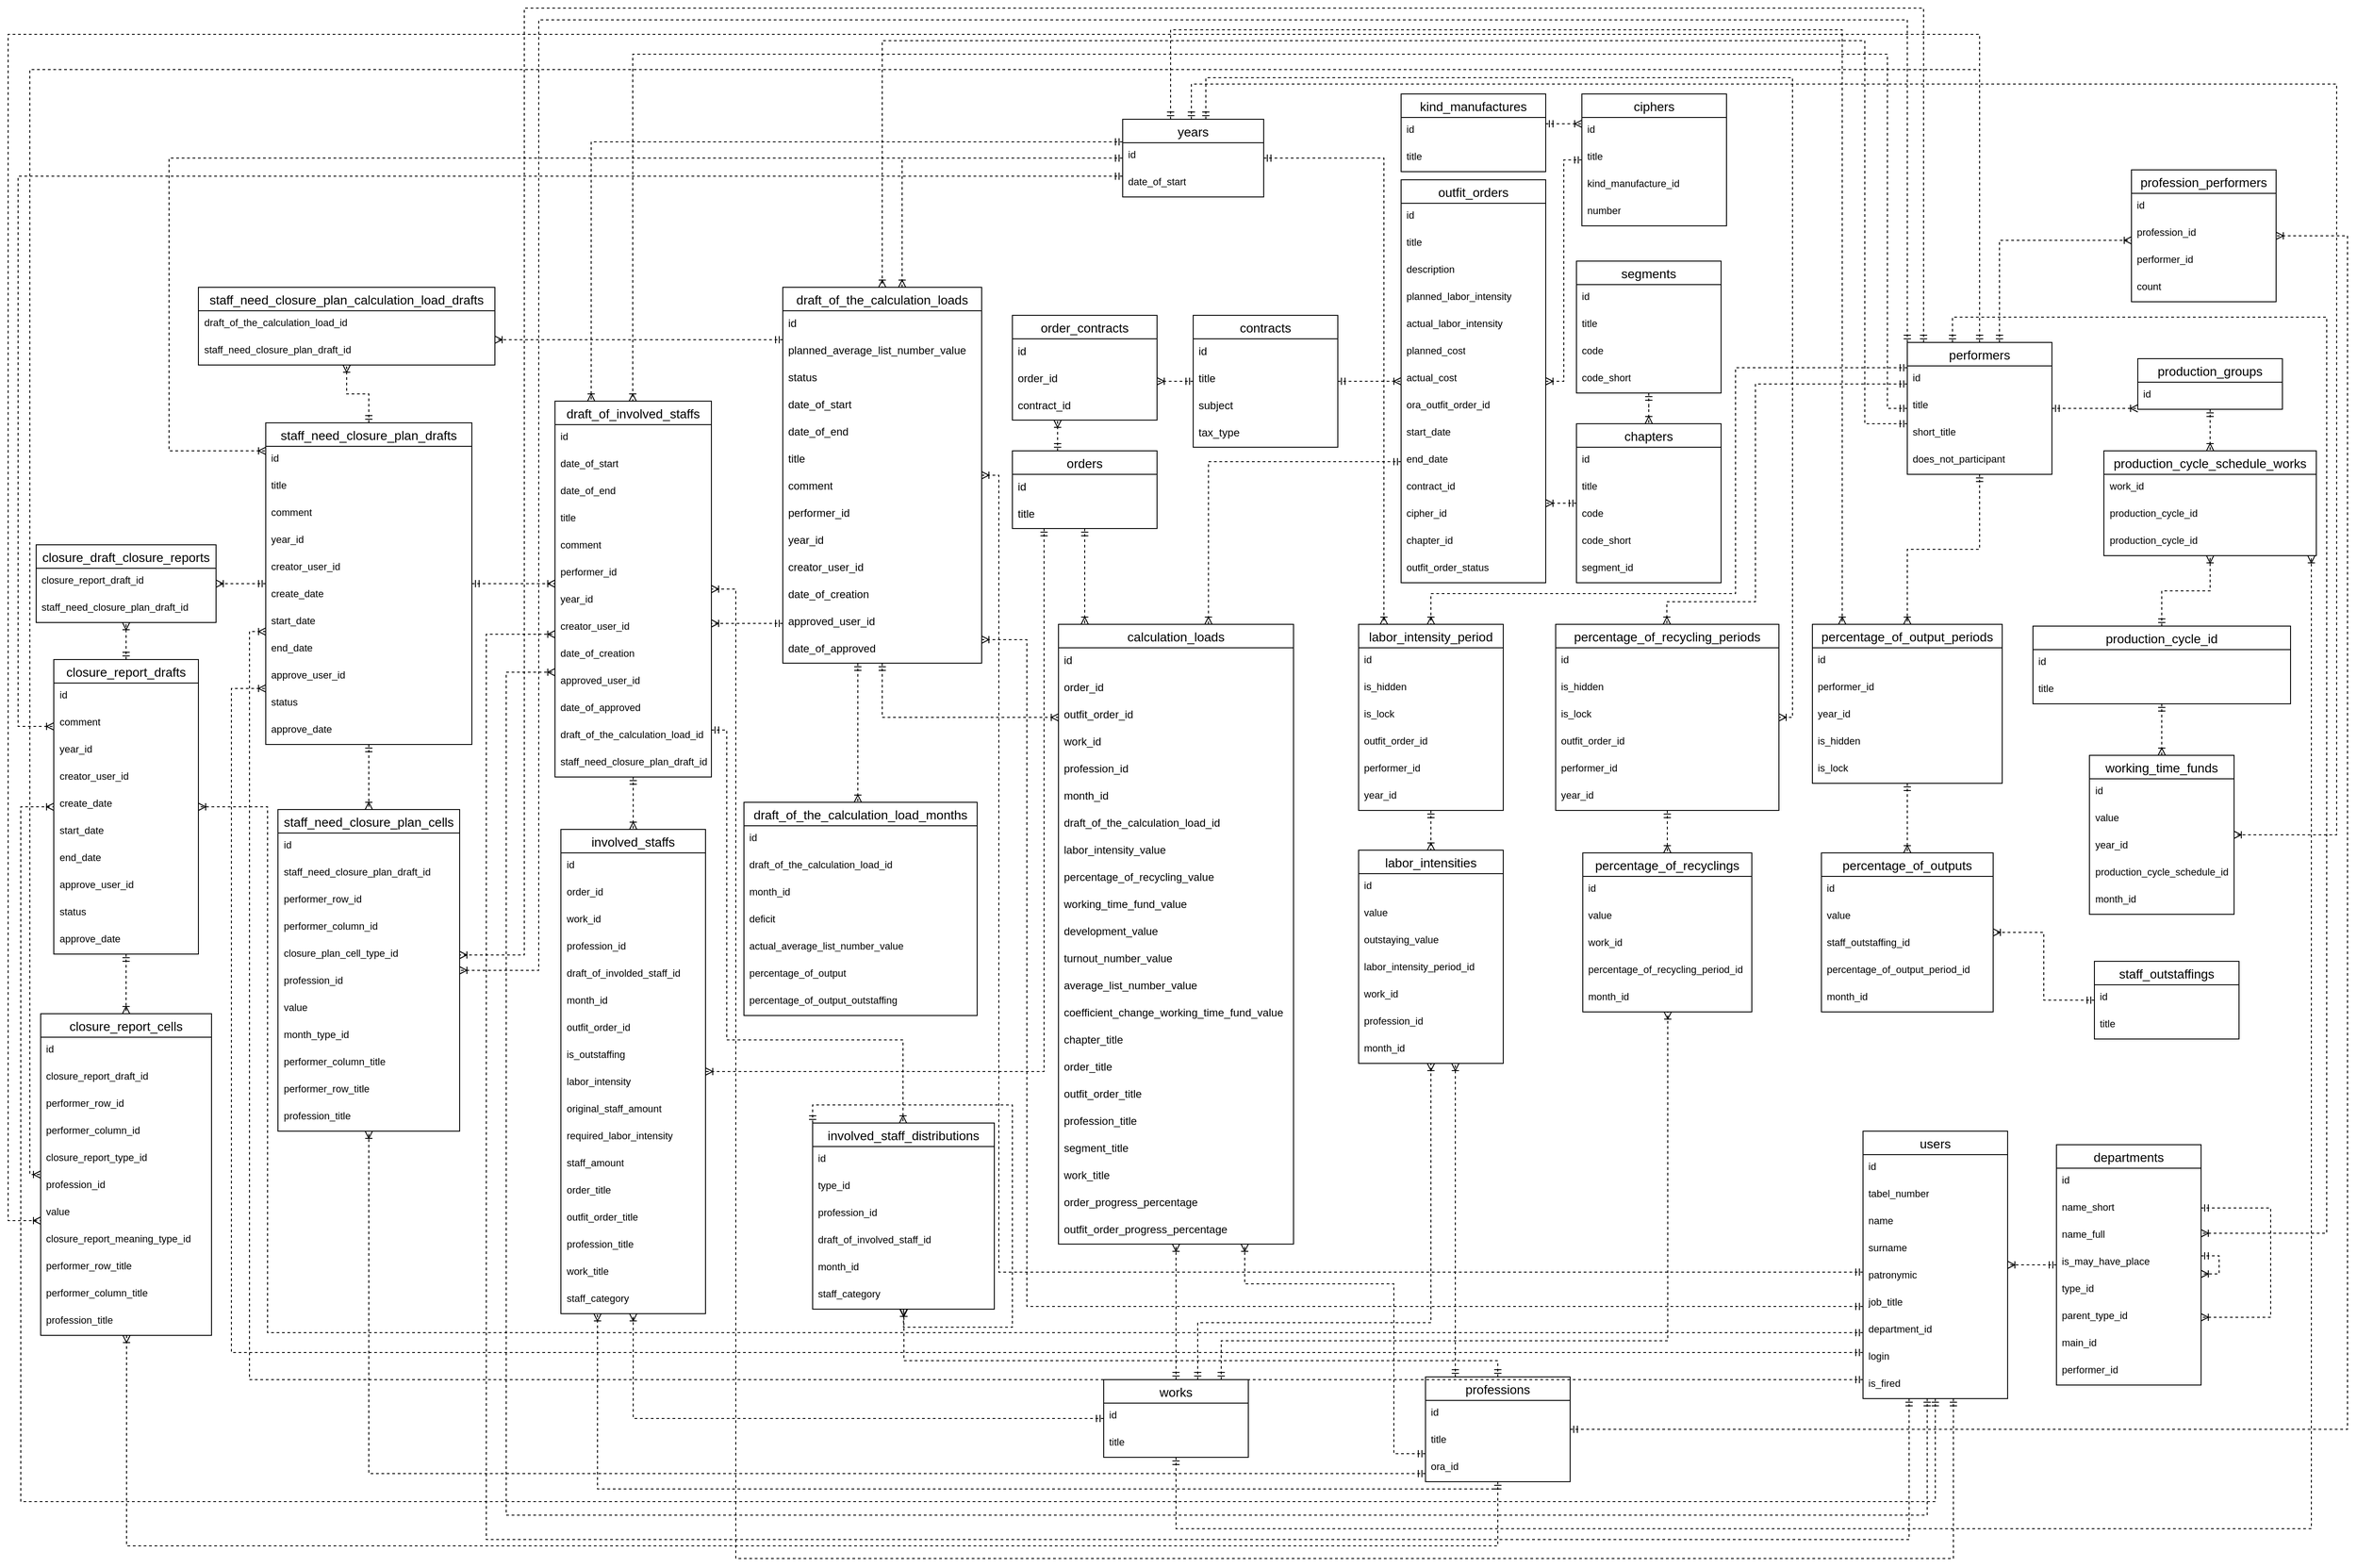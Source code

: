 <mxfile version="24.2.1" type="github">
  <diagram name="Страница — 1" id="GrZEG518gq5FZWqtpkEo">
    <mxGraphModel dx="1908" dy="1294" grid="0" gridSize="10" guides="1" tooltips="1" connect="1" arrows="1" fold="1" page="1" pageScale="1" pageWidth="3300" pageHeight="4681" math="0" shadow="0">
      <root>
        <mxCell id="0" />
        <mxCell id="1" parent="0" />
        <mxCell id="0xAcNE5p8Owfltbr_SzP-37" style="edgeStyle=orthogonalEdgeStyle;rounded=0;orthogonalLoop=1;jettySize=auto;html=1;dashed=1;endArrow=ERoneToMany;endFill=0;startArrow=ERmandOne;startFill=0;" edge="1" parent="1" source="0xAcNE5p8Owfltbr_SzP-1" target="0xAcNE5p8Owfltbr_SzP-15">
          <mxGeometry relative="1" as="geometry">
            <Array as="points">
              <mxPoint x="1145" y="1386" />
            </Array>
          </mxGeometry>
        </mxCell>
        <mxCell id="0xAcNE5p8Owfltbr_SzP-261" style="edgeStyle=orthogonalEdgeStyle;rounded=0;orthogonalLoop=1;jettySize=auto;html=1;dashed=1;strokeColor=default;align=center;verticalAlign=middle;fontFamily=Helvetica;fontSize=11;fontColor=default;labelBackgroundColor=default;startArrow=ERmandOne;startFill=0;endArrow=ERoneToMany;endFill=0;" edge="1" parent="1" source="0xAcNE5p8Owfltbr_SzP-1" target="0xAcNE5p8Owfltbr_SzP-253">
          <mxGeometry relative="1" as="geometry">
            <Array as="points">
              <mxPoint x="1118" y="1446" />
              <mxPoint x="1118" y="1446" />
            </Array>
          </mxGeometry>
        </mxCell>
        <mxCell id="0xAcNE5p8Owfltbr_SzP-268" style="edgeStyle=orthogonalEdgeStyle;rounded=0;orthogonalLoop=1;jettySize=auto;html=1;dashed=1;strokeColor=default;align=center;verticalAlign=middle;fontFamily=Helvetica;fontSize=11;fontColor=default;labelBackgroundColor=default;startArrow=ERmandOne;startFill=0;endArrow=ERoneToMany;endFill=0;" edge="1" parent="1" source="0xAcNE5p8Owfltbr_SzP-1" target="0xAcNE5p8Owfltbr_SzP-264">
          <mxGeometry relative="1" as="geometry">
            <Array as="points">
              <mxPoint x="798" y="968" />
              <mxPoint x="798" y="968" />
            </Array>
          </mxGeometry>
        </mxCell>
        <mxCell id="0xAcNE5p8Owfltbr_SzP-317" style="edgeStyle=orthogonalEdgeStyle;rounded=0;orthogonalLoop=1;jettySize=auto;html=1;dashed=1;strokeColor=default;align=center;verticalAlign=middle;fontFamily=Helvetica;fontSize=11;fontColor=default;labelBackgroundColor=default;startArrow=ERmandOne;startFill=0;endArrow=ERoneToMany;endFill=0;" edge="1" parent="1" source="0xAcNE5p8Owfltbr_SzP-1" target="0xAcNE5p8Owfltbr_SzP-303">
          <mxGeometry relative="1" as="geometry">
            <Array as="points">
              <mxPoint x="993" y="1282" />
              <mxPoint x="993" y="1282" />
            </Array>
          </mxGeometry>
        </mxCell>
        <mxCell id="0xAcNE5p8Owfltbr_SzP-1" value="draft_of_the_calculation_loads" style="swimlane;fontStyle=0;childLayout=stackLayout;horizontal=1;startSize=26;horizontalStack=0;resizeParent=1;resizeParentMax=0;resizeLast=0;collapsible=1;marginBottom=0;align=center;fontSize=14;" vertex="1" parent="1">
          <mxGeometry x="1035" y="910" width="220" height="416" as="geometry" />
        </mxCell>
        <mxCell id="0xAcNE5p8Owfltbr_SzP-44" value="id" style="text;strokeColor=none;fillColor=none;spacingLeft=4;spacingRight=4;overflow=hidden;rotatable=0;points=[[0,0.5],[1,0.5]];portConstraint=eastwest;fontSize=12;whiteSpace=wrap;html=1;" vertex="1" parent="0xAcNE5p8Owfltbr_SzP-1">
          <mxGeometry y="26" width="220" height="30" as="geometry" />
        </mxCell>
        <mxCell id="0xAcNE5p8Owfltbr_SzP-2" value="planned_average_list_number_value" style="text;strokeColor=none;fillColor=none;spacingLeft=4;spacingRight=4;overflow=hidden;rotatable=0;points=[[0,0.5],[1,0.5]];portConstraint=eastwest;fontSize=12;whiteSpace=wrap;html=1;" vertex="1" parent="0xAcNE5p8Owfltbr_SzP-1">
          <mxGeometry y="56" width="220" height="30" as="geometry" />
        </mxCell>
        <mxCell id="0xAcNE5p8Owfltbr_SzP-3" value="status" style="text;strokeColor=none;fillColor=none;spacingLeft=4;spacingRight=4;overflow=hidden;rotatable=0;points=[[0,0.5],[1,0.5]];portConstraint=eastwest;fontSize=12;whiteSpace=wrap;html=1;" vertex="1" parent="0xAcNE5p8Owfltbr_SzP-1">
          <mxGeometry y="86" width="220" height="30" as="geometry" />
        </mxCell>
        <mxCell id="0xAcNE5p8Owfltbr_SzP-4" value="date_of_start" style="text;strokeColor=none;fillColor=none;spacingLeft=4;spacingRight=4;overflow=hidden;rotatable=0;points=[[0,0.5],[1,0.5]];portConstraint=eastwest;fontSize=12;whiteSpace=wrap;html=1;" vertex="1" parent="0xAcNE5p8Owfltbr_SzP-1">
          <mxGeometry y="116" width="220" height="30" as="geometry" />
        </mxCell>
        <mxCell id="0xAcNE5p8Owfltbr_SzP-5" value="date_of_end" style="text;strokeColor=none;fillColor=none;spacingLeft=4;spacingRight=4;overflow=hidden;rotatable=0;points=[[0,0.5],[1,0.5]];portConstraint=eastwest;fontSize=12;whiteSpace=wrap;html=1;" vertex="1" parent="0xAcNE5p8Owfltbr_SzP-1">
          <mxGeometry y="146" width="220" height="30" as="geometry" />
        </mxCell>
        <mxCell id="0xAcNE5p8Owfltbr_SzP-7" value="title" style="text;strokeColor=none;fillColor=none;spacingLeft=4;spacingRight=4;overflow=hidden;rotatable=0;points=[[0,0.5],[1,0.5]];portConstraint=eastwest;fontSize=12;whiteSpace=wrap;html=1;" vertex="1" parent="0xAcNE5p8Owfltbr_SzP-1">
          <mxGeometry y="176" width="220" height="30" as="geometry" />
        </mxCell>
        <mxCell id="0xAcNE5p8Owfltbr_SzP-8" value="comment" style="text;strokeColor=none;fillColor=none;spacingLeft=4;spacingRight=4;overflow=hidden;rotatable=0;points=[[0,0.5],[1,0.5]];portConstraint=eastwest;fontSize=12;whiteSpace=wrap;html=1;" vertex="1" parent="0xAcNE5p8Owfltbr_SzP-1">
          <mxGeometry y="206" width="220" height="30" as="geometry" />
        </mxCell>
        <mxCell id="0xAcNE5p8Owfltbr_SzP-10" value="performer_id" style="text;strokeColor=none;fillColor=none;spacingLeft=4;spacingRight=4;overflow=hidden;rotatable=0;points=[[0,0.5],[1,0.5]];portConstraint=eastwest;fontSize=12;whiteSpace=wrap;html=1;" vertex="1" parent="0xAcNE5p8Owfltbr_SzP-1">
          <mxGeometry y="236" width="220" height="30" as="geometry" />
        </mxCell>
        <mxCell id="0xAcNE5p8Owfltbr_SzP-11" value="year_id" style="text;strokeColor=none;fillColor=none;spacingLeft=4;spacingRight=4;overflow=hidden;rotatable=0;points=[[0,0.5],[1,0.5]];portConstraint=eastwest;fontSize=12;whiteSpace=wrap;html=1;" vertex="1" parent="0xAcNE5p8Owfltbr_SzP-1">
          <mxGeometry y="266" width="220" height="30" as="geometry" />
        </mxCell>
        <mxCell id="0xAcNE5p8Owfltbr_SzP-12" value="creator_user_id" style="text;strokeColor=none;fillColor=none;spacingLeft=4;spacingRight=4;overflow=hidden;rotatable=0;points=[[0,0.5],[1,0.5]];portConstraint=eastwest;fontSize=12;whiteSpace=wrap;html=1;" vertex="1" parent="0xAcNE5p8Owfltbr_SzP-1">
          <mxGeometry y="296" width="220" height="30" as="geometry" />
        </mxCell>
        <mxCell id="0xAcNE5p8Owfltbr_SzP-9" value="date_of_creation" style="text;strokeColor=none;fillColor=none;spacingLeft=4;spacingRight=4;overflow=hidden;rotatable=0;points=[[0,0.5],[1,0.5]];portConstraint=eastwest;fontSize=12;whiteSpace=wrap;html=1;" vertex="1" parent="0xAcNE5p8Owfltbr_SzP-1">
          <mxGeometry y="326" width="220" height="30" as="geometry" />
        </mxCell>
        <mxCell id="0xAcNE5p8Owfltbr_SzP-13" value="approved_user_id" style="text;strokeColor=none;fillColor=none;spacingLeft=4;spacingRight=4;overflow=hidden;rotatable=0;points=[[0,0.5],[1,0.5]];portConstraint=eastwest;fontSize=12;whiteSpace=wrap;html=1;" vertex="1" parent="0xAcNE5p8Owfltbr_SzP-1">
          <mxGeometry y="356" width="220" height="30" as="geometry" />
        </mxCell>
        <mxCell id="0xAcNE5p8Owfltbr_SzP-14" value="date_of_approved" style="text;strokeColor=none;fillColor=none;spacingLeft=4;spacingRight=4;overflow=hidden;rotatable=0;points=[[0,0.5],[1,0.5]];portConstraint=eastwest;fontSize=12;whiteSpace=wrap;html=1;" vertex="1" parent="0xAcNE5p8Owfltbr_SzP-1">
          <mxGeometry y="386" width="220" height="30" as="geometry" />
        </mxCell>
        <mxCell id="0xAcNE5p8Owfltbr_SzP-15" value="calculation_loads" style="swimlane;fontStyle=0;childLayout=stackLayout;horizontal=1;startSize=26;horizontalStack=0;resizeParent=1;resizeParentMax=0;resizeLast=0;collapsible=1;marginBottom=0;align=center;fontSize=14;" vertex="1" parent="1">
          <mxGeometry x="1340" y="1283" width="260" height="686" as="geometry" />
        </mxCell>
        <mxCell id="0xAcNE5p8Owfltbr_SzP-43" value="id" style="text;strokeColor=none;fillColor=none;spacingLeft=4;spacingRight=4;overflow=hidden;rotatable=0;points=[[0,0.5],[1,0.5]];portConstraint=eastwest;fontSize=12;whiteSpace=wrap;html=1;" vertex="1" parent="0xAcNE5p8Owfltbr_SzP-15">
          <mxGeometry y="26" width="260" height="30" as="geometry" />
        </mxCell>
        <mxCell id="0xAcNE5p8Owfltbr_SzP-16" value="order_id" style="text;strokeColor=none;fillColor=none;spacingLeft=4;spacingRight=4;overflow=hidden;rotatable=0;points=[[0,0.5],[1,0.5]];portConstraint=eastwest;fontSize=12;whiteSpace=wrap;html=1;" vertex="1" parent="0xAcNE5p8Owfltbr_SzP-15">
          <mxGeometry y="56" width="260" height="30" as="geometry" />
        </mxCell>
        <mxCell id="0xAcNE5p8Owfltbr_SzP-17" value="outfit_order_id" style="text;strokeColor=none;fillColor=none;spacingLeft=4;spacingRight=4;overflow=hidden;rotatable=0;points=[[0,0.5],[1,0.5]];portConstraint=eastwest;fontSize=12;whiteSpace=wrap;html=1;" vertex="1" parent="0xAcNE5p8Owfltbr_SzP-15">
          <mxGeometry y="86" width="260" height="30" as="geometry" />
        </mxCell>
        <mxCell id="0xAcNE5p8Owfltbr_SzP-18" value="work_id" style="text;strokeColor=none;fillColor=none;spacingLeft=4;spacingRight=4;overflow=hidden;rotatable=0;points=[[0,0.5],[1,0.5]];portConstraint=eastwest;fontSize=12;whiteSpace=wrap;html=1;" vertex="1" parent="0xAcNE5p8Owfltbr_SzP-15">
          <mxGeometry y="116" width="260" height="30" as="geometry" />
        </mxCell>
        <mxCell id="0xAcNE5p8Owfltbr_SzP-19" value="profession_id" style="text;strokeColor=none;fillColor=none;spacingLeft=4;spacingRight=4;overflow=hidden;rotatable=0;points=[[0,0.5],[1,0.5]];portConstraint=eastwest;fontSize=12;whiteSpace=wrap;html=1;" vertex="1" parent="0xAcNE5p8Owfltbr_SzP-15">
          <mxGeometry y="146" width="260" height="30" as="geometry" />
        </mxCell>
        <mxCell id="0xAcNE5p8Owfltbr_SzP-20" value="month_id" style="text;strokeColor=none;fillColor=none;spacingLeft=4;spacingRight=4;overflow=hidden;rotatable=0;points=[[0,0.5],[1,0.5]];portConstraint=eastwest;fontSize=12;whiteSpace=wrap;html=1;" vertex="1" parent="0xAcNE5p8Owfltbr_SzP-15">
          <mxGeometry y="176" width="260" height="30" as="geometry" />
        </mxCell>
        <mxCell id="0xAcNE5p8Owfltbr_SzP-21" value="draft_of_the_calculation_load_id" style="text;strokeColor=none;fillColor=none;spacingLeft=4;spacingRight=4;overflow=hidden;rotatable=0;points=[[0,0.5],[1,0.5]];portConstraint=eastwest;fontSize=12;whiteSpace=wrap;html=1;" vertex="1" parent="0xAcNE5p8Owfltbr_SzP-15">
          <mxGeometry y="206" width="260" height="30" as="geometry" />
        </mxCell>
        <mxCell id="0xAcNE5p8Owfltbr_SzP-22" value="labor_intensity_value" style="text;strokeColor=none;fillColor=none;spacingLeft=4;spacingRight=4;overflow=hidden;rotatable=0;points=[[0,0.5],[1,0.5]];portConstraint=eastwest;fontSize=12;whiteSpace=wrap;html=1;" vertex="1" parent="0xAcNE5p8Owfltbr_SzP-15">
          <mxGeometry y="236" width="260" height="30" as="geometry" />
        </mxCell>
        <mxCell id="0xAcNE5p8Owfltbr_SzP-23" value="percentage_of_recycling_value" style="text;strokeColor=none;fillColor=none;spacingLeft=4;spacingRight=4;overflow=hidden;rotatable=0;points=[[0,0.5],[1,0.5]];portConstraint=eastwest;fontSize=12;whiteSpace=wrap;html=1;" vertex="1" parent="0xAcNE5p8Owfltbr_SzP-15">
          <mxGeometry y="266" width="260" height="30" as="geometry" />
        </mxCell>
        <mxCell id="0xAcNE5p8Owfltbr_SzP-24" value="working_time_fund_value" style="text;strokeColor=none;fillColor=none;spacingLeft=4;spacingRight=4;overflow=hidden;rotatable=0;points=[[0,0.5],[1,0.5]];portConstraint=eastwest;fontSize=12;whiteSpace=wrap;html=1;" vertex="1" parent="0xAcNE5p8Owfltbr_SzP-15">
          <mxGeometry y="296" width="260" height="30" as="geometry" />
        </mxCell>
        <mxCell id="0xAcNE5p8Owfltbr_SzP-25" value="development_value" style="text;strokeColor=none;fillColor=none;spacingLeft=4;spacingRight=4;overflow=hidden;rotatable=0;points=[[0,0.5],[1,0.5]];portConstraint=eastwest;fontSize=12;whiteSpace=wrap;html=1;" vertex="1" parent="0xAcNE5p8Owfltbr_SzP-15">
          <mxGeometry y="326" width="260" height="30" as="geometry" />
        </mxCell>
        <mxCell id="0xAcNE5p8Owfltbr_SzP-26" value="turnout_number_value" style="text;strokeColor=none;fillColor=none;spacingLeft=4;spacingRight=4;overflow=hidden;rotatable=0;points=[[0,0.5],[1,0.5]];portConstraint=eastwest;fontSize=12;whiteSpace=wrap;html=1;" vertex="1" parent="0xAcNE5p8Owfltbr_SzP-15">
          <mxGeometry y="356" width="260" height="30" as="geometry" />
        </mxCell>
        <mxCell id="0xAcNE5p8Owfltbr_SzP-27" value="average_list_number_value" style="text;strokeColor=none;fillColor=none;spacingLeft=4;spacingRight=4;overflow=hidden;rotatable=0;points=[[0,0.5],[1,0.5]];portConstraint=eastwest;fontSize=12;whiteSpace=wrap;html=1;" vertex="1" parent="0xAcNE5p8Owfltbr_SzP-15">
          <mxGeometry y="386" width="260" height="30" as="geometry" />
        </mxCell>
        <mxCell id="0xAcNE5p8Owfltbr_SzP-28" value="coefficient_change_working_time_fund_value" style="text;strokeColor=none;fillColor=none;spacingLeft=4;spacingRight=4;overflow=hidden;rotatable=0;points=[[0,0.5],[1,0.5]];portConstraint=eastwest;fontSize=12;whiteSpace=wrap;html=1;" vertex="1" parent="0xAcNE5p8Owfltbr_SzP-15">
          <mxGeometry y="416" width="260" height="30" as="geometry" />
        </mxCell>
        <mxCell id="0xAcNE5p8Owfltbr_SzP-29" value="chapter_title" style="text;strokeColor=none;fillColor=none;spacingLeft=4;spacingRight=4;overflow=hidden;rotatable=0;points=[[0,0.5],[1,0.5]];portConstraint=eastwest;fontSize=12;whiteSpace=wrap;html=1;" vertex="1" parent="0xAcNE5p8Owfltbr_SzP-15">
          <mxGeometry y="446" width="260" height="30" as="geometry" />
        </mxCell>
        <mxCell id="0xAcNE5p8Owfltbr_SzP-30" value="order_title" style="text;strokeColor=none;fillColor=none;spacingLeft=4;spacingRight=4;overflow=hidden;rotatable=0;points=[[0,0.5],[1,0.5]];portConstraint=eastwest;fontSize=12;whiteSpace=wrap;html=1;" vertex="1" parent="0xAcNE5p8Owfltbr_SzP-15">
          <mxGeometry y="476" width="260" height="30" as="geometry" />
        </mxCell>
        <mxCell id="0xAcNE5p8Owfltbr_SzP-31" value="outfit_order_title" style="text;strokeColor=none;fillColor=none;spacingLeft=4;spacingRight=4;overflow=hidden;rotatable=0;points=[[0,0.5],[1,0.5]];portConstraint=eastwest;fontSize=12;whiteSpace=wrap;html=1;" vertex="1" parent="0xAcNE5p8Owfltbr_SzP-15">
          <mxGeometry y="506" width="260" height="30" as="geometry" />
        </mxCell>
        <mxCell id="0xAcNE5p8Owfltbr_SzP-32" value="profession_title" style="text;strokeColor=none;fillColor=none;spacingLeft=4;spacingRight=4;overflow=hidden;rotatable=0;points=[[0,0.5],[1,0.5]];portConstraint=eastwest;fontSize=12;whiteSpace=wrap;html=1;" vertex="1" parent="0xAcNE5p8Owfltbr_SzP-15">
          <mxGeometry y="536" width="260" height="30" as="geometry" />
        </mxCell>
        <mxCell id="0xAcNE5p8Owfltbr_SzP-33" value="segment_title" style="text;strokeColor=none;fillColor=none;spacingLeft=4;spacingRight=4;overflow=hidden;rotatable=0;points=[[0,0.5],[1,0.5]];portConstraint=eastwest;fontSize=12;whiteSpace=wrap;html=1;" vertex="1" parent="0xAcNE5p8Owfltbr_SzP-15">
          <mxGeometry y="566" width="260" height="30" as="geometry" />
        </mxCell>
        <mxCell id="0xAcNE5p8Owfltbr_SzP-34" value="work_title" style="text;strokeColor=none;fillColor=none;spacingLeft=4;spacingRight=4;overflow=hidden;rotatable=0;points=[[0,0.5],[1,0.5]];portConstraint=eastwest;fontSize=12;whiteSpace=wrap;html=1;" vertex="1" parent="0xAcNE5p8Owfltbr_SzP-15">
          <mxGeometry y="596" width="260" height="30" as="geometry" />
        </mxCell>
        <mxCell id="0xAcNE5p8Owfltbr_SzP-35" value="order_progress_percentage" style="text;strokeColor=none;fillColor=none;spacingLeft=4;spacingRight=4;overflow=hidden;rotatable=0;points=[[0,0.5],[1,0.5]];portConstraint=eastwest;fontSize=12;whiteSpace=wrap;html=1;" vertex="1" parent="0xAcNE5p8Owfltbr_SzP-15">
          <mxGeometry y="626" width="260" height="30" as="geometry" />
        </mxCell>
        <mxCell id="0xAcNE5p8Owfltbr_SzP-36" value="outfit_order_progress_percentage" style="text;strokeColor=none;fillColor=none;spacingLeft=4;spacingRight=4;overflow=hidden;rotatable=0;points=[[0,0.5],[1,0.5]];portConstraint=eastwest;fontSize=12;whiteSpace=wrap;html=1;" vertex="1" parent="0xAcNE5p8Owfltbr_SzP-15">
          <mxGeometry y="656" width="260" height="30" as="geometry" />
        </mxCell>
        <mxCell id="0xAcNE5p8Owfltbr_SzP-60" style="edgeStyle=orthogonalEdgeStyle;rounded=0;orthogonalLoop=1;jettySize=auto;html=1;dashed=1;startArrow=ERmandOne;startFill=0;endArrow=ERoneToMany;endFill=0;" edge="1" parent="1" source="0xAcNE5p8Owfltbr_SzP-39" target="0xAcNE5p8Owfltbr_SzP-53">
          <mxGeometry relative="1" as="geometry">
            <Array as="points">
              <mxPoint x="1339" y="1071" />
              <mxPoint x="1339" y="1071" />
            </Array>
          </mxGeometry>
        </mxCell>
        <mxCell id="0xAcNE5p8Owfltbr_SzP-63" style="edgeStyle=orthogonalEdgeStyle;rounded=0;orthogonalLoop=1;jettySize=auto;html=1;dashed=1;strokeColor=default;align=center;verticalAlign=middle;fontFamily=Helvetica;fontSize=11;fontColor=default;labelBackgroundColor=default;startArrow=ERmandOne;startFill=0;endArrow=ERoneToMany;endFill=0;" edge="1" parent="1" source="0xAcNE5p8Owfltbr_SzP-39" target="0xAcNE5p8Owfltbr_SzP-15">
          <mxGeometry relative="1" as="geometry">
            <Array as="points">
              <mxPoint x="1406" y="1123" />
              <mxPoint x="1406" y="1123" />
            </Array>
          </mxGeometry>
        </mxCell>
        <mxCell id="0xAcNE5p8Owfltbr_SzP-429" style="edgeStyle=orthogonalEdgeStyle;rounded=0;orthogonalLoop=1;jettySize=auto;html=1;dashed=1;strokeColor=default;align=center;verticalAlign=middle;fontFamily=Helvetica;fontSize=11;fontColor=default;labelBackgroundColor=default;startArrow=ERmandOne;startFill=0;endArrow=ERoneToMany;endFill=0;" edge="1" parent="1" source="0xAcNE5p8Owfltbr_SzP-39" target="0xAcNE5p8Owfltbr_SzP-328">
          <mxGeometry relative="1" as="geometry">
            <Array as="points">
              <mxPoint x="1324" y="1778" />
            </Array>
          </mxGeometry>
        </mxCell>
        <mxCell id="0xAcNE5p8Owfltbr_SzP-39" value="orders" style="swimlane;fontStyle=0;childLayout=stackLayout;horizontal=1;startSize=26;horizontalStack=0;resizeParent=1;resizeParentMax=0;resizeLast=0;collapsible=1;marginBottom=0;align=center;fontSize=14;" vertex="1" parent="1">
          <mxGeometry x="1289" y="1091" width="160" height="86" as="geometry" />
        </mxCell>
        <mxCell id="0xAcNE5p8Owfltbr_SzP-45" value="id" style="text;strokeColor=none;fillColor=none;spacingLeft=4;spacingRight=4;overflow=hidden;rotatable=0;points=[[0,0.5],[1,0.5]];portConstraint=eastwest;fontSize=12;whiteSpace=wrap;html=1;" vertex="1" parent="0xAcNE5p8Owfltbr_SzP-39">
          <mxGeometry y="26" width="160" height="30" as="geometry" />
        </mxCell>
        <mxCell id="0xAcNE5p8Owfltbr_SzP-46" value="title" style="text;strokeColor=none;fillColor=none;spacingLeft=4;spacingRight=4;overflow=hidden;rotatable=0;points=[[0,0.5],[1,0.5]];portConstraint=eastwest;fontSize=12;whiteSpace=wrap;html=1;" vertex="1" parent="0xAcNE5p8Owfltbr_SzP-39">
          <mxGeometry y="56" width="160" height="30" as="geometry" />
        </mxCell>
        <mxCell id="0xAcNE5p8Owfltbr_SzP-61" style="edgeStyle=orthogonalEdgeStyle;rounded=0;orthogonalLoop=1;jettySize=auto;html=1;dashed=1;strokeColor=default;align=center;verticalAlign=middle;fontFamily=Helvetica;fontSize=11;fontColor=default;labelBackgroundColor=default;startArrow=ERmandOne;startFill=0;endArrow=ERoneToMany;endFill=0;" edge="1" parent="1" source="0xAcNE5p8Owfltbr_SzP-47" target="0xAcNE5p8Owfltbr_SzP-53">
          <mxGeometry relative="1" as="geometry">
            <Array as="points">
              <mxPoint x="1429" y="942" />
            </Array>
          </mxGeometry>
        </mxCell>
        <mxCell id="0xAcNE5p8Owfltbr_SzP-95" style="edgeStyle=orthogonalEdgeStyle;rounded=0;orthogonalLoop=1;jettySize=auto;html=1;dashed=1;strokeColor=default;align=center;verticalAlign=middle;fontFamily=Helvetica;fontSize=11;fontColor=default;labelBackgroundColor=default;startArrow=ERmandOne;startFill=0;endArrow=ERoneToMany;endFill=0;" edge="1" parent="1" source="0xAcNE5p8Owfltbr_SzP-47" target="0xAcNE5p8Owfltbr_SzP-64">
          <mxGeometry relative="1" as="geometry" />
        </mxCell>
        <mxCell id="0xAcNE5p8Owfltbr_SzP-47" value="contracts" style="swimlane;fontStyle=0;childLayout=stackLayout;horizontal=1;startSize=26;horizontalStack=0;resizeParent=1;resizeParentMax=0;resizeLast=0;collapsible=1;marginBottom=0;align=center;fontSize=14;" vertex="1" parent="1">
          <mxGeometry x="1489" y="941" width="160" height="146" as="geometry" />
        </mxCell>
        <mxCell id="0xAcNE5p8Owfltbr_SzP-48" value="id" style="text;strokeColor=none;fillColor=none;spacingLeft=4;spacingRight=4;overflow=hidden;rotatable=0;points=[[0,0.5],[1,0.5]];portConstraint=eastwest;fontSize=12;whiteSpace=wrap;html=1;" vertex="1" parent="0xAcNE5p8Owfltbr_SzP-47">
          <mxGeometry y="26" width="160" height="30" as="geometry" />
        </mxCell>
        <mxCell id="0xAcNE5p8Owfltbr_SzP-49" value="title" style="text;strokeColor=none;fillColor=none;spacingLeft=4;spacingRight=4;overflow=hidden;rotatable=0;points=[[0,0.5],[1,0.5]];portConstraint=eastwest;fontSize=12;whiteSpace=wrap;html=1;" vertex="1" parent="0xAcNE5p8Owfltbr_SzP-47">
          <mxGeometry y="56" width="160" height="30" as="geometry" />
        </mxCell>
        <mxCell id="0xAcNE5p8Owfltbr_SzP-51" value="subject" style="text;strokeColor=none;fillColor=none;spacingLeft=4;spacingRight=4;overflow=hidden;rotatable=0;points=[[0,0.5],[1,0.5]];portConstraint=eastwest;fontSize=12;whiteSpace=wrap;html=1;" vertex="1" parent="0xAcNE5p8Owfltbr_SzP-47">
          <mxGeometry y="86" width="160" height="30" as="geometry" />
        </mxCell>
        <mxCell id="0xAcNE5p8Owfltbr_SzP-52" value="tax_type" style="text;strokeColor=none;fillColor=none;spacingLeft=4;spacingRight=4;overflow=hidden;rotatable=0;points=[[0,0.5],[1,0.5]];portConstraint=eastwest;fontSize=12;whiteSpace=wrap;html=1;" vertex="1" parent="0xAcNE5p8Owfltbr_SzP-47">
          <mxGeometry y="116" width="160" height="30" as="geometry" />
        </mxCell>
        <mxCell id="0xAcNE5p8Owfltbr_SzP-53" value="order_contracts" style="swimlane;fontStyle=0;childLayout=stackLayout;horizontal=1;startSize=26;horizontalStack=0;resizeParent=1;resizeParentMax=0;resizeLast=0;collapsible=1;marginBottom=0;align=center;fontSize=14;" vertex="1" parent="1">
          <mxGeometry x="1289" y="941" width="160" height="116" as="geometry" />
        </mxCell>
        <mxCell id="0xAcNE5p8Owfltbr_SzP-59" value="id" style="text;strokeColor=none;fillColor=none;spacingLeft=4;spacingRight=4;overflow=hidden;rotatable=0;points=[[0,0.5],[1,0.5]];portConstraint=eastwest;fontSize=12;whiteSpace=wrap;html=1;" vertex="1" parent="0xAcNE5p8Owfltbr_SzP-53">
          <mxGeometry y="26" width="160" height="30" as="geometry" />
        </mxCell>
        <mxCell id="0xAcNE5p8Owfltbr_SzP-57" value="order_id" style="text;strokeColor=none;fillColor=none;spacingLeft=4;spacingRight=4;overflow=hidden;rotatable=0;points=[[0,0.5],[1,0.5]];portConstraint=eastwest;fontSize=12;whiteSpace=wrap;html=1;" vertex="1" parent="0xAcNE5p8Owfltbr_SzP-53">
          <mxGeometry y="56" width="160" height="30" as="geometry" />
        </mxCell>
        <mxCell id="0xAcNE5p8Owfltbr_SzP-58" value="contract_id" style="text;strokeColor=none;fillColor=none;spacingLeft=4;spacingRight=4;overflow=hidden;rotatable=0;points=[[0,0.5],[1,0.5]];portConstraint=eastwest;fontSize=12;whiteSpace=wrap;html=1;" vertex="1" parent="0xAcNE5p8Owfltbr_SzP-53">
          <mxGeometry y="86" width="160" height="30" as="geometry" />
        </mxCell>
        <mxCell id="0xAcNE5p8Owfltbr_SzP-64" value="outfit_orders" style="swimlane;fontStyle=0;childLayout=stackLayout;horizontal=1;startSize=26;horizontalStack=0;resizeParent=1;resizeParentMax=0;resizeLast=0;collapsible=1;marginBottom=0;align=center;fontSize=14;fontFamily=Helvetica;fontColor=default;labelBackgroundColor=default;" vertex="1" parent="1">
          <mxGeometry x="1719" y="791" width="160" height="446" as="geometry" />
        </mxCell>
        <mxCell id="0xAcNE5p8Owfltbr_SzP-68" value="id" style="text;strokeColor=none;fillColor=none;spacingLeft=4;spacingRight=4;overflow=hidden;rotatable=0;points=[[0,0.5],[1,0.5]];portConstraint=eastwest;fontSize=11;whiteSpace=wrap;html=1;fontFamily=Helvetica;fontColor=default;labelBackgroundColor=default;" vertex="1" parent="0xAcNE5p8Owfltbr_SzP-64">
          <mxGeometry y="26" width="160" height="30" as="geometry" />
        </mxCell>
        <mxCell id="0xAcNE5p8Owfltbr_SzP-69" value="title" style="text;strokeColor=none;fillColor=none;spacingLeft=4;spacingRight=4;overflow=hidden;rotatable=0;points=[[0,0.5],[1,0.5]];portConstraint=eastwest;fontSize=11;whiteSpace=wrap;html=1;fontFamily=Helvetica;fontColor=default;labelBackgroundColor=default;" vertex="1" parent="0xAcNE5p8Owfltbr_SzP-64">
          <mxGeometry y="56" width="160" height="30" as="geometry" />
        </mxCell>
        <mxCell id="0xAcNE5p8Owfltbr_SzP-70" value="description" style="text;strokeColor=none;fillColor=none;spacingLeft=4;spacingRight=4;overflow=hidden;rotatable=0;points=[[0,0.5],[1,0.5]];portConstraint=eastwest;fontSize=11;whiteSpace=wrap;html=1;fontFamily=Helvetica;fontColor=default;labelBackgroundColor=default;" vertex="1" parent="0xAcNE5p8Owfltbr_SzP-64">
          <mxGeometry y="86" width="160" height="30" as="geometry" />
        </mxCell>
        <mxCell id="0xAcNE5p8Owfltbr_SzP-71" value="planned_labor_intensity" style="text;strokeColor=none;fillColor=none;spacingLeft=4;spacingRight=4;overflow=hidden;rotatable=0;points=[[0,0.5],[1,0.5]];portConstraint=eastwest;fontSize=11;whiteSpace=wrap;html=1;fontFamily=Helvetica;fontColor=default;labelBackgroundColor=default;" vertex="1" parent="0xAcNE5p8Owfltbr_SzP-64">
          <mxGeometry y="116" width="160" height="30" as="geometry" />
        </mxCell>
        <mxCell id="0xAcNE5p8Owfltbr_SzP-85" value="actual_labor_intensity" style="text;strokeColor=none;fillColor=none;spacingLeft=4;spacingRight=4;overflow=hidden;rotatable=0;points=[[0,0.5],[1,0.5]];portConstraint=eastwest;fontSize=11;whiteSpace=wrap;html=1;fontFamily=Helvetica;fontColor=default;labelBackgroundColor=default;" vertex="1" parent="0xAcNE5p8Owfltbr_SzP-64">
          <mxGeometry y="146" width="160" height="30" as="geometry" />
        </mxCell>
        <mxCell id="0xAcNE5p8Owfltbr_SzP-86" value="planned_cost" style="text;strokeColor=none;fillColor=none;spacingLeft=4;spacingRight=4;overflow=hidden;rotatable=0;points=[[0,0.5],[1,0.5]];portConstraint=eastwest;fontSize=11;whiteSpace=wrap;html=1;fontFamily=Helvetica;fontColor=default;labelBackgroundColor=default;" vertex="1" parent="0xAcNE5p8Owfltbr_SzP-64">
          <mxGeometry y="176" width="160" height="30" as="geometry" />
        </mxCell>
        <mxCell id="0xAcNE5p8Owfltbr_SzP-87" value="actual_cost" style="text;strokeColor=none;fillColor=none;spacingLeft=4;spacingRight=4;overflow=hidden;rotatable=0;points=[[0,0.5],[1,0.5]];portConstraint=eastwest;fontSize=11;whiteSpace=wrap;html=1;fontFamily=Helvetica;fontColor=default;labelBackgroundColor=default;" vertex="1" parent="0xAcNE5p8Owfltbr_SzP-64">
          <mxGeometry y="206" width="160" height="30" as="geometry" />
        </mxCell>
        <mxCell id="0xAcNE5p8Owfltbr_SzP-88" value="ora_outfit_order_id" style="text;strokeColor=none;fillColor=none;spacingLeft=4;spacingRight=4;overflow=hidden;rotatable=0;points=[[0,0.5],[1,0.5]];portConstraint=eastwest;fontSize=11;whiteSpace=wrap;html=1;fontFamily=Helvetica;fontColor=default;labelBackgroundColor=default;" vertex="1" parent="0xAcNE5p8Owfltbr_SzP-64">
          <mxGeometry y="236" width="160" height="30" as="geometry" />
        </mxCell>
        <mxCell id="0xAcNE5p8Owfltbr_SzP-89" value="start_date" style="text;strokeColor=none;fillColor=none;spacingLeft=4;spacingRight=4;overflow=hidden;rotatable=0;points=[[0,0.5],[1,0.5]];portConstraint=eastwest;fontSize=11;whiteSpace=wrap;html=1;fontFamily=Helvetica;fontColor=default;labelBackgroundColor=default;" vertex="1" parent="0xAcNE5p8Owfltbr_SzP-64">
          <mxGeometry y="266" width="160" height="30" as="geometry" />
        </mxCell>
        <mxCell id="0xAcNE5p8Owfltbr_SzP-90" value="end_date" style="text;strokeColor=none;fillColor=none;spacingLeft=4;spacingRight=4;overflow=hidden;rotatable=0;points=[[0,0.5],[1,0.5]];portConstraint=eastwest;fontSize=11;whiteSpace=wrap;html=1;fontFamily=Helvetica;fontColor=default;labelBackgroundColor=default;" vertex="1" parent="0xAcNE5p8Owfltbr_SzP-64">
          <mxGeometry y="296" width="160" height="30" as="geometry" />
        </mxCell>
        <mxCell id="0xAcNE5p8Owfltbr_SzP-91" value="contract_id" style="text;strokeColor=none;fillColor=none;spacingLeft=4;spacingRight=4;overflow=hidden;rotatable=0;points=[[0,0.5],[1,0.5]];portConstraint=eastwest;fontSize=11;whiteSpace=wrap;html=1;fontFamily=Helvetica;fontColor=default;labelBackgroundColor=default;" vertex="1" parent="0xAcNE5p8Owfltbr_SzP-64">
          <mxGeometry y="326" width="160" height="30" as="geometry" />
        </mxCell>
        <mxCell id="0xAcNE5p8Owfltbr_SzP-92" value="cipher_id" style="text;strokeColor=none;fillColor=none;spacingLeft=4;spacingRight=4;overflow=hidden;rotatable=0;points=[[0,0.5],[1,0.5]];portConstraint=eastwest;fontSize=11;whiteSpace=wrap;html=1;fontFamily=Helvetica;fontColor=default;labelBackgroundColor=default;" vertex="1" parent="0xAcNE5p8Owfltbr_SzP-64">
          <mxGeometry y="356" width="160" height="30" as="geometry" />
        </mxCell>
        <mxCell id="0xAcNE5p8Owfltbr_SzP-93" value="chapter_id" style="text;strokeColor=none;fillColor=none;spacingLeft=4;spacingRight=4;overflow=hidden;rotatable=0;points=[[0,0.5],[1,0.5]];portConstraint=eastwest;fontSize=11;whiteSpace=wrap;html=1;fontFamily=Helvetica;fontColor=default;labelBackgroundColor=default;" vertex="1" parent="0xAcNE5p8Owfltbr_SzP-64">
          <mxGeometry y="386" width="160" height="30" as="geometry" />
        </mxCell>
        <mxCell id="0xAcNE5p8Owfltbr_SzP-94" value="outfit_order_status" style="text;strokeColor=none;fillColor=none;spacingLeft=4;spacingRight=4;overflow=hidden;rotatable=0;points=[[0,0.5],[1,0.5]];portConstraint=eastwest;fontSize=11;whiteSpace=wrap;html=1;fontFamily=Helvetica;fontColor=default;labelBackgroundColor=default;" vertex="1" parent="0xAcNE5p8Owfltbr_SzP-64">
          <mxGeometry y="416" width="160" height="30" as="geometry" />
        </mxCell>
        <mxCell id="0xAcNE5p8Owfltbr_SzP-108" style="edgeStyle=orthogonalEdgeStyle;rounded=0;orthogonalLoop=1;jettySize=auto;html=1;dashed=1;strokeColor=default;align=center;verticalAlign=middle;fontFamily=Helvetica;fontSize=11;fontColor=default;labelBackgroundColor=default;startArrow=ERmandOne;startFill=0;endArrow=ERoneToMany;endFill=0;" edge="1" parent="1" source="0xAcNE5p8Owfltbr_SzP-96" target="0xAcNE5p8Owfltbr_SzP-64">
          <mxGeometry relative="1" as="geometry" />
        </mxCell>
        <mxCell id="0xAcNE5p8Owfltbr_SzP-96" value="ciphers" style="swimlane;fontStyle=0;childLayout=stackLayout;horizontal=1;startSize=26;horizontalStack=0;resizeParent=1;resizeParentMax=0;resizeLast=0;collapsible=1;marginBottom=0;align=center;fontSize=14;fontFamily=Helvetica;fontColor=default;labelBackgroundColor=default;" vertex="1" parent="1">
          <mxGeometry x="1919" y="696" width="160" height="146" as="geometry" />
        </mxCell>
        <mxCell id="0xAcNE5p8Owfltbr_SzP-97" value="id" style="text;strokeColor=none;fillColor=none;spacingLeft=4;spacingRight=4;overflow=hidden;rotatable=0;points=[[0,0.5],[1,0.5]];portConstraint=eastwest;fontSize=11;whiteSpace=wrap;html=1;fontFamily=Helvetica;fontColor=default;labelBackgroundColor=default;" vertex="1" parent="0xAcNE5p8Owfltbr_SzP-96">
          <mxGeometry y="26" width="160" height="30" as="geometry" />
        </mxCell>
        <mxCell id="0xAcNE5p8Owfltbr_SzP-98" value="title" style="text;strokeColor=none;fillColor=none;spacingLeft=4;spacingRight=4;overflow=hidden;rotatable=0;points=[[0,0.5],[1,0.5]];portConstraint=eastwest;fontSize=11;whiteSpace=wrap;html=1;fontFamily=Helvetica;fontColor=default;labelBackgroundColor=default;" vertex="1" parent="0xAcNE5p8Owfltbr_SzP-96">
          <mxGeometry y="56" width="160" height="30" as="geometry" />
        </mxCell>
        <mxCell id="0xAcNE5p8Owfltbr_SzP-106" value="kind_manufacture_id" style="text;strokeColor=none;fillColor=none;spacingLeft=4;spacingRight=4;overflow=hidden;rotatable=0;points=[[0,0.5],[1,0.5]];portConstraint=eastwest;fontSize=11;whiteSpace=wrap;html=1;fontFamily=Helvetica;fontColor=default;labelBackgroundColor=default;" vertex="1" parent="0xAcNE5p8Owfltbr_SzP-96">
          <mxGeometry y="86" width="160" height="30" as="geometry" />
        </mxCell>
        <mxCell id="0xAcNE5p8Owfltbr_SzP-107" value="number" style="text;strokeColor=none;fillColor=none;spacingLeft=4;spacingRight=4;overflow=hidden;rotatable=0;points=[[0,0.5],[1,0.5]];portConstraint=eastwest;fontSize=11;whiteSpace=wrap;html=1;fontFamily=Helvetica;fontColor=default;labelBackgroundColor=default;" vertex="1" parent="0xAcNE5p8Owfltbr_SzP-96">
          <mxGeometry y="116" width="160" height="30" as="geometry" />
        </mxCell>
        <mxCell id="0xAcNE5p8Owfltbr_SzP-105" style="edgeStyle=orthogonalEdgeStyle;rounded=0;orthogonalLoop=1;jettySize=auto;html=1;dashed=1;strokeColor=default;align=center;verticalAlign=middle;fontFamily=Helvetica;fontSize=11;fontColor=default;labelBackgroundColor=default;startArrow=ERmandOne;startFill=0;endArrow=ERoneToMany;endFill=0;" edge="1" parent="1" source="0xAcNE5p8Owfltbr_SzP-100" target="0xAcNE5p8Owfltbr_SzP-96">
          <mxGeometry relative="1" as="geometry">
            <Array as="points">
              <mxPoint x="1910" y="729" />
              <mxPoint x="1910" y="729" />
            </Array>
          </mxGeometry>
        </mxCell>
        <mxCell id="0xAcNE5p8Owfltbr_SzP-100" value="kind_manufactures" style="swimlane;fontStyle=0;childLayout=stackLayout;horizontal=1;startSize=26;horizontalStack=0;resizeParent=1;resizeParentMax=0;resizeLast=0;collapsible=1;marginBottom=0;align=center;fontSize=14;fontFamily=Helvetica;fontColor=default;labelBackgroundColor=default;" vertex="1" parent="1">
          <mxGeometry x="1719" y="696" width="160" height="86" as="geometry" />
        </mxCell>
        <mxCell id="0xAcNE5p8Owfltbr_SzP-101" value="id" style="text;strokeColor=none;fillColor=none;spacingLeft=4;spacingRight=4;overflow=hidden;rotatable=0;points=[[0,0.5],[1,0.5]];portConstraint=eastwest;fontSize=11;whiteSpace=wrap;html=1;fontFamily=Helvetica;fontColor=default;labelBackgroundColor=default;" vertex="1" parent="0xAcNE5p8Owfltbr_SzP-100">
          <mxGeometry y="26" width="160" height="30" as="geometry" />
        </mxCell>
        <mxCell id="0xAcNE5p8Owfltbr_SzP-102" value="title" style="text;strokeColor=none;fillColor=none;spacingLeft=4;spacingRight=4;overflow=hidden;rotatable=0;points=[[0,0.5],[1,0.5]];portConstraint=eastwest;fontSize=11;whiteSpace=wrap;html=1;fontFamily=Helvetica;fontColor=default;labelBackgroundColor=default;" vertex="1" parent="0xAcNE5p8Owfltbr_SzP-100">
          <mxGeometry y="56" width="160" height="30" as="geometry" />
        </mxCell>
        <mxCell id="0xAcNE5p8Owfltbr_SzP-115" style="edgeStyle=orthogonalEdgeStyle;rounded=0;orthogonalLoop=1;jettySize=auto;html=1;dashed=1;strokeColor=default;align=center;verticalAlign=middle;fontFamily=Helvetica;fontSize=11;fontColor=default;labelBackgroundColor=default;startArrow=ERmandOne;startFill=0;endArrow=ERoneToMany;endFill=0;" edge="1" parent="1" source="0xAcNE5p8Owfltbr_SzP-109" target="0xAcNE5p8Owfltbr_SzP-64">
          <mxGeometry relative="1" as="geometry">
            <Array as="points">
              <mxPoint x="1926" y="1125" />
              <mxPoint x="1926" y="1125" />
            </Array>
          </mxGeometry>
        </mxCell>
        <mxCell id="0xAcNE5p8Owfltbr_SzP-109" value="chapters" style="swimlane;fontStyle=0;childLayout=stackLayout;horizontal=1;startSize=26;horizontalStack=0;resizeParent=1;resizeParentMax=0;resizeLast=0;collapsible=1;marginBottom=0;align=center;fontSize=14;fontFamily=Helvetica;fontColor=default;labelBackgroundColor=default;" vertex="1" parent="1">
          <mxGeometry x="1913" y="1061" width="160" height="176" as="geometry" />
        </mxCell>
        <mxCell id="0xAcNE5p8Owfltbr_SzP-110" value="id" style="text;strokeColor=none;fillColor=none;spacingLeft=4;spacingRight=4;overflow=hidden;rotatable=0;points=[[0,0.5],[1,0.5]];portConstraint=eastwest;fontSize=11;whiteSpace=wrap;html=1;fontFamily=Helvetica;fontColor=default;labelBackgroundColor=default;" vertex="1" parent="0xAcNE5p8Owfltbr_SzP-109">
          <mxGeometry y="26" width="160" height="30" as="geometry" />
        </mxCell>
        <mxCell id="0xAcNE5p8Owfltbr_SzP-111" value="title" style="text;strokeColor=none;fillColor=none;spacingLeft=4;spacingRight=4;overflow=hidden;rotatable=0;points=[[0,0.5],[1,0.5]];portConstraint=eastwest;fontSize=11;whiteSpace=wrap;html=1;fontFamily=Helvetica;fontColor=default;labelBackgroundColor=default;" vertex="1" parent="0xAcNE5p8Owfltbr_SzP-109">
          <mxGeometry y="56" width="160" height="30" as="geometry" />
        </mxCell>
        <mxCell id="0xAcNE5p8Owfltbr_SzP-112" value="code" style="text;strokeColor=none;fillColor=none;spacingLeft=4;spacingRight=4;overflow=hidden;rotatable=0;points=[[0,0.5],[1,0.5]];portConstraint=eastwest;fontSize=11;whiteSpace=wrap;html=1;fontFamily=Helvetica;fontColor=default;labelBackgroundColor=default;" vertex="1" parent="0xAcNE5p8Owfltbr_SzP-109">
          <mxGeometry y="86" width="160" height="30" as="geometry" />
        </mxCell>
        <mxCell id="0xAcNE5p8Owfltbr_SzP-113" value="code_short" style="text;strokeColor=none;fillColor=none;spacingLeft=4;spacingRight=4;overflow=hidden;rotatable=0;points=[[0,0.5],[1,0.5]];portConstraint=eastwest;fontSize=11;whiteSpace=wrap;html=1;fontFamily=Helvetica;fontColor=default;labelBackgroundColor=default;" vertex="1" parent="0xAcNE5p8Owfltbr_SzP-109">
          <mxGeometry y="116" width="160" height="30" as="geometry" />
        </mxCell>
        <mxCell id="0xAcNE5p8Owfltbr_SzP-114" value="segment_id" style="text;strokeColor=none;fillColor=none;spacingLeft=4;spacingRight=4;overflow=hidden;rotatable=0;points=[[0,0.5],[1,0.5]];portConstraint=eastwest;fontSize=11;whiteSpace=wrap;html=1;fontFamily=Helvetica;fontColor=default;labelBackgroundColor=default;" vertex="1" parent="0xAcNE5p8Owfltbr_SzP-109">
          <mxGeometry y="146" width="160" height="30" as="geometry" />
        </mxCell>
        <mxCell id="0xAcNE5p8Owfltbr_SzP-121" style="edgeStyle=orthogonalEdgeStyle;rounded=0;orthogonalLoop=1;jettySize=auto;html=1;dashed=1;strokeColor=default;align=center;verticalAlign=middle;fontFamily=Helvetica;fontSize=11;fontColor=default;labelBackgroundColor=default;startArrow=ERmandOne;startFill=0;endArrow=ERoneToMany;endFill=0;" edge="1" parent="1" source="0xAcNE5p8Owfltbr_SzP-116" target="0xAcNE5p8Owfltbr_SzP-109">
          <mxGeometry relative="1" as="geometry" />
        </mxCell>
        <mxCell id="0xAcNE5p8Owfltbr_SzP-116" value="segments" style="swimlane;fontStyle=0;childLayout=stackLayout;horizontal=1;startSize=26;horizontalStack=0;resizeParent=1;resizeParentMax=0;resizeLast=0;collapsible=1;marginBottom=0;align=center;fontSize=14;fontFamily=Helvetica;fontColor=default;labelBackgroundColor=default;" vertex="1" parent="1">
          <mxGeometry x="1913" y="881" width="160" height="146" as="geometry" />
        </mxCell>
        <mxCell id="0xAcNE5p8Owfltbr_SzP-117" value="id" style="text;strokeColor=none;fillColor=none;spacingLeft=4;spacingRight=4;overflow=hidden;rotatable=0;points=[[0,0.5],[1,0.5]];portConstraint=eastwest;fontSize=11;whiteSpace=wrap;html=1;fontFamily=Helvetica;fontColor=default;labelBackgroundColor=default;" vertex="1" parent="0xAcNE5p8Owfltbr_SzP-116">
          <mxGeometry y="26" width="160" height="30" as="geometry" />
        </mxCell>
        <mxCell id="0xAcNE5p8Owfltbr_SzP-118" value="title" style="text;strokeColor=none;fillColor=none;spacingLeft=4;spacingRight=4;overflow=hidden;rotatable=0;points=[[0,0.5],[1,0.5]];portConstraint=eastwest;fontSize=11;whiteSpace=wrap;html=1;fontFamily=Helvetica;fontColor=default;labelBackgroundColor=default;" vertex="1" parent="0xAcNE5p8Owfltbr_SzP-116">
          <mxGeometry y="56" width="160" height="30" as="geometry" />
        </mxCell>
        <mxCell id="0xAcNE5p8Owfltbr_SzP-119" value="code" style="text;strokeColor=none;fillColor=none;spacingLeft=4;spacingRight=4;overflow=hidden;rotatable=0;points=[[0,0.5],[1,0.5]];portConstraint=eastwest;fontSize=11;whiteSpace=wrap;html=1;fontFamily=Helvetica;fontColor=default;labelBackgroundColor=default;" vertex="1" parent="0xAcNE5p8Owfltbr_SzP-116">
          <mxGeometry y="86" width="160" height="30" as="geometry" />
        </mxCell>
        <mxCell id="0xAcNE5p8Owfltbr_SzP-120" value="code_short" style="text;strokeColor=none;fillColor=none;spacingLeft=4;spacingRight=4;overflow=hidden;rotatable=0;points=[[0,0.5],[1,0.5]];portConstraint=eastwest;fontSize=11;whiteSpace=wrap;html=1;fontFamily=Helvetica;fontColor=default;labelBackgroundColor=default;" vertex="1" parent="0xAcNE5p8Owfltbr_SzP-116">
          <mxGeometry y="116" width="160" height="30" as="geometry" />
        </mxCell>
        <mxCell id="0xAcNE5p8Owfltbr_SzP-126" style="edgeStyle=orthogonalEdgeStyle;rounded=0;orthogonalLoop=1;jettySize=auto;html=1;dashed=1;strokeColor=default;align=center;verticalAlign=middle;fontFamily=Helvetica;fontSize=11;fontColor=default;labelBackgroundColor=default;startArrow=ERmandOne;startFill=0;endArrow=ERoneToMany;endFill=0;" edge="1" parent="1" source="0xAcNE5p8Owfltbr_SzP-122" target="0xAcNE5p8Owfltbr_SzP-15">
          <mxGeometry relative="1" as="geometry" />
        </mxCell>
        <mxCell id="0xAcNE5p8Owfltbr_SzP-393" style="edgeStyle=orthogonalEdgeStyle;rounded=0;orthogonalLoop=1;jettySize=auto;html=1;dashed=1;strokeColor=default;align=center;verticalAlign=middle;fontFamily=Helvetica;fontSize=11;fontColor=default;labelBackgroundColor=default;startArrow=ERmandOne;startFill=0;endArrow=ERoneToMany;endFill=0;" edge="1" parent="1" source="0xAcNE5p8Owfltbr_SzP-122" target="0xAcNE5p8Owfltbr_SzP-140">
          <mxGeometry relative="1" as="geometry">
            <Array as="points">
              <mxPoint x="1494" y="2056" />
              <mxPoint x="1752" y="2056" />
            </Array>
          </mxGeometry>
        </mxCell>
        <mxCell id="0xAcNE5p8Owfltbr_SzP-394" style="edgeStyle=orthogonalEdgeStyle;rounded=0;orthogonalLoop=1;jettySize=auto;html=1;dashed=1;strokeColor=default;align=center;verticalAlign=middle;fontFamily=Helvetica;fontSize=11;fontColor=default;labelBackgroundColor=default;startArrow=ERmandOne;startFill=0;endArrow=ERoneToMany;endFill=0;" edge="1" parent="1" source="0xAcNE5p8Owfltbr_SzP-122" target="0xAcNE5p8Owfltbr_SzP-202">
          <mxGeometry relative="1" as="geometry">
            <Array as="points">
              <mxPoint x="1520" y="2076" />
              <mxPoint x="2014" y="2076" />
            </Array>
          </mxGeometry>
        </mxCell>
        <mxCell id="0xAcNE5p8Owfltbr_SzP-395" style="edgeStyle=orthogonalEdgeStyle;rounded=0;orthogonalLoop=1;jettySize=auto;html=1;dashed=1;strokeColor=default;align=center;verticalAlign=middle;fontFamily=Helvetica;fontSize=11;fontColor=default;labelBackgroundColor=default;startArrow=ERmandOne;startFill=0;endArrow=ERoneToMany;endFill=0;" edge="1" parent="1" source="0xAcNE5p8Owfltbr_SzP-122" target="0xAcNE5p8Owfltbr_SzP-328">
          <mxGeometry relative="1" as="geometry" />
        </mxCell>
        <mxCell id="0xAcNE5p8Owfltbr_SzP-396" style="edgeStyle=orthogonalEdgeStyle;rounded=0;orthogonalLoop=1;jettySize=auto;html=1;dashed=1;strokeColor=default;align=center;verticalAlign=middle;fontFamily=Helvetica;fontSize=11;fontColor=default;labelBackgroundColor=default;startArrow=ERmandOne;startFill=0;endArrow=ERoneToMany;endFill=0;" edge="1" parent="1" source="0xAcNE5p8Owfltbr_SzP-122" target="0xAcNE5p8Owfltbr_SzP-353">
          <mxGeometry relative="1" as="geometry">
            <Array as="points">
              <mxPoint x="1470" y="2284" />
              <mxPoint x="2726" y="2284" />
            </Array>
          </mxGeometry>
        </mxCell>
        <mxCell id="0xAcNE5p8Owfltbr_SzP-122" value="works" style="swimlane;fontStyle=0;childLayout=stackLayout;horizontal=1;startSize=26;horizontalStack=0;resizeParent=1;resizeParentMax=0;resizeLast=0;collapsible=1;marginBottom=0;align=center;fontSize=14;fontFamily=Helvetica;fontColor=default;labelBackgroundColor=default;" vertex="1" parent="1">
          <mxGeometry x="1390" y="2119" width="160" height="86" as="geometry" />
        </mxCell>
        <mxCell id="0xAcNE5p8Owfltbr_SzP-123" value="id" style="text;strokeColor=none;fillColor=none;spacingLeft=4;spacingRight=4;overflow=hidden;rotatable=0;points=[[0,0.5],[1,0.5]];portConstraint=eastwest;fontSize=11;whiteSpace=wrap;html=1;fontFamily=Helvetica;fontColor=default;labelBackgroundColor=default;" vertex="1" parent="0xAcNE5p8Owfltbr_SzP-122">
          <mxGeometry y="26" width="160" height="30" as="geometry" />
        </mxCell>
        <mxCell id="0xAcNE5p8Owfltbr_SzP-124" value="title" style="text;strokeColor=none;fillColor=none;spacingLeft=4;spacingRight=4;overflow=hidden;rotatable=0;points=[[0,0.5],[1,0.5]];portConstraint=eastwest;fontSize=11;whiteSpace=wrap;html=1;fontFamily=Helvetica;fontColor=default;labelBackgroundColor=default;" vertex="1" parent="0xAcNE5p8Owfltbr_SzP-122">
          <mxGeometry y="56" width="160" height="30" as="geometry" />
        </mxCell>
        <mxCell id="0xAcNE5p8Owfltbr_SzP-131" style="edgeStyle=orthogonalEdgeStyle;rounded=0;orthogonalLoop=1;jettySize=auto;html=1;dashed=1;strokeColor=default;align=center;verticalAlign=middle;fontFamily=Helvetica;fontSize=11;fontColor=default;labelBackgroundColor=default;startArrow=ERmandOne;startFill=0;endArrow=ERoneToMany;endFill=0;" edge="1" parent="1" source="0xAcNE5p8Owfltbr_SzP-127" target="0xAcNE5p8Owfltbr_SzP-15">
          <mxGeometry relative="1" as="geometry">
            <Array as="points">
              <mxPoint x="1711" y="2201" />
              <mxPoint x="1711" y="2013" />
              <mxPoint x="1546" y="2013" />
            </Array>
          </mxGeometry>
        </mxCell>
        <mxCell id="0xAcNE5p8Owfltbr_SzP-397" style="edgeStyle=orthogonalEdgeStyle;rounded=0;orthogonalLoop=1;jettySize=auto;html=1;dashed=1;strokeColor=default;align=center;verticalAlign=middle;fontFamily=Helvetica;fontSize=11;fontColor=default;labelBackgroundColor=default;startArrow=ERmandOne;startFill=0;endArrow=ERoneToMany;endFill=0;" edge="1" parent="1" source="0xAcNE5p8Owfltbr_SzP-127" target="0xAcNE5p8Owfltbr_SzP-140">
          <mxGeometry relative="1" as="geometry">
            <Array as="points">
              <mxPoint x="1779" y="2050" />
              <mxPoint x="1779" y="2050" />
            </Array>
          </mxGeometry>
        </mxCell>
        <mxCell id="0xAcNE5p8Owfltbr_SzP-398" style="edgeStyle=orthogonalEdgeStyle;rounded=0;orthogonalLoop=1;jettySize=auto;html=1;dashed=1;strokeColor=default;align=center;verticalAlign=middle;fontFamily=Helvetica;fontSize=11;fontColor=default;labelBackgroundColor=default;startArrow=ERmandOne;startFill=0;endArrow=ERoneToMany;endFill=0;" edge="1" parent="1" source="0xAcNE5p8Owfltbr_SzP-127" target="0xAcNE5p8Owfltbr_SzP-239">
          <mxGeometry relative="1" as="geometry">
            <Array as="points">
              <mxPoint x="577" y="2223" />
            </Array>
          </mxGeometry>
        </mxCell>
        <mxCell id="0xAcNE5p8Owfltbr_SzP-399" style="edgeStyle=orthogonalEdgeStyle;rounded=0;orthogonalLoop=1;jettySize=auto;html=1;dashed=1;strokeColor=default;align=center;verticalAlign=middle;fontFamily=Helvetica;fontSize=11;fontColor=default;labelBackgroundColor=default;startArrow=ERmandOne;startFill=0;endArrow=ERoneToMany;endFill=0;" edge="1" parent="1" source="0xAcNE5p8Owfltbr_SzP-127" target="0xAcNE5p8Owfltbr_SzP-283">
          <mxGeometry relative="1" as="geometry">
            <Array as="points">
              <mxPoint x="1826" y="2303" />
              <mxPoint x="309" y="2303" />
            </Array>
          </mxGeometry>
        </mxCell>
        <mxCell id="0xAcNE5p8Owfltbr_SzP-400" style="edgeStyle=orthogonalEdgeStyle;rounded=0;orthogonalLoop=1;jettySize=auto;html=1;dashed=1;strokeColor=default;align=center;verticalAlign=middle;fontFamily=Helvetica;fontSize=11;fontColor=default;labelBackgroundColor=default;startArrow=ERmandOne;startFill=0;endArrow=ERoneToMany;endFill=0;" edge="1" parent="1" source="0xAcNE5p8Owfltbr_SzP-127" target="0xAcNE5p8Owfltbr_SzP-320">
          <mxGeometry relative="1" as="geometry">
            <Array as="points">
              <mxPoint x="1826" y="2098" />
              <mxPoint x="1169" y="2098" />
            </Array>
          </mxGeometry>
        </mxCell>
        <mxCell id="0xAcNE5p8Owfltbr_SzP-437" style="edgeStyle=orthogonalEdgeStyle;rounded=0;orthogonalLoop=1;jettySize=auto;html=1;dashed=1;strokeColor=default;align=center;verticalAlign=middle;fontFamily=Helvetica;fontSize=11;fontColor=default;labelBackgroundColor=default;startArrow=ERmandOne;startFill=0;endArrow=ERoneToMany;endFill=0;" edge="1" parent="1" source="0xAcNE5p8Owfltbr_SzP-127" target="0xAcNE5p8Owfltbr_SzP-328">
          <mxGeometry relative="1" as="geometry">
            <Array as="points">
              <mxPoint x="1826" y="2240" />
              <mxPoint x="830" y="2240" />
            </Array>
          </mxGeometry>
        </mxCell>
        <mxCell id="0xAcNE5p8Owfltbr_SzP-445" style="edgeStyle=orthogonalEdgeStyle;rounded=0;orthogonalLoop=1;jettySize=auto;html=1;dashed=1;strokeColor=default;align=center;verticalAlign=middle;fontFamily=Helvetica;fontSize=11;fontColor=default;labelBackgroundColor=default;startArrow=ERmandOne;startFill=0;endArrow=ERoneToMany;endFill=0;" edge="1" parent="1" source="0xAcNE5p8Owfltbr_SzP-127" target="0xAcNE5p8Owfltbr_SzP-439">
          <mxGeometry relative="1" as="geometry">
            <Array as="points">
              <mxPoint x="2766" y="2174" />
              <mxPoint x="2766" y="853" />
            </Array>
          </mxGeometry>
        </mxCell>
        <mxCell id="0xAcNE5p8Owfltbr_SzP-127" value="professions" style="swimlane;fontStyle=0;childLayout=stackLayout;horizontal=1;startSize=26;horizontalStack=0;resizeParent=1;resizeParentMax=0;resizeLast=0;collapsible=1;marginBottom=0;align=center;fontSize=14;fontFamily=Helvetica;fontColor=default;labelBackgroundColor=default;" vertex="1" parent="1">
          <mxGeometry x="1746" y="2116" width="160" height="116" as="geometry" />
        </mxCell>
        <mxCell id="0xAcNE5p8Owfltbr_SzP-128" value="id" style="text;strokeColor=none;fillColor=none;spacingLeft=4;spacingRight=4;overflow=hidden;rotatable=0;points=[[0,0.5],[1,0.5]];portConstraint=eastwest;fontSize=11;whiteSpace=wrap;html=1;fontFamily=Helvetica;fontColor=default;labelBackgroundColor=default;" vertex="1" parent="0xAcNE5p8Owfltbr_SzP-127">
          <mxGeometry y="26" width="160" height="30" as="geometry" />
        </mxCell>
        <mxCell id="0xAcNE5p8Owfltbr_SzP-129" value="title" style="text;strokeColor=none;fillColor=none;spacingLeft=4;spacingRight=4;overflow=hidden;rotatable=0;points=[[0,0.5],[1,0.5]];portConstraint=eastwest;fontSize=11;whiteSpace=wrap;html=1;fontFamily=Helvetica;fontColor=default;labelBackgroundColor=default;" vertex="1" parent="0xAcNE5p8Owfltbr_SzP-127">
          <mxGeometry y="56" width="160" height="30" as="geometry" />
        </mxCell>
        <mxCell id="0xAcNE5p8Owfltbr_SzP-130" value="ora_id" style="text;strokeColor=none;fillColor=none;spacingLeft=4;spacingRight=4;overflow=hidden;rotatable=0;points=[[0,0.5],[1,0.5]];portConstraint=eastwest;fontSize=11;whiteSpace=wrap;html=1;fontFamily=Helvetica;fontColor=default;labelBackgroundColor=default;" vertex="1" parent="0xAcNE5p8Owfltbr_SzP-127">
          <mxGeometry y="86" width="160" height="30" as="geometry" />
        </mxCell>
        <mxCell id="0xAcNE5p8Owfltbr_SzP-132" style="edgeStyle=orthogonalEdgeStyle;rounded=0;orthogonalLoop=1;jettySize=auto;html=1;entryX=0.638;entryY=0;entryDx=0;entryDy=0;entryPerimeter=0;dashed=1;strokeColor=default;align=center;verticalAlign=middle;fontFamily=Helvetica;fontSize=11;fontColor=default;labelBackgroundColor=default;startArrow=ERmandOne;startFill=0;endArrow=ERoneToMany;endFill=0;" edge="1" parent="1" source="0xAcNE5p8Owfltbr_SzP-64" target="0xAcNE5p8Owfltbr_SzP-15">
          <mxGeometry relative="1" as="geometry">
            <Array as="points">
              <mxPoint x="1506" y="1103" />
            </Array>
          </mxGeometry>
        </mxCell>
        <mxCell id="0xAcNE5p8Owfltbr_SzP-166" style="edgeStyle=orthogonalEdgeStyle;rounded=0;orthogonalLoop=1;jettySize=auto;html=1;dashed=1;strokeColor=default;align=center;verticalAlign=middle;fontFamily=Helvetica;fontSize=11;fontColor=default;labelBackgroundColor=default;startArrow=ERmandOne;startFill=0;endArrow=ERoneToMany;endFill=0;" edge="1" parent="1" source="0xAcNE5p8Owfltbr_SzP-133" target="0xAcNE5p8Owfltbr_SzP-140">
          <mxGeometry relative="1" as="geometry" />
        </mxCell>
        <mxCell id="0xAcNE5p8Owfltbr_SzP-133" value="labor_intensity_period" style="swimlane;fontStyle=0;childLayout=stackLayout;horizontal=1;startSize=26;horizontalStack=0;resizeParent=1;resizeParentMax=0;resizeLast=0;collapsible=1;marginBottom=0;align=center;fontSize=14;fontFamily=Helvetica;fontColor=default;labelBackgroundColor=default;" vertex="1" parent="1">
          <mxGeometry x="1672" y="1283" width="160" height="206" as="geometry" />
        </mxCell>
        <mxCell id="0xAcNE5p8Owfltbr_SzP-139" value="id" style="text;strokeColor=none;fillColor=none;spacingLeft=4;spacingRight=4;overflow=hidden;rotatable=0;points=[[0,0.5],[1,0.5]];portConstraint=eastwest;fontSize=11;whiteSpace=wrap;html=1;fontFamily=Helvetica;fontColor=default;labelBackgroundColor=default;" vertex="1" parent="0xAcNE5p8Owfltbr_SzP-133">
          <mxGeometry y="26" width="160" height="30" as="geometry" />
        </mxCell>
        <mxCell id="0xAcNE5p8Owfltbr_SzP-134" value="is_hidden" style="text;strokeColor=none;fillColor=none;spacingLeft=4;spacingRight=4;overflow=hidden;rotatable=0;points=[[0,0.5],[1,0.5]];portConstraint=eastwest;fontSize=11;whiteSpace=wrap;html=1;fontFamily=Helvetica;fontColor=default;labelBackgroundColor=default;" vertex="1" parent="0xAcNE5p8Owfltbr_SzP-133">
          <mxGeometry y="56" width="160" height="30" as="geometry" />
        </mxCell>
        <mxCell id="0xAcNE5p8Owfltbr_SzP-135" value="is_lock" style="text;strokeColor=none;fillColor=none;spacingLeft=4;spacingRight=4;overflow=hidden;rotatable=0;points=[[0,0.5],[1,0.5]];portConstraint=eastwest;fontSize=11;whiteSpace=wrap;html=1;fontFamily=Helvetica;fontColor=default;labelBackgroundColor=default;" vertex="1" parent="0xAcNE5p8Owfltbr_SzP-133">
          <mxGeometry y="86" width="160" height="30" as="geometry" />
        </mxCell>
        <mxCell id="0xAcNE5p8Owfltbr_SzP-136" value="outfit_order_id" style="text;strokeColor=none;fillColor=none;spacingLeft=4;spacingRight=4;overflow=hidden;rotatable=0;points=[[0,0.5],[1,0.5]];portConstraint=eastwest;fontSize=11;whiteSpace=wrap;html=1;fontFamily=Helvetica;fontColor=default;labelBackgroundColor=default;" vertex="1" parent="0xAcNE5p8Owfltbr_SzP-133">
          <mxGeometry y="116" width="160" height="30" as="geometry" />
        </mxCell>
        <mxCell id="0xAcNE5p8Owfltbr_SzP-137" value="performer_id" style="text;strokeColor=none;fillColor=none;spacingLeft=4;spacingRight=4;overflow=hidden;rotatable=0;points=[[0,0.5],[1,0.5]];portConstraint=eastwest;fontSize=11;whiteSpace=wrap;html=1;fontFamily=Helvetica;fontColor=default;labelBackgroundColor=default;" vertex="1" parent="0xAcNE5p8Owfltbr_SzP-133">
          <mxGeometry y="146" width="160" height="30" as="geometry" />
        </mxCell>
        <mxCell id="0xAcNE5p8Owfltbr_SzP-138" value="year_id" style="text;strokeColor=none;fillColor=none;spacingLeft=4;spacingRight=4;overflow=hidden;rotatable=0;points=[[0,0.5],[1,0.5]];portConstraint=eastwest;fontSize=11;whiteSpace=wrap;html=1;fontFamily=Helvetica;fontColor=default;labelBackgroundColor=default;" vertex="1" parent="0xAcNE5p8Owfltbr_SzP-133">
          <mxGeometry y="176" width="160" height="30" as="geometry" />
        </mxCell>
        <mxCell id="0xAcNE5p8Owfltbr_SzP-140" value="labor_intensities" style="swimlane;fontStyle=0;childLayout=stackLayout;horizontal=1;startSize=26;horizontalStack=0;resizeParent=1;resizeParentMax=0;resizeLast=0;collapsible=1;marginBottom=0;align=center;fontSize=14;fontFamily=Helvetica;fontColor=default;labelBackgroundColor=default;" vertex="1" parent="1">
          <mxGeometry x="1672" y="1533" width="160" height="236" as="geometry" />
        </mxCell>
        <mxCell id="0xAcNE5p8Owfltbr_SzP-141" value="id" style="text;strokeColor=none;fillColor=none;spacingLeft=4;spacingRight=4;overflow=hidden;rotatable=0;points=[[0,0.5],[1,0.5]];portConstraint=eastwest;fontSize=11;whiteSpace=wrap;html=1;fontFamily=Helvetica;fontColor=default;labelBackgroundColor=default;" vertex="1" parent="0xAcNE5p8Owfltbr_SzP-140">
          <mxGeometry y="26" width="160" height="30" as="geometry" />
        </mxCell>
        <mxCell id="0xAcNE5p8Owfltbr_SzP-142" value="value" style="text;strokeColor=none;fillColor=none;spacingLeft=4;spacingRight=4;overflow=hidden;rotatable=0;points=[[0,0.5],[1,0.5]];portConstraint=eastwest;fontSize=11;whiteSpace=wrap;html=1;fontFamily=Helvetica;fontColor=default;labelBackgroundColor=default;" vertex="1" parent="0xAcNE5p8Owfltbr_SzP-140">
          <mxGeometry y="56" width="160" height="30" as="geometry" />
        </mxCell>
        <mxCell id="0xAcNE5p8Owfltbr_SzP-165" value="outstaying_value" style="text;strokeColor=none;fillColor=none;spacingLeft=4;spacingRight=4;overflow=hidden;rotatable=0;points=[[0,0.5],[1,0.5]];portConstraint=eastwest;fontSize=11;whiteSpace=wrap;html=1;fontFamily=Helvetica;fontColor=default;labelBackgroundColor=default;" vertex="1" parent="0xAcNE5p8Owfltbr_SzP-140">
          <mxGeometry y="86" width="160" height="30" as="geometry" />
        </mxCell>
        <mxCell id="0xAcNE5p8Owfltbr_SzP-162" value="labor_intensity_period_id" style="text;strokeColor=none;fillColor=none;spacingLeft=4;spacingRight=4;overflow=hidden;rotatable=0;points=[[0,0.5],[1,0.5]];portConstraint=eastwest;fontSize=11;whiteSpace=wrap;html=1;fontFamily=Helvetica;fontColor=default;labelBackgroundColor=default;" vertex="1" parent="0xAcNE5p8Owfltbr_SzP-140">
          <mxGeometry y="116" width="160" height="30" as="geometry" />
        </mxCell>
        <mxCell id="0xAcNE5p8Owfltbr_SzP-143" value="work_id" style="text;strokeColor=none;fillColor=none;spacingLeft=4;spacingRight=4;overflow=hidden;rotatable=0;points=[[0,0.5],[1,0.5]];portConstraint=eastwest;fontSize=11;whiteSpace=wrap;html=1;fontFamily=Helvetica;fontColor=default;labelBackgroundColor=default;" vertex="1" parent="0xAcNE5p8Owfltbr_SzP-140">
          <mxGeometry y="146" width="160" height="30" as="geometry" />
        </mxCell>
        <mxCell id="0xAcNE5p8Owfltbr_SzP-163" value="profession_id" style="text;strokeColor=none;fillColor=none;spacingLeft=4;spacingRight=4;overflow=hidden;rotatable=0;points=[[0,0.5],[1,0.5]];portConstraint=eastwest;fontSize=11;whiteSpace=wrap;html=1;fontFamily=Helvetica;fontColor=default;labelBackgroundColor=default;" vertex="1" parent="0xAcNE5p8Owfltbr_SzP-140">
          <mxGeometry y="176" width="160" height="30" as="geometry" />
        </mxCell>
        <mxCell id="0xAcNE5p8Owfltbr_SzP-164" value="month_id" style="text;strokeColor=none;fillColor=none;spacingLeft=4;spacingRight=4;overflow=hidden;rotatable=0;points=[[0,0.5],[1,0.5]];portConstraint=eastwest;fontSize=11;whiteSpace=wrap;html=1;fontFamily=Helvetica;fontColor=default;labelBackgroundColor=default;" vertex="1" parent="0xAcNE5p8Owfltbr_SzP-140">
          <mxGeometry y="206" width="160" height="30" as="geometry" />
        </mxCell>
        <mxCell id="0xAcNE5p8Owfltbr_SzP-352" style="edgeStyle=orthogonalEdgeStyle;rounded=0;orthogonalLoop=1;jettySize=auto;html=1;dashed=1;strokeColor=default;align=center;verticalAlign=middle;fontFamily=Helvetica;fontSize=11;fontColor=default;labelBackgroundColor=default;startArrow=ERmandOne;startFill=0;endArrow=ERoneToMany;endFill=0;" edge="1" parent="1" source="0xAcNE5p8Owfltbr_SzP-168" target="0xAcNE5p8Owfltbr_SzP-348">
          <mxGeometry relative="1" as="geometry">
            <Array as="points">
              <mxPoint x="2406" y="1017" />
              <mxPoint x="2406" y="1017" />
            </Array>
          </mxGeometry>
        </mxCell>
        <mxCell id="0xAcNE5p8Owfltbr_SzP-401" style="edgeStyle=orthogonalEdgeStyle;rounded=0;orthogonalLoop=1;jettySize=auto;html=1;dashed=1;strokeColor=default;align=center;verticalAlign=middle;fontFamily=Helvetica;fontSize=11;fontColor=default;labelBackgroundColor=default;startArrow=ERmandOne;startFill=0;endArrow=ERoneToMany;endFill=0;" edge="1" parent="1" source="0xAcNE5p8Owfltbr_SzP-168" target="0xAcNE5p8Owfltbr_SzP-133">
          <mxGeometry relative="1" as="geometry">
            <Array as="points">
              <mxPoint x="2089" y="999" />
              <mxPoint x="2089" y="1249" />
              <mxPoint x="1752" y="1249" />
            </Array>
          </mxGeometry>
        </mxCell>
        <mxCell id="0xAcNE5p8Owfltbr_SzP-402" style="edgeStyle=orthogonalEdgeStyle;rounded=0;orthogonalLoop=1;jettySize=auto;html=1;dashed=1;strokeColor=default;align=center;verticalAlign=middle;fontFamily=Helvetica;fontSize=11;fontColor=default;labelBackgroundColor=default;startArrow=ERmandOne;startFill=0;endArrow=ERoneToMany;endFill=0;" edge="1" parent="1" source="0xAcNE5p8Owfltbr_SzP-168" target="0xAcNE5p8Owfltbr_SzP-194">
          <mxGeometry relative="1" as="geometry">
            <Array as="points">
              <mxPoint x="2111" y="1017" />
              <mxPoint x="2111" y="1258" />
              <mxPoint x="2013" y="1258" />
            </Array>
          </mxGeometry>
        </mxCell>
        <mxCell id="0xAcNE5p8Owfltbr_SzP-403" style="edgeStyle=orthogonalEdgeStyle;rounded=0;orthogonalLoop=1;jettySize=auto;html=1;dashed=1;strokeColor=default;align=center;verticalAlign=middle;fontFamily=Helvetica;fontSize=11;fontColor=default;labelBackgroundColor=default;startArrow=ERmandOne;startFill=0;endArrow=ERoneToMany;endFill=0;" edge="1" parent="1" source="0xAcNE5p8Owfltbr_SzP-168" target="0xAcNE5p8Owfltbr_SzP-209">
          <mxGeometry relative="1" as="geometry" />
        </mxCell>
        <mxCell id="0xAcNE5p8Owfltbr_SzP-404" style="edgeStyle=orthogonalEdgeStyle;rounded=0;orthogonalLoop=1;jettySize=auto;html=1;dashed=1;strokeColor=default;align=center;verticalAlign=middle;fontFamily=Helvetica;fontSize=11;fontColor=default;labelBackgroundColor=default;startArrow=ERmandOne;startFill=0;endArrow=ERoneToMany;endFill=0;" edge="1" parent="1" source="0xAcNE5p8Owfltbr_SzP-168" target="0xAcNE5p8Owfltbr_SzP-303">
          <mxGeometry relative="1" as="geometry">
            <Array as="points">
              <mxPoint x="2257" y="1044" />
              <mxPoint x="2257" y="652" />
              <mxPoint x="869" y="652" />
            </Array>
          </mxGeometry>
        </mxCell>
        <mxCell id="0xAcNE5p8Owfltbr_SzP-405" style="edgeStyle=orthogonalEdgeStyle;rounded=0;orthogonalLoop=1;jettySize=auto;html=1;dashed=1;strokeColor=default;align=center;verticalAlign=middle;fontFamily=Helvetica;fontSize=11;fontColor=default;labelBackgroundColor=default;startArrow=ERmandOne;startFill=0;endArrow=ERoneToMany;endFill=0;" edge="1" parent="1" source="0xAcNE5p8Owfltbr_SzP-168" target="0xAcNE5p8Owfltbr_SzP-376">
          <mxGeometry relative="1" as="geometry">
            <Array as="points">
              <mxPoint x="2329" y="943" />
              <mxPoint x="2743" y="943" />
              <mxPoint x="2743" y="1957" />
              <mxPoint x="2524" y="1957" />
            </Array>
          </mxGeometry>
        </mxCell>
        <mxCell id="0xAcNE5p8Owfltbr_SzP-406" style="edgeStyle=orthogonalEdgeStyle;rounded=0;orthogonalLoop=1;jettySize=auto;html=1;entryX=0.5;entryY=0;entryDx=0;entryDy=0;dashed=1;strokeColor=default;align=center;verticalAlign=middle;fontFamily=Helvetica;fontSize=11;fontColor=default;labelBackgroundColor=default;startArrow=ERmandOne;startFill=0;endArrow=ERoneToMany;endFill=0;" edge="1" parent="1" source="0xAcNE5p8Owfltbr_SzP-168" target="0xAcNE5p8Owfltbr_SzP-1">
          <mxGeometry relative="1" as="geometry">
            <Array as="points">
              <mxPoint x="2232" y="1061" />
              <mxPoint x="2232" y="637" />
              <mxPoint x="1145" y="637" />
            </Array>
          </mxGeometry>
        </mxCell>
        <mxCell id="0xAcNE5p8Owfltbr_SzP-407" style="edgeStyle=orthogonalEdgeStyle;rounded=0;orthogonalLoop=1;jettySize=auto;html=1;dashed=1;strokeColor=default;align=center;verticalAlign=middle;fontFamily=Helvetica;fontSize=11;fontColor=default;labelBackgroundColor=default;startArrow=ERmandOne;startFill=0;endArrow=ERoneToMany;endFill=0;" edge="1" parent="1" source="0xAcNE5p8Owfltbr_SzP-168" target="0xAcNE5p8Owfltbr_SzP-239">
          <mxGeometry relative="1" as="geometry">
            <mxPoint x="1425" y="552" as="targetPoint" />
            <Array as="points">
              <mxPoint x="2279" y="614" />
              <mxPoint x="765" y="614" />
              <mxPoint x="765" y="1666" />
            </Array>
          </mxGeometry>
        </mxCell>
        <mxCell id="0xAcNE5p8Owfltbr_SzP-408" style="edgeStyle=orthogonalEdgeStyle;rounded=0;orthogonalLoop=1;jettySize=auto;html=1;dashed=1;strokeColor=default;align=center;verticalAlign=middle;fontFamily=Helvetica;fontSize=11;fontColor=default;labelBackgroundColor=default;startArrow=ERmandOne;startFill=0;endArrow=ERoneToMany;endFill=0;" edge="1" parent="1" source="0xAcNE5p8Owfltbr_SzP-168" target="0xAcNE5p8Owfltbr_SzP-239">
          <mxGeometry relative="1" as="geometry">
            <mxPoint x="1344.692" y="770.462" as="targetPoint" />
            <Array as="points">
              <mxPoint x="2297" y="601" />
              <mxPoint x="749" y="601" />
              <mxPoint x="749" y="1649" />
            </Array>
          </mxGeometry>
        </mxCell>
        <mxCell id="0xAcNE5p8Owfltbr_SzP-409" style="edgeStyle=orthogonalEdgeStyle;rounded=0;orthogonalLoop=1;jettySize=auto;html=1;dashed=1;strokeColor=default;align=center;verticalAlign=middle;fontFamily=Helvetica;fontSize=11;fontColor=default;labelBackgroundColor=default;startArrow=ERmandOne;startFill=0;endArrow=ERoneToMany;endFill=0;" edge="1" parent="1" source="0xAcNE5p8Owfltbr_SzP-168" target="0xAcNE5p8Owfltbr_SzP-283">
          <mxGeometry relative="1" as="geometry">
            <mxPoint x="1303.154" y="819.692" as="targetPoint" />
            <Array as="points">
              <mxPoint x="2359" y="669" />
              <mxPoint x="202" y="669" />
              <mxPoint x="202" y="1892" />
            </Array>
          </mxGeometry>
        </mxCell>
        <mxCell id="0xAcNE5p8Owfltbr_SzP-410" style="edgeStyle=orthogonalEdgeStyle;rounded=0;orthogonalLoop=1;jettySize=auto;html=1;dashed=1;strokeColor=default;align=center;verticalAlign=middle;fontFamily=Helvetica;fontSize=11;fontColor=default;labelBackgroundColor=default;startArrow=ERmandOne;startFill=0;endArrow=ERoneToMany;endFill=0;" edge="1" parent="1" source="0xAcNE5p8Owfltbr_SzP-168" target="0xAcNE5p8Owfltbr_SzP-283">
          <mxGeometry relative="1" as="geometry">
            <mxPoint x="1295.462" y="1481.231" as="targetPoint" />
            <Array as="points">
              <mxPoint x="2359" y="630" />
              <mxPoint x="178" y="630" />
              <mxPoint x="178" y="1943" />
            </Array>
          </mxGeometry>
        </mxCell>
        <mxCell id="0xAcNE5p8Owfltbr_SzP-444" style="edgeStyle=orthogonalEdgeStyle;rounded=0;orthogonalLoop=1;jettySize=auto;html=1;dashed=1;strokeColor=default;align=center;verticalAlign=middle;fontFamily=Helvetica;fontSize=11;fontColor=default;labelBackgroundColor=default;startArrow=ERmandOne;startFill=0;endArrow=ERoneToMany;endFill=0;" edge="1" parent="1" source="0xAcNE5p8Owfltbr_SzP-168" target="0xAcNE5p8Owfltbr_SzP-439">
          <mxGeometry relative="1" as="geometry">
            <Array as="points">
              <mxPoint x="2381" y="858" />
            </Array>
          </mxGeometry>
        </mxCell>
        <mxCell id="0xAcNE5p8Owfltbr_SzP-168" value="performers" style="swimlane;fontStyle=0;childLayout=stackLayout;horizontal=1;startSize=26;horizontalStack=0;resizeParent=1;resizeParentMax=0;resizeLast=0;collapsible=1;marginBottom=0;align=center;fontSize=14;fontFamily=Helvetica;fontColor=default;labelBackgroundColor=default;" vertex="1" parent="1">
          <mxGeometry x="2279" y="971" width="160" height="146" as="geometry" />
        </mxCell>
        <mxCell id="0xAcNE5p8Owfltbr_SzP-169" value="id" style="text;strokeColor=none;fillColor=none;spacingLeft=4;spacingRight=4;overflow=hidden;rotatable=0;points=[[0,0.5],[1,0.5]];portConstraint=eastwest;fontSize=11;whiteSpace=wrap;html=1;fontFamily=Helvetica;fontColor=default;labelBackgroundColor=default;" vertex="1" parent="0xAcNE5p8Owfltbr_SzP-168">
          <mxGeometry y="26" width="160" height="30" as="geometry" />
        </mxCell>
        <mxCell id="0xAcNE5p8Owfltbr_SzP-170" value="title" style="text;strokeColor=none;fillColor=none;spacingLeft=4;spacingRight=4;overflow=hidden;rotatable=0;points=[[0,0.5],[1,0.5]];portConstraint=eastwest;fontSize=11;whiteSpace=wrap;html=1;fontFamily=Helvetica;fontColor=default;labelBackgroundColor=default;" vertex="1" parent="0xAcNE5p8Owfltbr_SzP-168">
          <mxGeometry y="56" width="160" height="30" as="geometry" />
        </mxCell>
        <mxCell id="0xAcNE5p8Owfltbr_SzP-171" value="short_title" style="text;strokeColor=none;fillColor=none;spacingLeft=4;spacingRight=4;overflow=hidden;rotatable=0;points=[[0,0.5],[1,0.5]];portConstraint=eastwest;fontSize=11;whiteSpace=wrap;html=1;fontFamily=Helvetica;fontColor=default;labelBackgroundColor=default;" vertex="1" parent="0xAcNE5p8Owfltbr_SzP-168">
          <mxGeometry y="86" width="160" height="30" as="geometry" />
        </mxCell>
        <mxCell id="0xAcNE5p8Owfltbr_SzP-172" value="does_not_participant" style="text;strokeColor=none;fillColor=none;spacingLeft=4;spacingRight=4;overflow=hidden;rotatable=0;points=[[0,0.5],[1,0.5]];portConstraint=eastwest;fontSize=11;whiteSpace=wrap;html=1;fontFamily=Helvetica;fontColor=default;labelBackgroundColor=default;" vertex="1" parent="0xAcNE5p8Owfltbr_SzP-168">
          <mxGeometry y="116" width="160" height="30" as="geometry" />
        </mxCell>
        <mxCell id="0xAcNE5p8Owfltbr_SzP-178" value="working_time_funds" style="swimlane;fontStyle=0;childLayout=stackLayout;horizontal=1;startSize=26;horizontalStack=0;resizeParent=1;resizeParentMax=0;resizeLast=0;collapsible=1;marginBottom=0;align=center;fontSize=14;fontFamily=Helvetica;fontColor=default;labelBackgroundColor=default;" vertex="1" parent="1">
          <mxGeometry x="2480.5" y="1428" width="160" height="176" as="geometry" />
        </mxCell>
        <mxCell id="0xAcNE5p8Owfltbr_SzP-182" value="id" style="text;strokeColor=none;fillColor=none;spacingLeft=4;spacingRight=4;overflow=hidden;rotatable=0;points=[[0,0.5],[1,0.5]];portConstraint=eastwest;fontSize=11;whiteSpace=wrap;html=1;fontFamily=Helvetica;fontColor=default;labelBackgroundColor=default;" vertex="1" parent="0xAcNE5p8Owfltbr_SzP-178">
          <mxGeometry y="26" width="160" height="30" as="geometry" />
        </mxCell>
        <mxCell id="0xAcNE5p8Owfltbr_SzP-179" value="value" style="text;strokeColor=none;fillColor=none;spacingLeft=4;spacingRight=4;overflow=hidden;rotatable=0;points=[[0,0.5],[1,0.5]];portConstraint=eastwest;fontSize=11;whiteSpace=wrap;html=1;fontFamily=Helvetica;fontColor=default;labelBackgroundColor=default;" vertex="1" parent="0xAcNE5p8Owfltbr_SzP-178">
          <mxGeometry y="56" width="160" height="30" as="geometry" />
        </mxCell>
        <mxCell id="0xAcNE5p8Owfltbr_SzP-180" value="year_id" style="text;strokeColor=none;fillColor=none;spacingLeft=4;spacingRight=4;overflow=hidden;rotatable=0;points=[[0,0.5],[1,0.5]];portConstraint=eastwest;fontSize=11;whiteSpace=wrap;html=1;fontFamily=Helvetica;fontColor=default;labelBackgroundColor=default;" vertex="1" parent="0xAcNE5p8Owfltbr_SzP-178">
          <mxGeometry y="86" width="160" height="30" as="geometry" />
        </mxCell>
        <mxCell id="0xAcNE5p8Owfltbr_SzP-181" value="production_cycle_schedule_id" style="text;strokeColor=none;fillColor=none;spacingLeft=4;spacingRight=4;overflow=hidden;rotatable=0;points=[[0,0.5],[1,0.5]];portConstraint=eastwest;fontSize=11;whiteSpace=wrap;html=1;fontFamily=Helvetica;fontColor=default;labelBackgroundColor=default;" vertex="1" parent="0xAcNE5p8Owfltbr_SzP-178">
          <mxGeometry y="116" width="160" height="30" as="geometry" />
        </mxCell>
        <mxCell id="0xAcNE5p8Owfltbr_SzP-183" value="month_id" style="text;strokeColor=none;fillColor=none;spacingLeft=4;spacingRight=4;overflow=hidden;rotatable=0;points=[[0,0.5],[1,0.5]];portConstraint=eastwest;fontSize=11;whiteSpace=wrap;html=1;fontFamily=Helvetica;fontColor=default;labelBackgroundColor=default;" vertex="1" parent="0xAcNE5p8Owfltbr_SzP-178">
          <mxGeometry y="146" width="160" height="30" as="geometry" />
        </mxCell>
        <mxCell id="0xAcNE5p8Owfltbr_SzP-189" style="edgeStyle=orthogonalEdgeStyle;rounded=0;orthogonalLoop=1;jettySize=auto;html=1;entryX=0.5;entryY=0;entryDx=0;entryDy=0;dashed=1;strokeColor=default;align=center;verticalAlign=middle;fontFamily=Helvetica;fontSize=11;fontColor=default;labelBackgroundColor=default;startArrow=ERmandOne;startFill=0;endArrow=ERoneToMany;endFill=0;" edge="1" parent="1" source="0xAcNE5p8Owfltbr_SzP-184" target="0xAcNE5p8Owfltbr_SzP-178">
          <mxGeometry relative="1" as="geometry" />
        </mxCell>
        <mxCell id="0xAcNE5p8Owfltbr_SzP-431" style="edgeStyle=orthogonalEdgeStyle;rounded=0;orthogonalLoop=1;jettySize=auto;html=1;dashed=1;strokeColor=default;align=center;verticalAlign=middle;fontFamily=Helvetica;fontSize=11;fontColor=default;labelBackgroundColor=default;startArrow=ERmandOne;startFill=0;endArrow=ERoneToMany;endFill=0;" edge="1" parent="1" source="0xAcNE5p8Owfltbr_SzP-184" target="0xAcNE5p8Owfltbr_SzP-353">
          <mxGeometry relative="1" as="geometry" />
        </mxCell>
        <mxCell id="0xAcNE5p8Owfltbr_SzP-184" value="production_cycle_id" style="swimlane;fontStyle=0;childLayout=stackLayout;horizontal=1;startSize=26;horizontalStack=0;resizeParent=1;resizeParentMax=0;resizeLast=0;collapsible=1;marginBottom=0;align=center;fontSize=14;fontFamily=Helvetica;fontColor=default;labelBackgroundColor=default;" vertex="1" parent="1">
          <mxGeometry x="2418" y="1285" width="285" height="86" as="geometry" />
        </mxCell>
        <mxCell id="0xAcNE5p8Owfltbr_SzP-185" value="id" style="text;strokeColor=none;fillColor=none;spacingLeft=4;spacingRight=4;overflow=hidden;rotatable=0;points=[[0,0.5],[1,0.5]];portConstraint=eastwest;fontSize=11;whiteSpace=wrap;html=1;fontFamily=Helvetica;fontColor=default;labelBackgroundColor=default;" vertex="1" parent="0xAcNE5p8Owfltbr_SzP-184">
          <mxGeometry y="26" width="285" height="30" as="geometry" />
        </mxCell>
        <mxCell id="0xAcNE5p8Owfltbr_SzP-186" value="title" style="text;strokeColor=none;fillColor=none;spacingLeft=4;spacingRight=4;overflow=hidden;rotatable=0;points=[[0,0.5],[1,0.5]];portConstraint=eastwest;fontSize=11;whiteSpace=wrap;html=1;fontFamily=Helvetica;fontColor=default;labelBackgroundColor=default;" vertex="1" parent="0xAcNE5p8Owfltbr_SzP-184">
          <mxGeometry y="56" width="285" height="30" as="geometry" />
        </mxCell>
        <mxCell id="0xAcNE5p8Owfltbr_SzP-420" style="edgeStyle=orthogonalEdgeStyle;rounded=0;orthogonalLoop=1;jettySize=auto;html=1;dashed=1;strokeColor=default;align=center;verticalAlign=middle;fontFamily=Helvetica;fontSize=11;fontColor=default;labelBackgroundColor=default;startArrow=ERmandOne;startFill=0;endArrow=ERoneToMany;endFill=0;" edge="1" parent="1" source="0xAcNE5p8Owfltbr_SzP-190" target="0xAcNE5p8Owfltbr_SzP-1">
          <mxGeometry relative="1" as="geometry">
            <Array as="points">
              <mxPoint x="1167" y="767" />
            </Array>
          </mxGeometry>
        </mxCell>
        <mxCell id="0xAcNE5p8Owfltbr_SzP-422" style="edgeStyle=orthogonalEdgeStyle;rounded=0;orthogonalLoop=1;jettySize=auto;html=1;dashed=1;strokeColor=default;align=center;verticalAlign=middle;fontFamily=Helvetica;fontSize=11;fontColor=default;labelBackgroundColor=default;startArrow=ERmandOne;startFill=0;endArrow=ERoneToMany;endFill=0;" edge="1" parent="1" source="0xAcNE5p8Owfltbr_SzP-190" target="0xAcNE5p8Owfltbr_SzP-133">
          <mxGeometry relative="1" as="geometry">
            <Array as="points">
              <mxPoint x="1700" y="767" />
            </Array>
          </mxGeometry>
        </mxCell>
        <mxCell id="0xAcNE5p8Owfltbr_SzP-423" style="edgeStyle=orthogonalEdgeStyle;rounded=0;orthogonalLoop=1;jettySize=auto;html=1;dashed=1;strokeColor=default;align=center;verticalAlign=middle;fontFamily=Helvetica;fontSize=11;fontColor=default;labelBackgroundColor=default;startArrow=ERmandOne;startFill=0;endArrow=ERoneToMany;endFill=0;" edge="1" parent="1" source="0xAcNE5p8Owfltbr_SzP-190" target="0xAcNE5p8Owfltbr_SzP-178">
          <mxGeometry relative="1" as="geometry">
            <Array as="points">
              <mxPoint x="1487" y="685" />
              <mxPoint x="2754" y="685" />
              <mxPoint x="2754" y="1516" />
            </Array>
          </mxGeometry>
        </mxCell>
        <mxCell id="0xAcNE5p8Owfltbr_SzP-424" style="edgeStyle=orthogonalEdgeStyle;rounded=0;orthogonalLoop=1;jettySize=auto;html=1;dashed=1;strokeColor=default;align=center;verticalAlign=middle;fontFamily=Helvetica;fontSize=11;fontColor=default;labelBackgroundColor=default;startArrow=ERmandOne;startFill=0;endArrow=ERoneToMany;endFill=0;" edge="1" parent="1" source="0xAcNE5p8Owfltbr_SzP-190" target="0xAcNE5p8Owfltbr_SzP-194">
          <mxGeometry relative="1" as="geometry">
            <Array as="points">
              <mxPoint x="1503" y="678" />
              <mxPoint x="2152" y="678" />
              <mxPoint x="2152" y="1386" />
            </Array>
          </mxGeometry>
        </mxCell>
        <mxCell id="0xAcNE5p8Owfltbr_SzP-425" style="edgeStyle=orthogonalEdgeStyle;rounded=0;orthogonalLoop=1;jettySize=auto;html=1;dashed=1;strokeColor=default;align=center;verticalAlign=middle;fontFamily=Helvetica;fontSize=11;fontColor=default;labelBackgroundColor=default;startArrow=ERmandOne;startFill=0;endArrow=ERoneToMany;endFill=0;" edge="1" parent="1" source="0xAcNE5p8Owfltbr_SzP-190" target="0xAcNE5p8Owfltbr_SzP-209">
          <mxGeometry relative="1" as="geometry">
            <Array as="points">
              <mxPoint x="1464" y="625" />
              <mxPoint x="2207" y="625" />
            </Array>
          </mxGeometry>
        </mxCell>
        <mxCell id="0xAcNE5p8Owfltbr_SzP-426" style="edgeStyle=orthogonalEdgeStyle;rounded=0;orthogonalLoop=1;jettySize=auto;html=1;dashed=1;strokeColor=default;align=center;verticalAlign=middle;fontFamily=Helvetica;fontSize=11;fontColor=default;labelBackgroundColor=default;startArrow=ERmandOne;startFill=0;endArrow=ERoneToMany;endFill=0;" edge="1" parent="1" source="0xAcNE5p8Owfltbr_SzP-190" target="0xAcNE5p8Owfltbr_SzP-228">
          <mxGeometry relative="1" as="geometry">
            <Array as="points">
              <mxPoint x="356" y="767" />
              <mxPoint x="356" y="1091" />
            </Array>
          </mxGeometry>
        </mxCell>
        <mxCell id="0xAcNE5p8Owfltbr_SzP-427" style="edgeStyle=orthogonalEdgeStyle;rounded=0;orthogonalLoop=1;jettySize=auto;html=1;dashed=1;strokeColor=default;align=center;verticalAlign=middle;fontFamily=Helvetica;fontSize=11;fontColor=default;labelBackgroundColor=default;startArrow=ERmandOne;startFill=0;endArrow=ERoneToMany;endFill=0;" edge="1" parent="1" source="0xAcNE5p8Owfltbr_SzP-190" target="0xAcNE5p8Owfltbr_SzP-272">
          <mxGeometry relative="1" as="geometry">
            <Array as="points">
              <mxPoint x="189" y="787" />
              <mxPoint x="189" y="1396" />
            </Array>
          </mxGeometry>
        </mxCell>
        <mxCell id="0xAcNE5p8Owfltbr_SzP-428" style="edgeStyle=orthogonalEdgeStyle;rounded=0;orthogonalLoop=1;jettySize=auto;html=1;dashed=1;strokeColor=default;align=center;verticalAlign=middle;fontFamily=Helvetica;fontSize=11;fontColor=default;labelBackgroundColor=default;startArrow=ERmandOne;startFill=0;endArrow=ERoneToMany;endFill=0;" edge="1" parent="1" source="0xAcNE5p8Owfltbr_SzP-190" target="0xAcNE5p8Owfltbr_SzP-303">
          <mxGeometry relative="1" as="geometry">
            <Array as="points">
              <mxPoint x="823" y="749" />
            </Array>
          </mxGeometry>
        </mxCell>
        <mxCell id="0xAcNE5p8Owfltbr_SzP-190" value="years" style="swimlane;fontStyle=0;childLayout=stackLayout;horizontal=1;startSize=26;horizontalStack=0;resizeParent=1;resizeParentMax=0;resizeLast=0;collapsible=1;marginBottom=0;align=center;fontSize=14;fontFamily=Helvetica;fontColor=default;labelBackgroundColor=default;" vertex="1" parent="1">
          <mxGeometry x="1411" y="724" width="156" height="86" as="geometry" />
        </mxCell>
        <mxCell id="0xAcNE5p8Owfltbr_SzP-191" value="id" style="text;strokeColor=none;fillColor=none;spacingLeft=4;spacingRight=4;overflow=hidden;rotatable=0;points=[[0,0.5],[1,0.5]];portConstraint=eastwest;fontSize=11;whiteSpace=wrap;html=1;fontFamily=Helvetica;fontColor=default;labelBackgroundColor=default;" vertex="1" parent="0xAcNE5p8Owfltbr_SzP-190">
          <mxGeometry y="26" width="156" height="30" as="geometry" />
        </mxCell>
        <mxCell id="0xAcNE5p8Owfltbr_SzP-192" value="date_of_start" style="text;strokeColor=none;fillColor=none;spacingLeft=4;spacingRight=4;overflow=hidden;rotatable=0;points=[[0,0.5],[1,0.5]];portConstraint=eastwest;fontSize=11;whiteSpace=wrap;html=1;fontFamily=Helvetica;fontColor=default;labelBackgroundColor=default;" vertex="1" parent="0xAcNE5p8Owfltbr_SzP-190">
          <mxGeometry y="56" width="156" height="30" as="geometry" />
        </mxCell>
        <mxCell id="0xAcNE5p8Owfltbr_SzP-208" style="edgeStyle=orthogonalEdgeStyle;rounded=0;orthogonalLoop=1;jettySize=auto;html=1;dashed=1;strokeColor=default;align=center;verticalAlign=middle;fontFamily=Helvetica;fontSize=11;fontColor=default;labelBackgroundColor=default;startArrow=ERmandOne;startFill=0;endArrow=ERoneToMany;endFill=0;" edge="1" parent="1" source="0xAcNE5p8Owfltbr_SzP-194" target="0xAcNE5p8Owfltbr_SzP-202">
          <mxGeometry relative="1" as="geometry" />
        </mxCell>
        <mxCell id="0xAcNE5p8Owfltbr_SzP-194" value="percentage_of_recycling_periods" style="swimlane;fontStyle=0;childLayout=stackLayout;horizontal=1;startSize=26;horizontalStack=0;resizeParent=1;resizeParentMax=0;resizeLast=0;collapsible=1;marginBottom=0;align=center;fontSize=14;fontFamily=Helvetica;fontColor=default;labelBackgroundColor=default;" vertex="1" parent="1">
          <mxGeometry x="1890" y="1283" width="247" height="206" as="geometry" />
        </mxCell>
        <mxCell id="0xAcNE5p8Owfltbr_SzP-195" value="id" style="text;strokeColor=none;fillColor=none;spacingLeft=4;spacingRight=4;overflow=hidden;rotatable=0;points=[[0,0.5],[1,0.5]];portConstraint=eastwest;fontSize=11;whiteSpace=wrap;html=1;fontFamily=Helvetica;fontColor=default;labelBackgroundColor=default;" vertex="1" parent="0xAcNE5p8Owfltbr_SzP-194">
          <mxGeometry y="26" width="247" height="30" as="geometry" />
        </mxCell>
        <mxCell id="0xAcNE5p8Owfltbr_SzP-196" value="is_hidden" style="text;strokeColor=none;fillColor=none;spacingLeft=4;spacingRight=4;overflow=hidden;rotatable=0;points=[[0,0.5],[1,0.5]];portConstraint=eastwest;fontSize=11;whiteSpace=wrap;html=1;fontFamily=Helvetica;fontColor=default;labelBackgroundColor=default;" vertex="1" parent="0xAcNE5p8Owfltbr_SzP-194">
          <mxGeometry y="56" width="247" height="30" as="geometry" />
        </mxCell>
        <mxCell id="0xAcNE5p8Owfltbr_SzP-197" value="is_lock" style="text;strokeColor=none;fillColor=none;spacingLeft=4;spacingRight=4;overflow=hidden;rotatable=0;points=[[0,0.5],[1,0.5]];portConstraint=eastwest;fontSize=11;whiteSpace=wrap;html=1;fontFamily=Helvetica;fontColor=default;labelBackgroundColor=default;" vertex="1" parent="0xAcNE5p8Owfltbr_SzP-194">
          <mxGeometry y="86" width="247" height="30" as="geometry" />
        </mxCell>
        <mxCell id="0xAcNE5p8Owfltbr_SzP-198" value="outfit_order_id" style="text;strokeColor=none;fillColor=none;spacingLeft=4;spacingRight=4;overflow=hidden;rotatable=0;points=[[0,0.5],[1,0.5]];portConstraint=eastwest;fontSize=11;whiteSpace=wrap;html=1;fontFamily=Helvetica;fontColor=default;labelBackgroundColor=default;" vertex="1" parent="0xAcNE5p8Owfltbr_SzP-194">
          <mxGeometry y="116" width="247" height="30" as="geometry" />
        </mxCell>
        <mxCell id="0xAcNE5p8Owfltbr_SzP-199" value="performer_id" style="text;strokeColor=none;fillColor=none;spacingLeft=4;spacingRight=4;overflow=hidden;rotatable=0;points=[[0,0.5],[1,0.5]];portConstraint=eastwest;fontSize=11;whiteSpace=wrap;html=1;fontFamily=Helvetica;fontColor=default;labelBackgroundColor=default;" vertex="1" parent="0xAcNE5p8Owfltbr_SzP-194">
          <mxGeometry y="146" width="247" height="30" as="geometry" />
        </mxCell>
        <mxCell id="0xAcNE5p8Owfltbr_SzP-200" value="year_id" style="text;strokeColor=none;fillColor=none;spacingLeft=4;spacingRight=4;overflow=hidden;rotatable=0;points=[[0,0.5],[1,0.5]];portConstraint=eastwest;fontSize=11;whiteSpace=wrap;html=1;fontFamily=Helvetica;fontColor=default;labelBackgroundColor=default;" vertex="1" parent="0xAcNE5p8Owfltbr_SzP-194">
          <mxGeometry y="176" width="247" height="30" as="geometry" />
        </mxCell>
        <mxCell id="0xAcNE5p8Owfltbr_SzP-202" value="percentage_of_recyclings" style="swimlane;fontStyle=0;childLayout=stackLayout;horizontal=1;startSize=26;horizontalStack=0;resizeParent=1;resizeParentMax=0;resizeLast=0;collapsible=1;marginBottom=0;align=center;fontSize=14;fontFamily=Helvetica;fontColor=default;labelBackgroundColor=default;" vertex="1" parent="1">
          <mxGeometry x="1920" y="1536" width="187" height="176" as="geometry" />
        </mxCell>
        <mxCell id="0xAcNE5p8Owfltbr_SzP-203" value="id" style="text;strokeColor=none;fillColor=none;spacingLeft=4;spacingRight=4;overflow=hidden;rotatable=0;points=[[0,0.5],[1,0.5]];portConstraint=eastwest;fontSize=11;whiteSpace=wrap;html=1;fontFamily=Helvetica;fontColor=default;labelBackgroundColor=default;" vertex="1" parent="0xAcNE5p8Owfltbr_SzP-202">
          <mxGeometry y="26" width="187" height="30" as="geometry" />
        </mxCell>
        <mxCell id="0xAcNE5p8Owfltbr_SzP-204" value="value" style="text;strokeColor=none;fillColor=none;spacingLeft=4;spacingRight=4;overflow=hidden;rotatable=0;points=[[0,0.5],[1,0.5]];portConstraint=eastwest;fontSize=11;whiteSpace=wrap;html=1;fontFamily=Helvetica;fontColor=default;labelBackgroundColor=default;" vertex="1" parent="0xAcNE5p8Owfltbr_SzP-202">
          <mxGeometry y="56" width="187" height="30" as="geometry" />
        </mxCell>
        <mxCell id="0xAcNE5p8Owfltbr_SzP-205" value="work_id" style="text;strokeColor=none;fillColor=none;spacingLeft=4;spacingRight=4;overflow=hidden;rotatable=0;points=[[0,0.5],[1,0.5]];portConstraint=eastwest;fontSize=11;whiteSpace=wrap;html=1;fontFamily=Helvetica;fontColor=default;labelBackgroundColor=default;" vertex="1" parent="0xAcNE5p8Owfltbr_SzP-202">
          <mxGeometry y="86" width="187" height="30" as="geometry" />
        </mxCell>
        <mxCell id="0xAcNE5p8Owfltbr_SzP-206" value="percentage_of_recycling_period_id" style="text;strokeColor=none;fillColor=none;spacingLeft=4;spacingRight=4;overflow=hidden;rotatable=0;points=[[0,0.5],[1,0.5]];portConstraint=eastwest;fontSize=11;whiteSpace=wrap;html=1;fontFamily=Helvetica;fontColor=default;labelBackgroundColor=default;" vertex="1" parent="0xAcNE5p8Owfltbr_SzP-202">
          <mxGeometry y="116" width="187" height="30" as="geometry" />
        </mxCell>
        <mxCell id="0xAcNE5p8Owfltbr_SzP-207" value="month_id" style="text;strokeColor=none;fillColor=none;spacingLeft=4;spacingRight=4;overflow=hidden;rotatable=0;points=[[0,0.5],[1,0.5]];portConstraint=eastwest;fontSize=11;whiteSpace=wrap;html=1;fontFamily=Helvetica;fontColor=default;labelBackgroundColor=default;" vertex="1" parent="0xAcNE5p8Owfltbr_SzP-202">
          <mxGeometry y="146" width="187" height="30" as="geometry" />
        </mxCell>
        <mxCell id="0xAcNE5p8Owfltbr_SzP-223" style="edgeStyle=orthogonalEdgeStyle;rounded=0;orthogonalLoop=1;jettySize=auto;html=1;dashed=1;strokeColor=default;align=center;verticalAlign=middle;fontFamily=Helvetica;fontSize=11;fontColor=default;labelBackgroundColor=default;startArrow=ERmandOne;startFill=0;endArrow=ERoneToMany;endFill=0;" edge="1" parent="1" source="0xAcNE5p8Owfltbr_SzP-209" target="0xAcNE5p8Owfltbr_SzP-216">
          <mxGeometry relative="1" as="geometry" />
        </mxCell>
        <mxCell id="0xAcNE5p8Owfltbr_SzP-209" value="percentage_of_output_periods" style="swimlane;fontStyle=0;childLayout=stackLayout;horizontal=1;startSize=26;horizontalStack=0;resizeParent=1;resizeParentMax=0;resizeLast=0;collapsible=1;marginBottom=0;align=center;fontSize=14;fontFamily=Helvetica;fontColor=default;labelBackgroundColor=default;" vertex="1" parent="1">
          <mxGeometry x="2174" y="1283" width="210" height="176" as="geometry" />
        </mxCell>
        <mxCell id="0xAcNE5p8Owfltbr_SzP-210" value="id" style="text;strokeColor=none;fillColor=none;spacingLeft=4;spacingRight=4;overflow=hidden;rotatable=0;points=[[0,0.5],[1,0.5]];portConstraint=eastwest;fontSize=11;whiteSpace=wrap;html=1;fontFamily=Helvetica;fontColor=default;labelBackgroundColor=default;" vertex="1" parent="0xAcNE5p8Owfltbr_SzP-209">
          <mxGeometry y="26" width="210" height="30" as="geometry" />
        </mxCell>
        <mxCell id="0xAcNE5p8Owfltbr_SzP-211" value="performer_id" style="text;strokeColor=none;fillColor=none;spacingLeft=4;spacingRight=4;overflow=hidden;rotatable=0;points=[[0,0.5],[1,0.5]];portConstraint=eastwest;fontSize=11;whiteSpace=wrap;html=1;fontFamily=Helvetica;fontColor=default;labelBackgroundColor=default;" vertex="1" parent="0xAcNE5p8Owfltbr_SzP-209">
          <mxGeometry y="56" width="210" height="30" as="geometry" />
        </mxCell>
        <mxCell id="0xAcNE5p8Owfltbr_SzP-212" value="year_id" style="text;strokeColor=none;fillColor=none;spacingLeft=4;spacingRight=4;overflow=hidden;rotatable=0;points=[[0,0.5],[1,0.5]];portConstraint=eastwest;fontSize=11;whiteSpace=wrap;html=1;fontFamily=Helvetica;fontColor=default;labelBackgroundColor=default;" vertex="1" parent="0xAcNE5p8Owfltbr_SzP-209">
          <mxGeometry y="86" width="210" height="30" as="geometry" />
        </mxCell>
        <mxCell id="0xAcNE5p8Owfltbr_SzP-214" value="is_hidden" style="text;strokeColor=none;fillColor=none;spacingLeft=4;spacingRight=4;overflow=hidden;rotatable=0;points=[[0,0.5],[1,0.5]];portConstraint=eastwest;fontSize=11;whiteSpace=wrap;html=1;fontFamily=Helvetica;fontColor=default;labelBackgroundColor=default;" vertex="1" parent="0xAcNE5p8Owfltbr_SzP-209">
          <mxGeometry y="116" width="210" height="30" as="geometry" />
        </mxCell>
        <mxCell id="0xAcNE5p8Owfltbr_SzP-215" value="is_lock" style="text;strokeColor=none;fillColor=none;spacingLeft=4;spacingRight=4;overflow=hidden;rotatable=0;points=[[0,0.5],[1,0.5]];portConstraint=eastwest;fontSize=11;whiteSpace=wrap;html=1;fontFamily=Helvetica;fontColor=default;labelBackgroundColor=default;" vertex="1" parent="0xAcNE5p8Owfltbr_SzP-209">
          <mxGeometry y="146" width="210" height="30" as="geometry" />
        </mxCell>
        <mxCell id="0xAcNE5p8Owfltbr_SzP-216" value="percentage_of_outputs" style="swimlane;fontStyle=0;childLayout=stackLayout;horizontal=1;startSize=26;horizontalStack=0;resizeParent=1;resizeParentMax=0;resizeLast=0;collapsible=1;marginBottom=0;align=center;fontSize=14;fontFamily=Helvetica;fontColor=default;labelBackgroundColor=default;" vertex="1" parent="1">
          <mxGeometry x="2184" y="1536" width="190" height="176" as="geometry" />
        </mxCell>
        <mxCell id="0xAcNE5p8Owfltbr_SzP-217" value="id" style="text;strokeColor=none;fillColor=none;spacingLeft=4;spacingRight=4;overflow=hidden;rotatable=0;points=[[0,0.5],[1,0.5]];portConstraint=eastwest;fontSize=11;whiteSpace=wrap;html=1;fontFamily=Helvetica;fontColor=default;labelBackgroundColor=default;" vertex="1" parent="0xAcNE5p8Owfltbr_SzP-216">
          <mxGeometry y="26" width="190" height="30" as="geometry" />
        </mxCell>
        <mxCell id="0xAcNE5p8Owfltbr_SzP-222" value="value" style="text;strokeColor=none;fillColor=none;spacingLeft=4;spacingRight=4;overflow=hidden;rotatable=0;points=[[0,0.5],[1,0.5]];portConstraint=eastwest;fontSize=11;whiteSpace=wrap;html=1;fontFamily=Helvetica;fontColor=default;labelBackgroundColor=default;align=left;" vertex="1" parent="0xAcNE5p8Owfltbr_SzP-216">
          <mxGeometry y="56" width="190" height="30" as="geometry" />
        </mxCell>
        <mxCell id="0xAcNE5p8Owfltbr_SzP-218" value="staff_outstaffing_id" style="text;strokeColor=none;fillColor=none;spacingLeft=4;spacingRight=4;overflow=hidden;rotatable=0;points=[[0,0.5],[1,0.5]];portConstraint=eastwest;fontSize=11;whiteSpace=wrap;html=1;fontFamily=Helvetica;fontColor=default;labelBackgroundColor=default;" vertex="1" parent="0xAcNE5p8Owfltbr_SzP-216">
          <mxGeometry y="86" width="190" height="30" as="geometry" />
        </mxCell>
        <mxCell id="0xAcNE5p8Owfltbr_SzP-219" value="percentage_of_output_period_id" style="text;strokeColor=none;fillColor=none;spacingLeft=4;spacingRight=4;overflow=hidden;rotatable=0;points=[[0,0.5],[1,0.5]];portConstraint=eastwest;fontSize=11;whiteSpace=wrap;html=1;fontFamily=Helvetica;fontColor=default;labelBackgroundColor=default;" vertex="1" parent="0xAcNE5p8Owfltbr_SzP-216">
          <mxGeometry y="116" width="190" height="30" as="geometry" />
        </mxCell>
        <mxCell id="0xAcNE5p8Owfltbr_SzP-221" value="month_id" style="text;strokeColor=none;fillColor=none;spacingLeft=4;spacingRight=4;overflow=hidden;rotatable=0;points=[[0,0.5],[1,0.5]];portConstraint=eastwest;fontSize=11;whiteSpace=wrap;html=1;fontFamily=Helvetica;fontColor=default;labelBackgroundColor=default;" vertex="1" parent="0xAcNE5p8Owfltbr_SzP-216">
          <mxGeometry y="146" width="190" height="30" as="geometry" />
        </mxCell>
        <mxCell id="0xAcNE5p8Owfltbr_SzP-252" style="edgeStyle=orthogonalEdgeStyle;rounded=0;orthogonalLoop=1;jettySize=auto;html=1;dashed=1;strokeColor=default;align=center;verticalAlign=middle;fontFamily=Helvetica;fontSize=11;fontColor=default;labelBackgroundColor=default;startArrow=ERmandOne;startFill=0;endArrow=ERoneToMany;endFill=0;" edge="1" parent="1" source="0xAcNE5p8Owfltbr_SzP-228" target="0xAcNE5p8Owfltbr_SzP-239">
          <mxGeometry relative="1" as="geometry" />
        </mxCell>
        <mxCell id="0xAcNE5p8Owfltbr_SzP-269" style="edgeStyle=orthogonalEdgeStyle;rounded=0;orthogonalLoop=1;jettySize=auto;html=1;dashed=1;strokeColor=default;align=center;verticalAlign=middle;fontFamily=Helvetica;fontSize=11;fontColor=default;labelBackgroundColor=default;startArrow=ERmandOne;startFill=0;endArrow=ERoneToMany;endFill=0;" edge="1" parent="1" source="0xAcNE5p8Owfltbr_SzP-228" target="0xAcNE5p8Owfltbr_SzP-264">
          <mxGeometry relative="1" as="geometry" />
        </mxCell>
        <mxCell id="0xAcNE5p8Owfltbr_SzP-300" style="edgeStyle=orthogonalEdgeStyle;rounded=0;orthogonalLoop=1;jettySize=auto;html=1;dashed=1;strokeColor=default;align=center;verticalAlign=middle;fontFamily=Helvetica;fontSize=11;fontColor=default;labelBackgroundColor=default;startArrow=ERmandOne;startFill=0;endArrow=ERoneToMany;endFill=0;" edge="1" parent="1" source="0xAcNE5p8Owfltbr_SzP-228" target="0xAcNE5p8Owfltbr_SzP-296">
          <mxGeometry relative="1" as="geometry" />
        </mxCell>
        <mxCell id="0xAcNE5p8Owfltbr_SzP-319" style="edgeStyle=orthogonalEdgeStyle;rounded=0;orthogonalLoop=1;jettySize=auto;html=1;dashed=1;strokeColor=default;align=center;verticalAlign=middle;fontFamily=Helvetica;fontSize=11;fontColor=default;labelBackgroundColor=default;startArrow=ERmandOne;startFill=0;endArrow=ERoneToMany;endFill=0;" edge="1" parent="1" source="0xAcNE5p8Owfltbr_SzP-228" target="0xAcNE5p8Owfltbr_SzP-303">
          <mxGeometry relative="1" as="geometry">
            <Array as="points">
              <mxPoint x="760" y="1238" />
              <mxPoint x="760" y="1238" />
            </Array>
          </mxGeometry>
        </mxCell>
        <mxCell id="0xAcNE5p8Owfltbr_SzP-228" value="staff_need_closure_plan_drafts" style="swimlane;fontStyle=0;childLayout=stackLayout;horizontal=1;startSize=26;horizontalStack=0;resizeParent=1;resizeParentMax=0;resizeLast=0;collapsible=1;marginBottom=0;align=center;fontSize=14;fontFamily=Helvetica;fontColor=default;labelBackgroundColor=default;" vertex="1" parent="1">
          <mxGeometry x="463" y="1060" width="228" height="356" as="geometry" />
        </mxCell>
        <mxCell id="0xAcNE5p8Owfltbr_SzP-243" value="id" style="text;strokeColor=none;fillColor=none;spacingLeft=4;spacingRight=4;overflow=hidden;rotatable=0;points=[[0,0.5],[1,0.5]];portConstraint=eastwest;fontSize=11;whiteSpace=wrap;html=1;fontFamily=Helvetica;fontColor=default;labelBackgroundColor=default;" vertex="1" parent="0xAcNE5p8Owfltbr_SzP-228">
          <mxGeometry y="26" width="228" height="30" as="geometry" />
        </mxCell>
        <mxCell id="0xAcNE5p8Owfltbr_SzP-229" value="title" style="text;strokeColor=none;fillColor=none;spacingLeft=4;spacingRight=4;overflow=hidden;rotatable=0;points=[[0,0.5],[1,0.5]];portConstraint=eastwest;fontSize=11;whiteSpace=wrap;html=1;fontFamily=Helvetica;fontColor=default;labelBackgroundColor=default;" vertex="1" parent="0xAcNE5p8Owfltbr_SzP-228">
          <mxGeometry y="56" width="228" height="30" as="geometry" />
        </mxCell>
        <mxCell id="0xAcNE5p8Owfltbr_SzP-230" value="comment" style="text;strokeColor=none;fillColor=none;spacingLeft=4;spacingRight=4;overflow=hidden;rotatable=0;points=[[0,0.5],[1,0.5]];portConstraint=eastwest;fontSize=11;whiteSpace=wrap;html=1;fontFamily=Helvetica;fontColor=default;labelBackgroundColor=default;" vertex="1" parent="0xAcNE5p8Owfltbr_SzP-228">
          <mxGeometry y="86" width="228" height="30" as="geometry" />
        </mxCell>
        <mxCell id="0xAcNE5p8Owfltbr_SzP-231" value="year_id" style="text;strokeColor=none;fillColor=none;spacingLeft=4;spacingRight=4;overflow=hidden;rotatable=0;points=[[0,0.5],[1,0.5]];portConstraint=eastwest;fontSize=11;whiteSpace=wrap;html=1;fontFamily=Helvetica;fontColor=default;labelBackgroundColor=default;" vertex="1" parent="0xAcNE5p8Owfltbr_SzP-228">
          <mxGeometry y="116" width="228" height="30" as="geometry" />
        </mxCell>
        <mxCell id="0xAcNE5p8Owfltbr_SzP-232" value="creator_user_id" style="text;strokeColor=none;fillColor=none;spacingLeft=4;spacingRight=4;overflow=hidden;rotatable=0;points=[[0,0.5],[1,0.5]];portConstraint=eastwest;fontSize=11;whiteSpace=wrap;html=1;fontFamily=Helvetica;fontColor=default;labelBackgroundColor=default;" vertex="1" parent="0xAcNE5p8Owfltbr_SzP-228">
          <mxGeometry y="146" width="228" height="30" as="geometry" />
        </mxCell>
        <mxCell id="0xAcNE5p8Owfltbr_SzP-233" value="create_date" style="text;strokeColor=none;fillColor=none;spacingLeft=4;spacingRight=4;overflow=hidden;rotatable=0;points=[[0,0.5],[1,0.5]];portConstraint=eastwest;fontSize=11;whiteSpace=wrap;html=1;fontFamily=Helvetica;fontColor=default;labelBackgroundColor=default;" vertex="1" parent="0xAcNE5p8Owfltbr_SzP-228">
          <mxGeometry y="176" width="228" height="30" as="geometry" />
        </mxCell>
        <mxCell id="0xAcNE5p8Owfltbr_SzP-234" value="start_date" style="text;strokeColor=none;fillColor=none;spacingLeft=4;spacingRight=4;overflow=hidden;rotatable=0;points=[[0,0.5],[1,0.5]];portConstraint=eastwest;fontSize=11;whiteSpace=wrap;html=1;fontFamily=Helvetica;fontColor=default;labelBackgroundColor=default;" vertex="1" parent="0xAcNE5p8Owfltbr_SzP-228">
          <mxGeometry y="206" width="228" height="30" as="geometry" />
        </mxCell>
        <mxCell id="0xAcNE5p8Owfltbr_SzP-235" value="end_date" style="text;strokeColor=none;fillColor=none;spacingLeft=4;spacingRight=4;overflow=hidden;rotatable=0;points=[[0,0.5],[1,0.5]];portConstraint=eastwest;fontSize=11;whiteSpace=wrap;html=1;fontFamily=Helvetica;fontColor=default;labelBackgroundColor=default;" vertex="1" parent="0xAcNE5p8Owfltbr_SzP-228">
          <mxGeometry y="236" width="228" height="30" as="geometry" />
        </mxCell>
        <mxCell id="0xAcNE5p8Owfltbr_SzP-236" value="approve_user_id" style="text;strokeColor=none;fillColor=none;spacingLeft=4;spacingRight=4;overflow=hidden;rotatable=0;points=[[0,0.5],[1,0.5]];portConstraint=eastwest;fontSize=11;whiteSpace=wrap;html=1;fontFamily=Helvetica;fontColor=default;labelBackgroundColor=default;" vertex="1" parent="0xAcNE5p8Owfltbr_SzP-228">
          <mxGeometry y="266" width="228" height="30" as="geometry" />
        </mxCell>
        <mxCell id="0xAcNE5p8Owfltbr_SzP-237" value="status" style="text;strokeColor=none;fillColor=none;spacingLeft=4;spacingRight=4;overflow=hidden;rotatable=0;points=[[0,0.5],[1,0.5]];portConstraint=eastwest;fontSize=11;whiteSpace=wrap;html=1;fontFamily=Helvetica;fontColor=default;labelBackgroundColor=default;" vertex="1" parent="0xAcNE5p8Owfltbr_SzP-228">
          <mxGeometry y="296" width="228" height="30" as="geometry" />
        </mxCell>
        <mxCell id="0xAcNE5p8Owfltbr_SzP-238" value="approve_date" style="text;strokeColor=none;fillColor=none;spacingLeft=4;spacingRight=4;overflow=hidden;rotatable=0;points=[[0,0.5],[1,0.5]];portConstraint=eastwest;fontSize=11;whiteSpace=wrap;html=1;fontFamily=Helvetica;fontColor=default;labelBackgroundColor=default;" vertex="1" parent="0xAcNE5p8Owfltbr_SzP-228">
          <mxGeometry y="326" width="228" height="30" as="geometry" />
        </mxCell>
        <mxCell id="0xAcNE5p8Owfltbr_SzP-239" value="staff_need_closure_plan_cells" style="swimlane;fontStyle=0;childLayout=stackLayout;horizontal=1;startSize=26;horizontalStack=0;resizeParent=1;resizeParentMax=0;resizeLast=0;collapsible=1;marginBottom=0;align=center;fontSize=14;fontFamily=Helvetica;fontColor=default;labelBackgroundColor=default;" vertex="1" parent="1">
          <mxGeometry x="476.5" y="1488" width="201" height="356" as="geometry" />
        </mxCell>
        <mxCell id="0xAcNE5p8Owfltbr_SzP-240" value="id" style="text;strokeColor=none;fillColor=none;spacingLeft=4;spacingRight=4;overflow=hidden;rotatable=0;points=[[0,0.5],[1,0.5]];portConstraint=eastwest;fontSize=11;whiteSpace=wrap;html=1;fontFamily=Helvetica;fontColor=default;labelBackgroundColor=default;" vertex="1" parent="0xAcNE5p8Owfltbr_SzP-239">
          <mxGeometry y="26" width="201" height="30" as="geometry" />
        </mxCell>
        <mxCell id="0xAcNE5p8Owfltbr_SzP-241" value="staff_need_closure_plan_draft_id" style="text;strokeColor=none;fillColor=none;spacingLeft=4;spacingRight=4;overflow=hidden;rotatable=0;points=[[0,0.5],[1,0.5]];portConstraint=eastwest;fontSize=11;whiteSpace=wrap;html=1;fontFamily=Helvetica;fontColor=default;labelBackgroundColor=default;" vertex="1" parent="0xAcNE5p8Owfltbr_SzP-239">
          <mxGeometry y="56" width="201" height="30" as="geometry" />
        </mxCell>
        <mxCell id="0xAcNE5p8Owfltbr_SzP-242" value="performer_row_id" style="text;strokeColor=none;fillColor=none;spacingLeft=4;spacingRight=4;overflow=hidden;rotatable=0;points=[[0,0.5],[1,0.5]];portConstraint=eastwest;fontSize=11;whiteSpace=wrap;html=1;fontFamily=Helvetica;fontColor=default;labelBackgroundColor=default;" vertex="1" parent="0xAcNE5p8Owfltbr_SzP-239">
          <mxGeometry y="86" width="201" height="30" as="geometry" />
        </mxCell>
        <mxCell id="0xAcNE5p8Owfltbr_SzP-244" value="performer_column_id" style="text;strokeColor=none;fillColor=none;spacingLeft=4;spacingRight=4;overflow=hidden;rotatable=0;points=[[0,0.5],[1,0.5]];portConstraint=eastwest;fontSize=11;whiteSpace=wrap;html=1;fontFamily=Helvetica;fontColor=default;labelBackgroundColor=default;" vertex="1" parent="0xAcNE5p8Owfltbr_SzP-239">
          <mxGeometry y="116" width="201" height="30" as="geometry" />
        </mxCell>
        <mxCell id="0xAcNE5p8Owfltbr_SzP-245" value="closure_plan_cell_type_id" style="text;strokeColor=none;fillColor=none;spacingLeft=4;spacingRight=4;overflow=hidden;rotatable=0;points=[[0,0.5],[1,0.5]];portConstraint=eastwest;fontSize=11;whiteSpace=wrap;html=1;fontFamily=Helvetica;fontColor=default;labelBackgroundColor=default;" vertex="1" parent="0xAcNE5p8Owfltbr_SzP-239">
          <mxGeometry y="146" width="201" height="30" as="geometry" />
        </mxCell>
        <mxCell id="0xAcNE5p8Owfltbr_SzP-246" value="profession_id" style="text;strokeColor=none;fillColor=none;spacingLeft=4;spacingRight=4;overflow=hidden;rotatable=0;points=[[0,0.5],[1,0.5]];portConstraint=eastwest;fontSize=11;whiteSpace=wrap;html=1;fontFamily=Helvetica;fontColor=default;labelBackgroundColor=default;" vertex="1" parent="0xAcNE5p8Owfltbr_SzP-239">
          <mxGeometry y="176" width="201" height="30" as="geometry" />
        </mxCell>
        <mxCell id="0xAcNE5p8Owfltbr_SzP-247" value="value" style="text;strokeColor=none;fillColor=none;spacingLeft=4;spacingRight=4;overflow=hidden;rotatable=0;points=[[0,0.5],[1,0.5]];portConstraint=eastwest;fontSize=11;whiteSpace=wrap;html=1;fontFamily=Helvetica;fontColor=default;labelBackgroundColor=default;" vertex="1" parent="0xAcNE5p8Owfltbr_SzP-239">
          <mxGeometry y="206" width="201" height="30" as="geometry" />
        </mxCell>
        <mxCell id="0xAcNE5p8Owfltbr_SzP-248" value="month_type_id" style="text;strokeColor=none;fillColor=none;spacingLeft=4;spacingRight=4;overflow=hidden;rotatable=0;points=[[0,0.5],[1,0.5]];portConstraint=eastwest;fontSize=11;whiteSpace=wrap;html=1;fontFamily=Helvetica;fontColor=default;labelBackgroundColor=default;" vertex="1" parent="0xAcNE5p8Owfltbr_SzP-239">
          <mxGeometry y="236" width="201" height="30" as="geometry" />
        </mxCell>
        <mxCell id="0xAcNE5p8Owfltbr_SzP-249" value="performer_column_title" style="text;strokeColor=none;fillColor=none;spacingLeft=4;spacingRight=4;overflow=hidden;rotatable=0;points=[[0,0.5],[1,0.5]];portConstraint=eastwest;fontSize=11;whiteSpace=wrap;html=1;fontFamily=Helvetica;fontColor=default;labelBackgroundColor=default;" vertex="1" parent="0xAcNE5p8Owfltbr_SzP-239">
          <mxGeometry y="266" width="201" height="30" as="geometry" />
        </mxCell>
        <mxCell id="0xAcNE5p8Owfltbr_SzP-250" value="performer_row_title" style="text;strokeColor=none;fillColor=none;spacingLeft=4;spacingRight=4;overflow=hidden;rotatable=0;points=[[0,0.5],[1,0.5]];portConstraint=eastwest;fontSize=11;whiteSpace=wrap;html=1;fontFamily=Helvetica;fontColor=default;labelBackgroundColor=default;" vertex="1" parent="0xAcNE5p8Owfltbr_SzP-239">
          <mxGeometry y="296" width="201" height="30" as="geometry" />
        </mxCell>
        <mxCell id="0xAcNE5p8Owfltbr_SzP-251" value="profession_title" style="text;strokeColor=none;fillColor=none;spacingLeft=4;spacingRight=4;overflow=hidden;rotatable=0;points=[[0,0.5],[1,0.5]];portConstraint=eastwest;fontSize=11;whiteSpace=wrap;html=1;fontFamily=Helvetica;fontColor=default;labelBackgroundColor=default;" vertex="1" parent="0xAcNE5p8Owfltbr_SzP-239">
          <mxGeometry y="326" width="201" height="30" as="geometry" />
        </mxCell>
        <mxCell id="0xAcNE5p8Owfltbr_SzP-253" value="draft_of_the_calculation_load_months" style="swimlane;fontStyle=0;childLayout=stackLayout;horizontal=1;startSize=26;horizontalStack=0;resizeParent=1;resizeParentMax=0;resizeLast=0;collapsible=1;marginBottom=0;align=center;fontSize=14;fontFamily=Helvetica;fontColor=default;labelBackgroundColor=default;" vertex="1" parent="1">
          <mxGeometry x="992" y="1480" width="258" height="236" as="geometry" />
        </mxCell>
        <mxCell id="0xAcNE5p8Owfltbr_SzP-254" value="id" style="text;strokeColor=none;fillColor=none;spacingLeft=4;spacingRight=4;overflow=hidden;rotatable=0;points=[[0,0.5],[1,0.5]];portConstraint=eastwest;fontSize=11;whiteSpace=wrap;html=1;fontFamily=Helvetica;fontColor=default;labelBackgroundColor=default;" vertex="1" parent="0xAcNE5p8Owfltbr_SzP-253">
          <mxGeometry y="26" width="258" height="30" as="geometry" />
        </mxCell>
        <mxCell id="0xAcNE5p8Owfltbr_SzP-255" value="draft_of_the_calculation_load_id" style="text;strokeColor=none;fillColor=none;spacingLeft=4;spacingRight=4;overflow=hidden;rotatable=0;points=[[0,0.5],[1,0.5]];portConstraint=eastwest;fontSize=11;whiteSpace=wrap;html=1;fontFamily=Helvetica;fontColor=default;labelBackgroundColor=default;" vertex="1" parent="0xAcNE5p8Owfltbr_SzP-253">
          <mxGeometry y="56" width="258" height="30" as="geometry" />
        </mxCell>
        <mxCell id="0xAcNE5p8Owfltbr_SzP-256" value="month_id" style="text;strokeColor=none;fillColor=none;spacingLeft=4;spacingRight=4;overflow=hidden;rotatable=0;points=[[0,0.5],[1,0.5]];portConstraint=eastwest;fontSize=11;whiteSpace=wrap;html=1;fontFamily=Helvetica;fontColor=default;labelBackgroundColor=default;" vertex="1" parent="0xAcNE5p8Owfltbr_SzP-253">
          <mxGeometry y="86" width="258" height="30" as="geometry" />
        </mxCell>
        <mxCell id="0xAcNE5p8Owfltbr_SzP-257" value="deficit" style="text;strokeColor=none;fillColor=none;spacingLeft=4;spacingRight=4;overflow=hidden;rotatable=0;points=[[0,0.5],[1,0.5]];portConstraint=eastwest;fontSize=11;whiteSpace=wrap;html=1;fontFamily=Helvetica;fontColor=default;labelBackgroundColor=default;" vertex="1" parent="0xAcNE5p8Owfltbr_SzP-253">
          <mxGeometry y="116" width="258" height="30" as="geometry" />
        </mxCell>
        <mxCell id="0xAcNE5p8Owfltbr_SzP-258" value="actual_average_list_number_value" style="text;strokeColor=none;fillColor=none;spacingLeft=4;spacingRight=4;overflow=hidden;rotatable=0;points=[[0,0.5],[1,0.5]];portConstraint=eastwest;fontSize=11;whiteSpace=wrap;html=1;fontFamily=Helvetica;fontColor=default;labelBackgroundColor=default;" vertex="1" parent="0xAcNE5p8Owfltbr_SzP-253">
          <mxGeometry y="146" width="258" height="30" as="geometry" />
        </mxCell>
        <mxCell id="0xAcNE5p8Owfltbr_SzP-259" value="percentage_of_output" style="text;strokeColor=none;fillColor=none;spacingLeft=4;spacingRight=4;overflow=hidden;rotatable=0;points=[[0,0.5],[1,0.5]];portConstraint=eastwest;fontSize=11;whiteSpace=wrap;html=1;fontFamily=Helvetica;fontColor=default;labelBackgroundColor=default;" vertex="1" parent="0xAcNE5p8Owfltbr_SzP-253">
          <mxGeometry y="176" width="258" height="30" as="geometry" />
        </mxCell>
        <mxCell id="0xAcNE5p8Owfltbr_SzP-260" value="percentage_of_output_outstaffing" style="text;strokeColor=none;fillColor=none;spacingLeft=4;spacingRight=4;overflow=hidden;rotatable=0;points=[[0,0.5],[1,0.5]];portConstraint=eastwest;fontSize=11;whiteSpace=wrap;html=1;fontFamily=Helvetica;fontColor=default;labelBackgroundColor=default;" vertex="1" parent="0xAcNE5p8Owfltbr_SzP-253">
          <mxGeometry y="206" width="258" height="30" as="geometry" />
        </mxCell>
        <mxCell id="0xAcNE5p8Owfltbr_SzP-264" value="staff_need_closure_plan_calculation_load_drafts" style="swimlane;fontStyle=0;childLayout=stackLayout;horizontal=1;startSize=26;horizontalStack=0;resizeParent=1;resizeParentMax=0;resizeLast=0;collapsible=1;marginBottom=0;align=center;fontSize=14;fontFamily=Helvetica;fontColor=default;labelBackgroundColor=default;" vertex="1" parent="1">
          <mxGeometry x="388.5" y="910" width="328" height="86" as="geometry" />
        </mxCell>
        <mxCell id="0xAcNE5p8Owfltbr_SzP-265" value="draft_of_the_calculation_load_id" style="text;strokeColor=none;fillColor=none;spacingLeft=4;spacingRight=4;overflow=hidden;rotatable=0;points=[[0,0.5],[1,0.5]];portConstraint=eastwest;fontSize=11;whiteSpace=wrap;html=1;fontFamily=Helvetica;fontColor=default;labelBackgroundColor=default;" vertex="1" parent="0xAcNE5p8Owfltbr_SzP-264">
          <mxGeometry y="26" width="328" height="30" as="geometry" />
        </mxCell>
        <mxCell id="0xAcNE5p8Owfltbr_SzP-267" value="staff_need_closure_plan_draft_id" style="text;strokeColor=none;fillColor=none;spacingLeft=4;spacingRight=4;overflow=hidden;rotatable=0;points=[[0,0.5],[1,0.5]];portConstraint=eastwest;fontSize=11;whiteSpace=wrap;html=1;fontFamily=Helvetica;fontColor=default;labelBackgroundColor=default;" vertex="1" parent="0xAcNE5p8Owfltbr_SzP-264">
          <mxGeometry y="56" width="328" height="30" as="geometry" />
        </mxCell>
        <mxCell id="0xAcNE5p8Owfltbr_SzP-295" style="edgeStyle=orthogonalEdgeStyle;rounded=0;orthogonalLoop=1;jettySize=auto;html=1;dashed=1;strokeColor=default;align=center;verticalAlign=middle;fontFamily=Helvetica;fontSize=11;fontColor=default;labelBackgroundColor=default;startArrow=ERmandOne;startFill=0;endArrow=ERoneToMany;endFill=0;" edge="1" parent="1" source="0xAcNE5p8Owfltbr_SzP-272" target="0xAcNE5p8Owfltbr_SzP-283">
          <mxGeometry relative="1" as="geometry" />
        </mxCell>
        <mxCell id="0xAcNE5p8Owfltbr_SzP-301" style="edgeStyle=orthogonalEdgeStyle;rounded=0;orthogonalLoop=1;jettySize=auto;html=1;dashed=1;strokeColor=default;align=center;verticalAlign=middle;fontFamily=Helvetica;fontSize=11;fontColor=default;labelBackgroundColor=default;startArrow=ERmandOne;startFill=0;endArrow=ERoneToMany;endFill=0;" edge="1" parent="1" source="0xAcNE5p8Owfltbr_SzP-272" target="0xAcNE5p8Owfltbr_SzP-296">
          <mxGeometry relative="1" as="geometry" />
        </mxCell>
        <mxCell id="0xAcNE5p8Owfltbr_SzP-272" value="closure_report_drafts" style="swimlane;fontStyle=0;childLayout=stackLayout;horizontal=1;startSize=26;horizontalStack=0;resizeParent=1;resizeParentMax=0;resizeLast=0;collapsible=1;marginBottom=0;align=center;fontSize=14;fontFamily=Helvetica;fontColor=default;labelBackgroundColor=default;" vertex="1" parent="1">
          <mxGeometry x="228.5" y="1322" width="160" height="326" as="geometry" />
        </mxCell>
        <mxCell id="0xAcNE5p8Owfltbr_SzP-273" value="id" style="text;strokeColor=none;fillColor=none;spacingLeft=4;spacingRight=4;overflow=hidden;rotatable=0;points=[[0,0.5],[1,0.5]];portConstraint=eastwest;fontSize=11;whiteSpace=wrap;html=1;fontFamily=Helvetica;fontColor=default;labelBackgroundColor=default;" vertex="1" parent="0xAcNE5p8Owfltbr_SzP-272">
          <mxGeometry y="26" width="160" height="30" as="geometry" />
        </mxCell>
        <mxCell id="0xAcNE5p8Owfltbr_SzP-274" value="comment" style="text;strokeColor=none;fillColor=none;spacingLeft=4;spacingRight=4;overflow=hidden;rotatable=0;points=[[0,0.5],[1,0.5]];portConstraint=eastwest;fontSize=11;whiteSpace=wrap;html=1;fontFamily=Helvetica;fontColor=default;labelBackgroundColor=default;" vertex="1" parent="0xAcNE5p8Owfltbr_SzP-272">
          <mxGeometry y="56" width="160" height="30" as="geometry" />
        </mxCell>
        <mxCell id="0xAcNE5p8Owfltbr_SzP-275" value="year_id" style="text;strokeColor=none;fillColor=none;spacingLeft=4;spacingRight=4;overflow=hidden;rotatable=0;points=[[0,0.5],[1,0.5]];portConstraint=eastwest;fontSize=11;whiteSpace=wrap;html=1;fontFamily=Helvetica;fontColor=default;labelBackgroundColor=default;" vertex="1" parent="0xAcNE5p8Owfltbr_SzP-272">
          <mxGeometry y="86" width="160" height="30" as="geometry" />
        </mxCell>
        <mxCell id="0xAcNE5p8Owfltbr_SzP-276" value="creator_user_id" style="text;strokeColor=none;fillColor=none;spacingLeft=4;spacingRight=4;overflow=hidden;rotatable=0;points=[[0,0.5],[1,0.5]];portConstraint=eastwest;fontSize=11;whiteSpace=wrap;html=1;fontFamily=Helvetica;fontColor=default;labelBackgroundColor=default;" vertex="1" parent="0xAcNE5p8Owfltbr_SzP-272">
          <mxGeometry y="116" width="160" height="30" as="geometry" />
        </mxCell>
        <mxCell id="0xAcNE5p8Owfltbr_SzP-277" value="create_date" style="text;strokeColor=none;fillColor=none;spacingLeft=4;spacingRight=4;overflow=hidden;rotatable=0;points=[[0,0.5],[1,0.5]];portConstraint=eastwest;fontSize=11;whiteSpace=wrap;html=1;fontFamily=Helvetica;fontColor=default;labelBackgroundColor=default;" vertex="1" parent="0xAcNE5p8Owfltbr_SzP-272">
          <mxGeometry y="146" width="160" height="30" as="geometry" />
        </mxCell>
        <mxCell id="0xAcNE5p8Owfltbr_SzP-278" value="start_date" style="text;strokeColor=none;fillColor=none;spacingLeft=4;spacingRight=4;overflow=hidden;rotatable=0;points=[[0,0.5],[1,0.5]];portConstraint=eastwest;fontSize=11;whiteSpace=wrap;html=1;fontFamily=Helvetica;fontColor=default;labelBackgroundColor=default;" vertex="1" parent="0xAcNE5p8Owfltbr_SzP-272">
          <mxGeometry y="176" width="160" height="30" as="geometry" />
        </mxCell>
        <mxCell id="0xAcNE5p8Owfltbr_SzP-279" value="end_date" style="text;strokeColor=none;fillColor=none;spacingLeft=4;spacingRight=4;overflow=hidden;rotatable=0;points=[[0,0.5],[1,0.5]];portConstraint=eastwest;fontSize=11;whiteSpace=wrap;html=1;fontFamily=Helvetica;fontColor=default;labelBackgroundColor=default;" vertex="1" parent="0xAcNE5p8Owfltbr_SzP-272">
          <mxGeometry y="206" width="160" height="30" as="geometry" />
        </mxCell>
        <mxCell id="0xAcNE5p8Owfltbr_SzP-280" value="approve_user_id" style="text;strokeColor=none;fillColor=none;spacingLeft=4;spacingRight=4;overflow=hidden;rotatable=0;points=[[0,0.5],[1,0.5]];portConstraint=eastwest;fontSize=11;whiteSpace=wrap;html=1;fontFamily=Helvetica;fontColor=default;labelBackgroundColor=default;" vertex="1" parent="0xAcNE5p8Owfltbr_SzP-272">
          <mxGeometry y="236" width="160" height="30" as="geometry" />
        </mxCell>
        <mxCell id="0xAcNE5p8Owfltbr_SzP-281" value="status" style="text;strokeColor=none;fillColor=none;spacingLeft=4;spacingRight=4;overflow=hidden;rotatable=0;points=[[0,0.5],[1,0.5]];portConstraint=eastwest;fontSize=11;whiteSpace=wrap;html=1;fontFamily=Helvetica;fontColor=default;labelBackgroundColor=default;" vertex="1" parent="0xAcNE5p8Owfltbr_SzP-272">
          <mxGeometry y="266" width="160" height="30" as="geometry" />
        </mxCell>
        <mxCell id="0xAcNE5p8Owfltbr_SzP-282" value="approve_date" style="text;strokeColor=none;fillColor=none;spacingLeft=4;spacingRight=4;overflow=hidden;rotatable=0;points=[[0,0.5],[1,0.5]];portConstraint=eastwest;fontSize=11;whiteSpace=wrap;html=1;fontFamily=Helvetica;fontColor=default;labelBackgroundColor=default;" vertex="1" parent="0xAcNE5p8Owfltbr_SzP-272">
          <mxGeometry y="296" width="160" height="30" as="geometry" />
        </mxCell>
        <mxCell id="0xAcNE5p8Owfltbr_SzP-283" value="closure_report_cells" style="swimlane;fontStyle=0;childLayout=stackLayout;horizontal=1;startSize=26;horizontalStack=0;resizeParent=1;resizeParentMax=0;resizeLast=0;collapsible=1;marginBottom=0;align=center;fontSize=14;fontFamily=Helvetica;fontColor=default;labelBackgroundColor=default;" vertex="1" parent="1">
          <mxGeometry x="214" y="1714" width="189" height="356" as="geometry" />
        </mxCell>
        <mxCell id="0xAcNE5p8Owfltbr_SzP-284" value="id" style="text;strokeColor=none;fillColor=none;spacingLeft=4;spacingRight=4;overflow=hidden;rotatable=0;points=[[0,0.5],[1,0.5]];portConstraint=eastwest;fontSize=11;whiteSpace=wrap;html=1;fontFamily=Helvetica;fontColor=default;labelBackgroundColor=default;" vertex="1" parent="0xAcNE5p8Owfltbr_SzP-283">
          <mxGeometry y="26" width="189" height="30" as="geometry" />
        </mxCell>
        <mxCell id="0xAcNE5p8Owfltbr_SzP-285" value="closure_report_draft_id" style="text;strokeColor=none;fillColor=none;spacingLeft=4;spacingRight=4;overflow=hidden;rotatable=0;points=[[0,0.5],[1,0.5]];portConstraint=eastwest;fontSize=11;whiteSpace=wrap;html=1;fontFamily=Helvetica;fontColor=default;labelBackgroundColor=default;" vertex="1" parent="0xAcNE5p8Owfltbr_SzP-283">
          <mxGeometry y="56" width="189" height="30" as="geometry" />
        </mxCell>
        <mxCell id="0xAcNE5p8Owfltbr_SzP-286" value="performer_row_id" style="text;strokeColor=none;fillColor=none;spacingLeft=4;spacingRight=4;overflow=hidden;rotatable=0;points=[[0,0.5],[1,0.5]];portConstraint=eastwest;fontSize=11;whiteSpace=wrap;html=1;fontFamily=Helvetica;fontColor=default;labelBackgroundColor=default;" vertex="1" parent="0xAcNE5p8Owfltbr_SzP-283">
          <mxGeometry y="86" width="189" height="30" as="geometry" />
        </mxCell>
        <mxCell id="0xAcNE5p8Owfltbr_SzP-287" value="performer_column_id" style="text;strokeColor=none;fillColor=none;spacingLeft=4;spacingRight=4;overflow=hidden;rotatable=0;points=[[0,0.5],[1,0.5]];portConstraint=eastwest;fontSize=11;whiteSpace=wrap;html=1;fontFamily=Helvetica;fontColor=default;labelBackgroundColor=default;" vertex="1" parent="0xAcNE5p8Owfltbr_SzP-283">
          <mxGeometry y="116" width="189" height="30" as="geometry" />
        </mxCell>
        <mxCell id="0xAcNE5p8Owfltbr_SzP-288" value="closure_report_type_id" style="text;strokeColor=none;fillColor=none;spacingLeft=4;spacingRight=4;overflow=hidden;rotatable=0;points=[[0,0.5],[1,0.5]];portConstraint=eastwest;fontSize=11;whiteSpace=wrap;html=1;fontFamily=Helvetica;fontColor=default;labelBackgroundColor=default;" vertex="1" parent="0xAcNE5p8Owfltbr_SzP-283">
          <mxGeometry y="146" width="189" height="30" as="geometry" />
        </mxCell>
        <mxCell id="0xAcNE5p8Owfltbr_SzP-289" value="profession_id" style="text;strokeColor=none;fillColor=none;spacingLeft=4;spacingRight=4;overflow=hidden;rotatable=0;points=[[0,0.5],[1,0.5]];portConstraint=eastwest;fontSize=11;whiteSpace=wrap;html=1;fontFamily=Helvetica;fontColor=default;labelBackgroundColor=default;" vertex="1" parent="0xAcNE5p8Owfltbr_SzP-283">
          <mxGeometry y="176" width="189" height="30" as="geometry" />
        </mxCell>
        <mxCell id="0xAcNE5p8Owfltbr_SzP-290" value="value" style="text;strokeColor=none;fillColor=none;spacingLeft=4;spacingRight=4;overflow=hidden;rotatable=0;points=[[0,0.5],[1,0.5]];portConstraint=eastwest;fontSize=11;whiteSpace=wrap;html=1;fontFamily=Helvetica;fontColor=default;labelBackgroundColor=default;" vertex="1" parent="0xAcNE5p8Owfltbr_SzP-283">
          <mxGeometry y="206" width="189" height="30" as="geometry" />
        </mxCell>
        <mxCell id="0xAcNE5p8Owfltbr_SzP-291" value="closure_report_meaning_type_id" style="text;strokeColor=none;fillColor=none;spacingLeft=4;spacingRight=4;overflow=hidden;rotatable=0;points=[[0,0.5],[1,0.5]];portConstraint=eastwest;fontSize=11;whiteSpace=wrap;html=1;fontFamily=Helvetica;fontColor=default;labelBackgroundColor=default;" vertex="1" parent="0xAcNE5p8Owfltbr_SzP-283">
          <mxGeometry y="236" width="189" height="30" as="geometry" />
        </mxCell>
        <mxCell id="0xAcNE5p8Owfltbr_SzP-292" value="performer_row_title" style="text;strokeColor=none;fillColor=none;spacingLeft=4;spacingRight=4;overflow=hidden;rotatable=0;points=[[0,0.5],[1,0.5]];portConstraint=eastwest;fontSize=11;whiteSpace=wrap;html=1;fontFamily=Helvetica;fontColor=default;labelBackgroundColor=default;" vertex="1" parent="0xAcNE5p8Owfltbr_SzP-283">
          <mxGeometry y="266" width="189" height="30" as="geometry" />
        </mxCell>
        <mxCell id="0xAcNE5p8Owfltbr_SzP-293" value="performer_column_title" style="text;strokeColor=none;fillColor=none;spacingLeft=4;spacingRight=4;overflow=hidden;rotatable=0;points=[[0,0.5],[1,0.5]];portConstraint=eastwest;fontSize=11;whiteSpace=wrap;html=1;fontFamily=Helvetica;fontColor=default;labelBackgroundColor=default;" vertex="1" parent="0xAcNE5p8Owfltbr_SzP-283">
          <mxGeometry y="296" width="189" height="30" as="geometry" />
        </mxCell>
        <mxCell id="0xAcNE5p8Owfltbr_SzP-294" value="profession_title" style="text;strokeColor=none;fillColor=none;spacingLeft=4;spacingRight=4;overflow=hidden;rotatable=0;points=[[0,0.5],[1,0.5]];portConstraint=eastwest;fontSize=11;whiteSpace=wrap;html=1;fontFamily=Helvetica;fontColor=default;labelBackgroundColor=default;" vertex="1" parent="0xAcNE5p8Owfltbr_SzP-283">
          <mxGeometry y="326" width="189" height="30" as="geometry" />
        </mxCell>
        <mxCell id="0xAcNE5p8Owfltbr_SzP-296" value="closure_draft_closure_reports" style="swimlane;fontStyle=0;childLayout=stackLayout;horizontal=1;startSize=26;horizontalStack=0;resizeParent=1;resizeParentMax=0;resizeLast=0;collapsible=1;marginBottom=0;align=center;fontSize=14;fontFamily=Helvetica;fontColor=default;labelBackgroundColor=default;" vertex="1" parent="1">
          <mxGeometry x="209" y="1195" width="199" height="86" as="geometry" />
        </mxCell>
        <mxCell id="0xAcNE5p8Owfltbr_SzP-297" value="closure_report_draft_id" style="text;strokeColor=none;fillColor=none;spacingLeft=4;spacingRight=4;overflow=hidden;rotatable=0;points=[[0,0.5],[1,0.5]];portConstraint=eastwest;fontSize=11;whiteSpace=wrap;html=1;fontFamily=Helvetica;fontColor=default;labelBackgroundColor=default;" vertex="1" parent="0xAcNE5p8Owfltbr_SzP-296">
          <mxGeometry y="26" width="199" height="30" as="geometry" />
        </mxCell>
        <mxCell id="0xAcNE5p8Owfltbr_SzP-298" value="staff_need_closure_plan_draft_id" style="text;strokeColor=none;fillColor=none;spacingLeft=4;spacingRight=4;overflow=hidden;rotatable=0;points=[[0,0.5],[1,0.5]];portConstraint=eastwest;fontSize=11;whiteSpace=wrap;html=1;fontFamily=Helvetica;fontColor=default;labelBackgroundColor=default;" vertex="1" parent="0xAcNE5p8Owfltbr_SzP-296">
          <mxGeometry y="56" width="199" height="30" as="geometry" />
        </mxCell>
        <mxCell id="0xAcNE5p8Owfltbr_SzP-327" style="edgeStyle=orthogonalEdgeStyle;rounded=0;orthogonalLoop=1;jettySize=auto;html=1;dashed=1;strokeColor=default;align=center;verticalAlign=middle;fontFamily=Helvetica;fontSize=11;fontColor=default;labelBackgroundColor=default;startArrow=ERmandOne;startFill=0;endArrow=ERoneToMany;endFill=0;" edge="1" parent="1" source="0xAcNE5p8Owfltbr_SzP-303" target="0xAcNE5p8Owfltbr_SzP-320">
          <mxGeometry relative="1" as="geometry">
            <Array as="points">
              <mxPoint x="973" y="1400" />
              <mxPoint x="973" y="1743" />
              <mxPoint x="1168" y="1743" />
            </Array>
          </mxGeometry>
        </mxCell>
        <mxCell id="0xAcNE5p8Owfltbr_SzP-346" style="edgeStyle=orthogonalEdgeStyle;rounded=0;orthogonalLoop=1;jettySize=auto;html=1;dashed=1;strokeColor=default;align=center;verticalAlign=middle;fontFamily=Helvetica;fontSize=11;fontColor=default;labelBackgroundColor=default;startArrow=ERmandOne;startFill=0;endArrow=ERoneToMany;endFill=0;" edge="1" parent="1" source="0xAcNE5p8Owfltbr_SzP-303" target="0xAcNE5p8Owfltbr_SzP-328">
          <mxGeometry relative="1" as="geometry" />
        </mxCell>
        <mxCell id="0xAcNE5p8Owfltbr_SzP-303" value="draft_of_involved_staffs" style="swimlane;fontStyle=0;childLayout=stackLayout;horizontal=1;startSize=26;horizontalStack=0;resizeParent=1;resizeParentMax=0;resizeLast=0;collapsible=1;marginBottom=0;align=center;fontSize=14;fontFamily=Helvetica;fontColor=default;labelBackgroundColor=default;" vertex="1" parent="1">
          <mxGeometry x="783" y="1036" width="173" height="416" as="geometry" />
        </mxCell>
        <mxCell id="0xAcNE5p8Owfltbr_SzP-304" value="id" style="text;strokeColor=none;fillColor=none;spacingLeft=4;spacingRight=4;overflow=hidden;rotatable=0;points=[[0,0.5],[1,0.5]];portConstraint=eastwest;fontSize=11;whiteSpace=wrap;html=1;fontFamily=Helvetica;fontColor=default;labelBackgroundColor=default;" vertex="1" parent="0xAcNE5p8Owfltbr_SzP-303">
          <mxGeometry y="26" width="173" height="30" as="geometry" />
        </mxCell>
        <mxCell id="0xAcNE5p8Owfltbr_SzP-305" value="date_of_start" style="text;strokeColor=none;fillColor=none;spacingLeft=4;spacingRight=4;overflow=hidden;rotatable=0;points=[[0,0.5],[1,0.5]];portConstraint=eastwest;fontSize=11;whiteSpace=wrap;html=1;fontFamily=Helvetica;fontColor=default;labelBackgroundColor=default;" vertex="1" parent="0xAcNE5p8Owfltbr_SzP-303">
          <mxGeometry y="56" width="173" height="30" as="geometry" />
        </mxCell>
        <mxCell id="0xAcNE5p8Owfltbr_SzP-306" value="date_of_end" style="text;strokeColor=none;fillColor=none;spacingLeft=4;spacingRight=4;overflow=hidden;rotatable=0;points=[[0,0.5],[1,0.5]];portConstraint=eastwest;fontSize=11;whiteSpace=wrap;html=1;fontFamily=Helvetica;fontColor=default;labelBackgroundColor=default;" vertex="1" parent="0xAcNE5p8Owfltbr_SzP-303">
          <mxGeometry y="86" width="173" height="30" as="geometry" />
        </mxCell>
        <mxCell id="0xAcNE5p8Owfltbr_SzP-307" value="title" style="text;strokeColor=none;fillColor=none;spacingLeft=4;spacingRight=4;overflow=hidden;rotatable=0;points=[[0,0.5],[1,0.5]];portConstraint=eastwest;fontSize=11;whiteSpace=wrap;html=1;fontFamily=Helvetica;fontColor=default;labelBackgroundColor=default;" vertex="1" parent="0xAcNE5p8Owfltbr_SzP-303">
          <mxGeometry y="116" width="173" height="30" as="geometry" />
        </mxCell>
        <mxCell id="0xAcNE5p8Owfltbr_SzP-308" value="comment" style="text;strokeColor=none;fillColor=none;spacingLeft=4;spacingRight=4;overflow=hidden;rotatable=0;points=[[0,0.5],[1,0.5]];portConstraint=eastwest;fontSize=11;whiteSpace=wrap;html=1;fontFamily=Helvetica;fontColor=default;labelBackgroundColor=default;" vertex="1" parent="0xAcNE5p8Owfltbr_SzP-303">
          <mxGeometry y="146" width="173" height="30" as="geometry" />
        </mxCell>
        <mxCell id="0xAcNE5p8Owfltbr_SzP-309" value="performer_id" style="text;strokeColor=none;fillColor=none;spacingLeft=4;spacingRight=4;overflow=hidden;rotatable=0;points=[[0,0.5],[1,0.5]];portConstraint=eastwest;fontSize=11;whiteSpace=wrap;html=1;fontFamily=Helvetica;fontColor=default;labelBackgroundColor=default;" vertex="1" parent="0xAcNE5p8Owfltbr_SzP-303">
          <mxGeometry y="176" width="173" height="30" as="geometry" />
        </mxCell>
        <mxCell id="0xAcNE5p8Owfltbr_SzP-310" value="year_id" style="text;strokeColor=none;fillColor=none;spacingLeft=4;spacingRight=4;overflow=hidden;rotatable=0;points=[[0,0.5],[1,0.5]];portConstraint=eastwest;fontSize=11;whiteSpace=wrap;html=1;fontFamily=Helvetica;fontColor=default;labelBackgroundColor=default;" vertex="1" parent="0xAcNE5p8Owfltbr_SzP-303">
          <mxGeometry y="206" width="173" height="30" as="geometry" />
        </mxCell>
        <mxCell id="0xAcNE5p8Owfltbr_SzP-311" value="creator_user_id" style="text;strokeColor=none;fillColor=none;spacingLeft=4;spacingRight=4;overflow=hidden;rotatable=0;points=[[0,0.5],[1,0.5]];portConstraint=eastwest;fontSize=11;whiteSpace=wrap;html=1;fontFamily=Helvetica;fontColor=default;labelBackgroundColor=default;" vertex="1" parent="0xAcNE5p8Owfltbr_SzP-303">
          <mxGeometry y="236" width="173" height="30" as="geometry" />
        </mxCell>
        <mxCell id="0xAcNE5p8Owfltbr_SzP-312" value="date_of_creation" style="text;strokeColor=none;fillColor=none;spacingLeft=4;spacingRight=4;overflow=hidden;rotatable=0;points=[[0,0.5],[1,0.5]];portConstraint=eastwest;fontSize=11;whiteSpace=wrap;html=1;fontFamily=Helvetica;fontColor=default;labelBackgroundColor=default;" vertex="1" parent="0xAcNE5p8Owfltbr_SzP-303">
          <mxGeometry y="266" width="173" height="30" as="geometry" />
        </mxCell>
        <mxCell id="0xAcNE5p8Owfltbr_SzP-313" value="approved_user_id" style="text;strokeColor=none;fillColor=none;spacingLeft=4;spacingRight=4;overflow=hidden;rotatable=0;points=[[0,0.5],[1,0.5]];portConstraint=eastwest;fontSize=11;whiteSpace=wrap;html=1;fontFamily=Helvetica;fontColor=default;labelBackgroundColor=default;" vertex="1" parent="0xAcNE5p8Owfltbr_SzP-303">
          <mxGeometry y="296" width="173" height="30" as="geometry" />
        </mxCell>
        <mxCell id="0xAcNE5p8Owfltbr_SzP-314" value="date_of_approved" style="text;strokeColor=none;fillColor=none;spacingLeft=4;spacingRight=4;overflow=hidden;rotatable=0;points=[[0,0.5],[1,0.5]];portConstraint=eastwest;fontSize=11;whiteSpace=wrap;html=1;fontFamily=Helvetica;fontColor=default;labelBackgroundColor=default;" vertex="1" parent="0xAcNE5p8Owfltbr_SzP-303">
          <mxGeometry y="326" width="173" height="30" as="geometry" />
        </mxCell>
        <mxCell id="0xAcNE5p8Owfltbr_SzP-315" value="draft_of_the_calculation_load_id" style="text;strokeColor=none;fillColor=none;spacingLeft=4;spacingRight=4;overflow=hidden;rotatable=0;points=[[0,0.5],[1,0.5]];portConstraint=eastwest;fontSize=11;whiteSpace=wrap;html=1;fontFamily=Helvetica;fontColor=default;labelBackgroundColor=default;" vertex="1" parent="0xAcNE5p8Owfltbr_SzP-303">
          <mxGeometry y="356" width="173" height="30" as="geometry" />
        </mxCell>
        <mxCell id="0xAcNE5p8Owfltbr_SzP-316" value="staff_need_closure_plan_draft_id" style="text;strokeColor=none;fillColor=none;spacingLeft=4;spacingRight=4;overflow=hidden;rotatable=0;points=[[0,0.5],[1,0.5]];portConstraint=eastwest;fontSize=11;whiteSpace=wrap;html=1;fontFamily=Helvetica;fontColor=default;labelBackgroundColor=default;" vertex="1" parent="0xAcNE5p8Owfltbr_SzP-303">
          <mxGeometry y="386" width="173" height="30" as="geometry" />
        </mxCell>
        <mxCell id="0xAcNE5p8Owfltbr_SzP-320" value="involved_staff_distributions" style="swimlane;fontStyle=0;childLayout=stackLayout;horizontal=1;startSize=26;horizontalStack=0;resizeParent=1;resizeParentMax=0;resizeLast=0;collapsible=1;marginBottom=0;align=center;fontSize=14;fontFamily=Helvetica;fontColor=default;labelBackgroundColor=default;" vertex="1" parent="1">
          <mxGeometry x="1068" y="1835" width="201" height="206" as="geometry" />
        </mxCell>
        <mxCell id="0xAcNE5p8Owfltbr_SzP-321" value="id" style="text;strokeColor=none;fillColor=none;spacingLeft=4;spacingRight=4;overflow=hidden;rotatable=0;points=[[0,0.5],[1,0.5]];portConstraint=eastwest;fontSize=11;whiteSpace=wrap;html=1;fontFamily=Helvetica;fontColor=default;labelBackgroundColor=default;" vertex="1" parent="0xAcNE5p8Owfltbr_SzP-320">
          <mxGeometry y="26" width="201" height="30" as="geometry" />
        </mxCell>
        <mxCell id="0xAcNE5p8Owfltbr_SzP-322" value="type_id" style="text;strokeColor=none;fillColor=none;spacingLeft=4;spacingRight=4;overflow=hidden;rotatable=0;points=[[0,0.5],[1,0.5]];portConstraint=eastwest;fontSize=11;whiteSpace=wrap;html=1;fontFamily=Helvetica;fontColor=default;labelBackgroundColor=default;" vertex="1" parent="0xAcNE5p8Owfltbr_SzP-320">
          <mxGeometry y="56" width="201" height="30" as="geometry" />
        </mxCell>
        <mxCell id="0xAcNE5p8Owfltbr_SzP-323" value="profession_id" style="text;strokeColor=none;fillColor=none;spacingLeft=4;spacingRight=4;overflow=hidden;rotatable=0;points=[[0,0.5],[1,0.5]];portConstraint=eastwest;fontSize=11;whiteSpace=wrap;html=1;fontFamily=Helvetica;fontColor=default;labelBackgroundColor=default;" vertex="1" parent="0xAcNE5p8Owfltbr_SzP-320">
          <mxGeometry y="86" width="201" height="30" as="geometry" />
        </mxCell>
        <mxCell id="0xAcNE5p8Owfltbr_SzP-324" value="draft_of_involved_staff_id" style="text;strokeColor=none;fillColor=none;spacingLeft=4;spacingRight=4;overflow=hidden;rotatable=0;points=[[0,0.5],[1,0.5]];portConstraint=eastwest;fontSize=11;whiteSpace=wrap;html=1;fontFamily=Helvetica;fontColor=default;labelBackgroundColor=default;" vertex="1" parent="0xAcNE5p8Owfltbr_SzP-320">
          <mxGeometry y="116" width="201" height="30" as="geometry" />
        </mxCell>
        <mxCell id="0xAcNE5p8Owfltbr_SzP-325" value="month_id" style="text;strokeColor=none;fillColor=none;spacingLeft=4;spacingRight=4;overflow=hidden;rotatable=0;points=[[0,0.5],[1,0.5]];portConstraint=eastwest;fontSize=11;whiteSpace=wrap;html=1;fontFamily=Helvetica;fontColor=default;labelBackgroundColor=default;" vertex="1" parent="0xAcNE5p8Owfltbr_SzP-320">
          <mxGeometry y="146" width="201" height="30" as="geometry" />
        </mxCell>
        <mxCell id="0xAcNE5p8Owfltbr_SzP-326" value="staff_category" style="text;strokeColor=none;fillColor=none;spacingLeft=4;spacingRight=4;overflow=hidden;rotatable=0;points=[[0,0.5],[1,0.5]];portConstraint=eastwest;fontSize=11;whiteSpace=wrap;html=1;fontFamily=Helvetica;fontColor=default;labelBackgroundColor=default;" vertex="1" parent="0xAcNE5p8Owfltbr_SzP-320">
          <mxGeometry y="176" width="201" height="30" as="geometry" />
        </mxCell>
        <mxCell id="0xAcNE5p8Owfltbr_SzP-328" value="involved_staffs" style="swimlane;fontStyle=0;childLayout=stackLayout;horizontal=1;startSize=26;horizontalStack=0;resizeParent=1;resizeParentMax=0;resizeLast=0;collapsible=1;marginBottom=0;align=center;fontSize=14;fontFamily=Helvetica;fontColor=default;labelBackgroundColor=default;" vertex="1" parent="1">
          <mxGeometry x="789.5" y="1510" width="160" height="536" as="geometry" />
        </mxCell>
        <mxCell id="0xAcNE5p8Owfltbr_SzP-329" value="id" style="text;strokeColor=none;fillColor=none;spacingLeft=4;spacingRight=4;overflow=hidden;rotatable=0;points=[[0,0.5],[1,0.5]];portConstraint=eastwest;fontSize=11;whiteSpace=wrap;html=1;fontFamily=Helvetica;fontColor=default;labelBackgroundColor=default;" vertex="1" parent="0xAcNE5p8Owfltbr_SzP-328">
          <mxGeometry y="26" width="160" height="30" as="geometry" />
        </mxCell>
        <mxCell id="0xAcNE5p8Owfltbr_SzP-330" value="order_id" style="text;strokeColor=none;fillColor=none;spacingLeft=4;spacingRight=4;overflow=hidden;rotatable=0;points=[[0,0.5],[1,0.5]];portConstraint=eastwest;fontSize=11;whiteSpace=wrap;html=1;fontFamily=Helvetica;fontColor=default;labelBackgroundColor=default;" vertex="1" parent="0xAcNE5p8Owfltbr_SzP-328">
          <mxGeometry y="56" width="160" height="30" as="geometry" />
        </mxCell>
        <mxCell id="0xAcNE5p8Owfltbr_SzP-331" value="work_id" style="text;strokeColor=none;fillColor=none;spacingLeft=4;spacingRight=4;overflow=hidden;rotatable=0;points=[[0,0.5],[1,0.5]];portConstraint=eastwest;fontSize=11;whiteSpace=wrap;html=1;fontFamily=Helvetica;fontColor=default;labelBackgroundColor=default;" vertex="1" parent="0xAcNE5p8Owfltbr_SzP-328">
          <mxGeometry y="86" width="160" height="30" as="geometry" />
        </mxCell>
        <mxCell id="0xAcNE5p8Owfltbr_SzP-332" value="profession_id" style="text;strokeColor=none;fillColor=none;spacingLeft=4;spacingRight=4;overflow=hidden;rotatable=0;points=[[0,0.5],[1,0.5]];portConstraint=eastwest;fontSize=11;whiteSpace=wrap;html=1;fontFamily=Helvetica;fontColor=default;labelBackgroundColor=default;" vertex="1" parent="0xAcNE5p8Owfltbr_SzP-328">
          <mxGeometry y="116" width="160" height="30" as="geometry" />
        </mxCell>
        <mxCell id="0xAcNE5p8Owfltbr_SzP-333" value="draft_of_involded_staff_id" style="text;strokeColor=none;fillColor=none;spacingLeft=4;spacingRight=4;overflow=hidden;rotatable=0;points=[[0,0.5],[1,0.5]];portConstraint=eastwest;fontSize=11;whiteSpace=wrap;html=1;fontFamily=Helvetica;fontColor=default;labelBackgroundColor=default;" vertex="1" parent="0xAcNE5p8Owfltbr_SzP-328">
          <mxGeometry y="146" width="160" height="30" as="geometry" />
        </mxCell>
        <mxCell id="0xAcNE5p8Owfltbr_SzP-334" value="month_id" style="text;strokeColor=none;fillColor=none;spacingLeft=4;spacingRight=4;overflow=hidden;rotatable=0;points=[[0,0.5],[1,0.5]];portConstraint=eastwest;fontSize=11;whiteSpace=wrap;html=1;fontFamily=Helvetica;fontColor=default;labelBackgroundColor=default;" vertex="1" parent="0xAcNE5p8Owfltbr_SzP-328">
          <mxGeometry y="176" width="160" height="30" as="geometry" />
        </mxCell>
        <mxCell id="0xAcNE5p8Owfltbr_SzP-335" value="outfit_order_id" style="text;strokeColor=none;fillColor=none;spacingLeft=4;spacingRight=4;overflow=hidden;rotatable=0;points=[[0,0.5],[1,0.5]];portConstraint=eastwest;fontSize=11;whiteSpace=wrap;html=1;fontFamily=Helvetica;fontColor=default;labelBackgroundColor=default;" vertex="1" parent="0xAcNE5p8Owfltbr_SzP-328">
          <mxGeometry y="206" width="160" height="30" as="geometry" />
        </mxCell>
        <mxCell id="0xAcNE5p8Owfltbr_SzP-336" value="is_outstaffing" style="text;strokeColor=none;fillColor=none;spacingLeft=4;spacingRight=4;overflow=hidden;rotatable=0;points=[[0,0.5],[1,0.5]];portConstraint=eastwest;fontSize=11;whiteSpace=wrap;html=1;fontFamily=Helvetica;fontColor=default;labelBackgroundColor=default;" vertex="1" parent="0xAcNE5p8Owfltbr_SzP-328">
          <mxGeometry y="236" width="160" height="30" as="geometry" />
        </mxCell>
        <mxCell id="0xAcNE5p8Owfltbr_SzP-337" value="labor_intensity" style="text;strokeColor=none;fillColor=none;spacingLeft=4;spacingRight=4;overflow=hidden;rotatable=0;points=[[0,0.5],[1,0.5]];portConstraint=eastwest;fontSize=11;whiteSpace=wrap;html=1;fontFamily=Helvetica;fontColor=default;labelBackgroundColor=default;" vertex="1" parent="0xAcNE5p8Owfltbr_SzP-328">
          <mxGeometry y="266" width="160" height="30" as="geometry" />
        </mxCell>
        <mxCell id="0xAcNE5p8Owfltbr_SzP-338" value="original_staff_amount" style="text;strokeColor=none;fillColor=none;spacingLeft=4;spacingRight=4;overflow=hidden;rotatable=0;points=[[0,0.5],[1,0.5]];portConstraint=eastwest;fontSize=11;whiteSpace=wrap;html=1;fontFamily=Helvetica;fontColor=default;labelBackgroundColor=default;" vertex="1" parent="0xAcNE5p8Owfltbr_SzP-328">
          <mxGeometry y="296" width="160" height="30" as="geometry" />
        </mxCell>
        <mxCell id="0xAcNE5p8Owfltbr_SzP-339" value="required_labor_intensity" style="text;strokeColor=none;fillColor=none;spacingLeft=4;spacingRight=4;overflow=hidden;rotatable=0;points=[[0,0.5],[1,0.5]];portConstraint=eastwest;fontSize=11;whiteSpace=wrap;html=1;fontFamily=Helvetica;fontColor=default;labelBackgroundColor=default;" vertex="1" parent="0xAcNE5p8Owfltbr_SzP-328">
          <mxGeometry y="326" width="160" height="30" as="geometry" />
        </mxCell>
        <mxCell id="0xAcNE5p8Owfltbr_SzP-340" value="staff_amount" style="text;strokeColor=none;fillColor=none;spacingLeft=4;spacingRight=4;overflow=hidden;rotatable=0;points=[[0,0.5],[1,0.5]];portConstraint=eastwest;fontSize=11;whiteSpace=wrap;html=1;fontFamily=Helvetica;fontColor=default;labelBackgroundColor=default;" vertex="1" parent="0xAcNE5p8Owfltbr_SzP-328">
          <mxGeometry y="356" width="160" height="30" as="geometry" />
        </mxCell>
        <mxCell id="0xAcNE5p8Owfltbr_SzP-341" value="order_title" style="text;strokeColor=none;fillColor=none;spacingLeft=4;spacingRight=4;overflow=hidden;rotatable=0;points=[[0,0.5],[1,0.5]];portConstraint=eastwest;fontSize=11;whiteSpace=wrap;html=1;fontFamily=Helvetica;fontColor=default;labelBackgroundColor=default;" vertex="1" parent="0xAcNE5p8Owfltbr_SzP-328">
          <mxGeometry y="386" width="160" height="30" as="geometry" />
        </mxCell>
        <mxCell id="0xAcNE5p8Owfltbr_SzP-342" value="outfit_order_title" style="text;strokeColor=none;fillColor=none;spacingLeft=4;spacingRight=4;overflow=hidden;rotatable=0;points=[[0,0.5],[1,0.5]];portConstraint=eastwest;fontSize=11;whiteSpace=wrap;html=1;fontFamily=Helvetica;fontColor=default;labelBackgroundColor=default;" vertex="1" parent="0xAcNE5p8Owfltbr_SzP-328">
          <mxGeometry y="416" width="160" height="30" as="geometry" />
        </mxCell>
        <mxCell id="0xAcNE5p8Owfltbr_SzP-343" value="profession_title" style="text;strokeColor=none;fillColor=none;spacingLeft=4;spacingRight=4;overflow=hidden;rotatable=0;points=[[0,0.5],[1,0.5]];portConstraint=eastwest;fontSize=11;whiteSpace=wrap;html=1;fontFamily=Helvetica;fontColor=default;labelBackgroundColor=default;" vertex="1" parent="0xAcNE5p8Owfltbr_SzP-328">
          <mxGeometry y="446" width="160" height="30" as="geometry" />
        </mxCell>
        <mxCell id="0xAcNE5p8Owfltbr_SzP-344" value="work_title" style="text;strokeColor=none;fillColor=none;spacingLeft=4;spacingRight=4;overflow=hidden;rotatable=0;points=[[0,0.5],[1,0.5]];portConstraint=eastwest;fontSize=11;whiteSpace=wrap;html=1;fontFamily=Helvetica;fontColor=default;labelBackgroundColor=default;" vertex="1" parent="0xAcNE5p8Owfltbr_SzP-328">
          <mxGeometry y="476" width="160" height="30" as="geometry" />
        </mxCell>
        <mxCell id="0xAcNE5p8Owfltbr_SzP-345" value="staff_category" style="text;strokeColor=none;fillColor=none;spacingLeft=4;spacingRight=4;overflow=hidden;rotatable=0;points=[[0,0.5],[1,0.5]];portConstraint=eastwest;fontSize=11;whiteSpace=wrap;html=1;fontFamily=Helvetica;fontColor=default;labelBackgroundColor=default;" vertex="1" parent="0xAcNE5p8Owfltbr_SzP-328">
          <mxGeometry y="506" width="160" height="30" as="geometry" />
        </mxCell>
        <mxCell id="0xAcNE5p8Owfltbr_SzP-389" style="edgeStyle=orthogonalEdgeStyle;rounded=0;orthogonalLoop=1;jettySize=auto;html=1;dashed=1;strokeColor=default;align=center;verticalAlign=middle;fontFamily=Helvetica;fontSize=11;fontColor=default;labelBackgroundColor=default;startArrow=ERmandOne;startFill=0;endArrow=ERoneToMany;endFill=0;" edge="1" parent="1" source="0xAcNE5p8Owfltbr_SzP-348" target="0xAcNE5p8Owfltbr_SzP-353">
          <mxGeometry relative="1" as="geometry" />
        </mxCell>
        <mxCell id="0xAcNE5p8Owfltbr_SzP-348" value="production_groups" style="swimlane;fontStyle=0;childLayout=stackLayout;horizontal=1;startSize=26;horizontalStack=0;resizeParent=1;resizeParentMax=0;resizeLast=0;collapsible=1;marginBottom=0;align=center;fontSize=14;fontFamily=Helvetica;fontColor=default;labelBackgroundColor=default;" vertex="1" parent="1">
          <mxGeometry x="2534" y="989" width="160" height="56" as="geometry" />
        </mxCell>
        <mxCell id="0xAcNE5p8Owfltbr_SzP-349" value="id" style="text;strokeColor=none;fillColor=none;spacingLeft=4;spacingRight=4;overflow=hidden;rotatable=0;points=[[0,0.5],[1,0.5]];portConstraint=eastwest;fontSize=11;whiteSpace=wrap;html=1;fontFamily=Helvetica;fontColor=default;labelBackgroundColor=default;" vertex="1" parent="0xAcNE5p8Owfltbr_SzP-348">
          <mxGeometry y="26" width="160" height="30" as="geometry" />
        </mxCell>
        <mxCell id="0xAcNE5p8Owfltbr_SzP-353" value="production_cycle_schedule_works" style="swimlane;fontStyle=0;childLayout=stackLayout;horizontal=1;startSize=26;horizontalStack=0;resizeParent=1;resizeParentMax=0;resizeLast=0;collapsible=1;marginBottom=0;align=center;fontSize=14;fontFamily=Helvetica;fontColor=default;labelBackgroundColor=default;" vertex="1" parent="1">
          <mxGeometry x="2496.5" y="1091" width="235" height="116" as="geometry" />
        </mxCell>
        <mxCell id="0xAcNE5p8Owfltbr_SzP-354" value="work_id" style="text;strokeColor=none;fillColor=none;spacingLeft=4;spacingRight=4;overflow=hidden;rotatable=0;points=[[0,0.5],[1,0.5]];portConstraint=eastwest;fontSize=11;whiteSpace=wrap;html=1;fontFamily=Helvetica;fontColor=default;labelBackgroundColor=default;" vertex="1" parent="0xAcNE5p8Owfltbr_SzP-353">
          <mxGeometry y="26" width="235" height="30" as="geometry" />
        </mxCell>
        <mxCell id="0xAcNE5p8Owfltbr_SzP-355" value="production_cycle_id" style="text;strokeColor=none;fillColor=none;spacingLeft=4;spacingRight=4;overflow=hidden;rotatable=0;points=[[0,0.5],[1,0.5]];portConstraint=eastwest;fontSize=11;whiteSpace=wrap;html=1;fontFamily=Helvetica;fontColor=default;labelBackgroundColor=default;" vertex="1" parent="0xAcNE5p8Owfltbr_SzP-353">
          <mxGeometry y="56" width="235" height="30" as="geometry" />
        </mxCell>
        <mxCell id="0xAcNE5p8Owfltbr_SzP-356" value="production_cycle_id" style="text;strokeColor=none;fillColor=none;spacingLeft=4;spacingRight=4;overflow=hidden;rotatable=0;points=[[0,0.5],[1,0.5]];portConstraint=eastwest;fontSize=11;whiteSpace=wrap;html=1;fontFamily=Helvetica;fontColor=default;labelBackgroundColor=default;" vertex="1" parent="0xAcNE5p8Owfltbr_SzP-353">
          <mxGeometry y="86" width="235" height="30" as="geometry" />
        </mxCell>
        <mxCell id="0xAcNE5p8Owfltbr_SzP-412" style="edgeStyle=orthogonalEdgeStyle;rounded=0;orthogonalLoop=1;jettySize=auto;html=1;dashed=1;strokeColor=default;align=center;verticalAlign=middle;fontFamily=Helvetica;fontSize=11;fontColor=default;labelBackgroundColor=default;startArrow=ERmandOne;startFill=0;endArrow=ERoneToMany;endFill=0;" edge="1" parent="1" source="0xAcNE5p8Owfltbr_SzP-362" target="0xAcNE5p8Owfltbr_SzP-1">
          <mxGeometry relative="1" as="geometry">
            <Array as="points">
              <mxPoint x="1274" y="2000" />
              <mxPoint x="1274" y="1118" />
            </Array>
          </mxGeometry>
        </mxCell>
        <mxCell id="0xAcNE5p8Owfltbr_SzP-413" style="edgeStyle=orthogonalEdgeStyle;rounded=0;orthogonalLoop=1;jettySize=auto;html=1;dashed=1;strokeColor=default;align=center;verticalAlign=middle;fontFamily=Helvetica;fontSize=11;fontColor=default;labelBackgroundColor=default;startArrow=ERmandOne;startFill=0;endArrow=ERoneToMany;endFill=0;" edge="1" parent="1" source="0xAcNE5p8Owfltbr_SzP-362" target="0xAcNE5p8Owfltbr_SzP-1">
          <mxGeometry relative="1" as="geometry">
            <Array as="points">
              <mxPoint x="1305" y="2038" />
              <mxPoint x="1305" y="1300" />
            </Array>
          </mxGeometry>
        </mxCell>
        <mxCell id="0xAcNE5p8Owfltbr_SzP-414" style="edgeStyle=orthogonalEdgeStyle;rounded=0;orthogonalLoop=1;jettySize=auto;html=1;dashed=1;strokeColor=default;align=center;verticalAlign=middle;fontFamily=Helvetica;fontSize=11;fontColor=default;labelBackgroundColor=default;startArrow=ERmandOne;startFill=0;endArrow=ERoneToMany;endFill=0;" edge="1" parent="1" source="0xAcNE5p8Owfltbr_SzP-362" target="0xAcNE5p8Owfltbr_SzP-228">
          <mxGeometry relative="1" as="geometry">
            <Array as="points">
              <mxPoint x="445" y="2119" />
              <mxPoint x="445" y="1291" />
            </Array>
          </mxGeometry>
        </mxCell>
        <mxCell id="0xAcNE5p8Owfltbr_SzP-415" style="edgeStyle=orthogonalEdgeStyle;rounded=0;orthogonalLoop=1;jettySize=auto;html=1;dashed=1;strokeColor=default;align=center;verticalAlign=middle;fontFamily=Helvetica;fontSize=11;fontColor=default;labelBackgroundColor=default;startArrow=ERmandOne;startFill=0;endArrow=ERoneToMany;endFill=0;" edge="1" parent="1" source="0xAcNE5p8Owfltbr_SzP-362" target="0xAcNE5p8Owfltbr_SzP-228">
          <mxGeometry relative="1" as="geometry">
            <Array as="points">
              <mxPoint x="425" y="2089" />
              <mxPoint x="425" y="1354" />
            </Array>
          </mxGeometry>
        </mxCell>
        <mxCell id="0xAcNE5p8Owfltbr_SzP-416" style="edgeStyle=orthogonalEdgeStyle;rounded=0;orthogonalLoop=1;jettySize=auto;html=1;dashed=1;strokeColor=default;align=center;verticalAlign=middle;fontFamily=Helvetica;fontSize=11;fontColor=default;labelBackgroundColor=default;startArrow=ERmandOne;startFill=0;endArrow=ERoneToMany;endFill=0;" edge="1" parent="1" source="0xAcNE5p8Owfltbr_SzP-362" target="0xAcNE5p8Owfltbr_SzP-272">
          <mxGeometry relative="1" as="geometry">
            <Array as="points">
              <mxPoint x="465" y="2067" />
              <mxPoint x="465" y="1485" />
            </Array>
          </mxGeometry>
        </mxCell>
        <mxCell id="0xAcNE5p8Owfltbr_SzP-417" style="edgeStyle=orthogonalEdgeStyle;rounded=0;orthogonalLoop=1;jettySize=auto;html=1;dashed=1;strokeColor=default;align=center;verticalAlign=middle;fontFamily=Helvetica;fontSize=11;fontColor=default;labelBackgroundColor=default;startArrow=ERmandOne;startFill=0;endArrow=ERoneToMany;endFill=0;" edge="1" parent="1" source="0xAcNE5p8Owfltbr_SzP-362" target="0xAcNE5p8Owfltbr_SzP-272">
          <mxGeometry relative="1" as="geometry">
            <Array as="points">
              <mxPoint x="192" y="2254" />
              <mxPoint x="192" y="1485" />
            </Array>
          </mxGeometry>
        </mxCell>
        <mxCell id="0xAcNE5p8Owfltbr_SzP-418" style="edgeStyle=orthogonalEdgeStyle;rounded=0;orthogonalLoop=1;jettySize=auto;html=1;dashed=1;strokeColor=default;align=center;verticalAlign=middle;fontFamily=Helvetica;fontSize=11;fontColor=default;labelBackgroundColor=default;startArrow=ERmandOne;startFill=0;endArrow=ERoneToMany;endFill=0;" edge="1" parent="1" source="0xAcNE5p8Owfltbr_SzP-362" target="0xAcNE5p8Owfltbr_SzP-303">
          <mxGeometry relative="1" as="geometry">
            <Array as="points">
              <mxPoint x="2301" y="2269" />
              <mxPoint x="729" y="2269" />
              <mxPoint x="729" y="1336" />
            </Array>
          </mxGeometry>
        </mxCell>
        <mxCell id="0xAcNE5p8Owfltbr_SzP-419" style="edgeStyle=orthogonalEdgeStyle;rounded=0;orthogonalLoop=1;jettySize=auto;html=1;dashed=1;strokeColor=default;align=center;verticalAlign=middle;fontFamily=Helvetica;fontSize=11;fontColor=default;labelBackgroundColor=default;startArrow=ERmandOne;startFill=0;endArrow=ERoneToMany;endFill=0;" edge="1" parent="1" source="0xAcNE5p8Owfltbr_SzP-362" target="0xAcNE5p8Owfltbr_SzP-303">
          <mxGeometry relative="1" as="geometry">
            <Array as="points">
              <mxPoint x="2281" y="2296" />
              <mxPoint x="707" y="2296" />
              <mxPoint x="707" y="1294" />
            </Array>
          </mxGeometry>
        </mxCell>
        <mxCell id="0xAcNE5p8Owfltbr_SzP-438" style="edgeStyle=orthogonalEdgeStyle;rounded=0;orthogonalLoop=1;jettySize=auto;html=1;dashed=1;strokeColor=default;align=center;verticalAlign=middle;fontFamily=Helvetica;fontSize=11;fontColor=default;labelBackgroundColor=default;startArrow=ERmandOne;startFill=0;endArrow=ERoneToMany;endFill=0;" edge="1" parent="1" source="0xAcNE5p8Owfltbr_SzP-362" target="0xAcNE5p8Owfltbr_SzP-303">
          <mxGeometry relative="1" as="geometry">
            <Array as="points">
              <mxPoint x="2330" y="2317" />
              <mxPoint x="983" y="2317" />
              <mxPoint x="983" y="1244" />
            </Array>
          </mxGeometry>
        </mxCell>
        <mxCell id="0xAcNE5p8Owfltbr_SzP-362" value="users" style="swimlane;fontStyle=0;childLayout=stackLayout;horizontal=1;startSize=26;horizontalStack=0;resizeParent=1;resizeParentMax=0;resizeLast=0;collapsible=1;marginBottom=0;align=center;fontSize=14;fontFamily=Helvetica;fontColor=default;labelBackgroundColor=default;" vertex="1" parent="1">
          <mxGeometry x="2230" y="1844" width="160" height="296" as="geometry" />
        </mxCell>
        <mxCell id="0xAcNE5p8Owfltbr_SzP-363" value="id" style="text;strokeColor=none;fillColor=none;spacingLeft=4;spacingRight=4;overflow=hidden;rotatable=0;points=[[0,0.5],[1,0.5]];portConstraint=eastwest;fontSize=11;whiteSpace=wrap;html=1;fontFamily=Helvetica;fontColor=default;labelBackgroundColor=default;" vertex="1" parent="0xAcNE5p8Owfltbr_SzP-362">
          <mxGeometry y="26" width="160" height="30" as="geometry" />
        </mxCell>
        <mxCell id="0xAcNE5p8Owfltbr_SzP-366" value="tabel_number" style="text;strokeColor=none;fillColor=none;spacingLeft=4;spacingRight=4;overflow=hidden;rotatable=0;points=[[0,0.5],[1,0.5]];portConstraint=eastwest;fontSize=11;whiteSpace=wrap;html=1;fontFamily=Helvetica;fontColor=default;labelBackgroundColor=default;" vertex="1" parent="0xAcNE5p8Owfltbr_SzP-362">
          <mxGeometry y="56" width="160" height="30" as="geometry" />
        </mxCell>
        <mxCell id="0xAcNE5p8Owfltbr_SzP-367" value="name" style="text;strokeColor=none;fillColor=none;spacingLeft=4;spacingRight=4;overflow=hidden;rotatable=0;points=[[0,0.5],[1,0.5]];portConstraint=eastwest;fontSize=11;whiteSpace=wrap;html=1;fontFamily=Helvetica;fontColor=default;labelBackgroundColor=default;" vertex="1" parent="0xAcNE5p8Owfltbr_SzP-362">
          <mxGeometry y="86" width="160" height="30" as="geometry" />
        </mxCell>
        <mxCell id="0xAcNE5p8Owfltbr_SzP-368" value="surname" style="text;strokeColor=none;fillColor=none;spacingLeft=4;spacingRight=4;overflow=hidden;rotatable=0;points=[[0,0.5],[1,0.5]];portConstraint=eastwest;fontSize=11;whiteSpace=wrap;html=1;fontFamily=Helvetica;fontColor=default;labelBackgroundColor=default;" vertex="1" parent="0xAcNE5p8Owfltbr_SzP-362">
          <mxGeometry y="116" width="160" height="30" as="geometry" />
        </mxCell>
        <mxCell id="0xAcNE5p8Owfltbr_SzP-369" value="patronymic" style="text;strokeColor=none;fillColor=none;spacingLeft=4;spacingRight=4;overflow=hidden;rotatable=0;points=[[0,0.5],[1,0.5]];portConstraint=eastwest;fontSize=11;whiteSpace=wrap;html=1;fontFamily=Helvetica;fontColor=default;labelBackgroundColor=default;" vertex="1" parent="0xAcNE5p8Owfltbr_SzP-362">
          <mxGeometry y="146" width="160" height="30" as="geometry" />
        </mxCell>
        <mxCell id="0xAcNE5p8Owfltbr_SzP-370" value="job_title" style="text;strokeColor=none;fillColor=none;spacingLeft=4;spacingRight=4;overflow=hidden;rotatable=0;points=[[0,0.5],[1,0.5]];portConstraint=eastwest;fontSize=11;whiteSpace=wrap;html=1;fontFamily=Helvetica;fontColor=default;labelBackgroundColor=default;" vertex="1" parent="0xAcNE5p8Owfltbr_SzP-362">
          <mxGeometry y="176" width="160" height="30" as="geometry" />
        </mxCell>
        <mxCell id="0xAcNE5p8Owfltbr_SzP-373" value="department_id" style="text;strokeColor=none;fillColor=none;spacingLeft=4;spacingRight=4;overflow=hidden;rotatable=0;points=[[0,0.5],[1,0.5]];portConstraint=eastwest;fontSize=11;whiteSpace=wrap;html=1;fontFamily=Helvetica;fontColor=default;labelBackgroundColor=default;" vertex="1" parent="0xAcNE5p8Owfltbr_SzP-362">
          <mxGeometry y="206" width="160" height="30" as="geometry" />
        </mxCell>
        <mxCell id="0xAcNE5p8Owfltbr_SzP-374" value="login" style="text;strokeColor=none;fillColor=none;spacingLeft=4;spacingRight=4;overflow=hidden;rotatable=0;points=[[0,0.5],[1,0.5]];portConstraint=eastwest;fontSize=11;whiteSpace=wrap;html=1;fontFamily=Helvetica;fontColor=default;labelBackgroundColor=default;" vertex="1" parent="0xAcNE5p8Owfltbr_SzP-362">
          <mxGeometry y="236" width="160" height="30" as="geometry" />
        </mxCell>
        <mxCell id="0xAcNE5p8Owfltbr_SzP-375" value="is_fired" style="text;strokeColor=none;fillColor=none;spacingLeft=4;spacingRight=4;overflow=hidden;rotatable=0;points=[[0,0.5],[1,0.5]];portConstraint=eastwest;fontSize=11;whiteSpace=wrap;html=1;fontFamily=Helvetica;fontColor=default;labelBackgroundColor=default;" vertex="1" parent="0xAcNE5p8Owfltbr_SzP-362">
          <mxGeometry y="266" width="160" height="30" as="geometry" />
        </mxCell>
        <mxCell id="0xAcNE5p8Owfltbr_SzP-387" style="edgeStyle=orthogonalEdgeStyle;rounded=0;orthogonalLoop=1;jettySize=auto;html=1;dashed=1;strokeColor=default;align=center;verticalAlign=middle;fontFamily=Helvetica;fontSize=11;fontColor=default;labelBackgroundColor=default;startArrow=ERmandOne;startFill=0;endArrow=ERoneToMany;endFill=0;" edge="1" parent="1" source="0xAcNE5p8Owfltbr_SzP-376" target="0xAcNE5p8Owfltbr_SzP-362">
          <mxGeometry relative="1" as="geometry" />
        </mxCell>
        <mxCell id="0xAcNE5p8Owfltbr_SzP-376" value="departments" style="swimlane;fontStyle=0;childLayout=stackLayout;horizontal=1;startSize=26;horizontalStack=0;resizeParent=1;resizeParentMax=0;resizeLast=0;collapsible=1;marginBottom=0;align=center;fontSize=14;fontFamily=Helvetica;fontColor=default;labelBackgroundColor=default;" vertex="1" parent="1">
          <mxGeometry x="2444" y="1859" width="160" height="266" as="geometry" />
        </mxCell>
        <mxCell id="0xAcNE5p8Owfltbr_SzP-377" value="id" style="text;strokeColor=none;fillColor=none;spacingLeft=4;spacingRight=4;overflow=hidden;rotatable=0;points=[[0,0.5],[1,0.5]];portConstraint=eastwest;fontSize=11;whiteSpace=wrap;html=1;fontFamily=Helvetica;fontColor=default;labelBackgroundColor=default;" vertex="1" parent="0xAcNE5p8Owfltbr_SzP-376">
          <mxGeometry y="26" width="160" height="30" as="geometry" />
        </mxCell>
        <mxCell id="0xAcNE5p8Owfltbr_SzP-378" value="name_short" style="text;strokeColor=none;fillColor=none;spacingLeft=4;spacingRight=4;overflow=hidden;rotatable=0;points=[[0,0.5],[1,0.5]];portConstraint=eastwest;fontSize=11;whiteSpace=wrap;html=1;fontFamily=Helvetica;fontColor=default;labelBackgroundColor=default;" vertex="1" parent="0xAcNE5p8Owfltbr_SzP-376">
          <mxGeometry y="56" width="160" height="30" as="geometry" />
        </mxCell>
        <mxCell id="0xAcNE5p8Owfltbr_SzP-379" value="name_full" style="text;strokeColor=none;fillColor=none;spacingLeft=4;spacingRight=4;overflow=hidden;rotatable=0;points=[[0,0.5],[1,0.5]];portConstraint=eastwest;fontSize=11;whiteSpace=wrap;html=1;fontFamily=Helvetica;fontColor=default;labelBackgroundColor=default;" vertex="1" parent="0xAcNE5p8Owfltbr_SzP-376">
          <mxGeometry y="86" width="160" height="30" as="geometry" />
        </mxCell>
        <mxCell id="0xAcNE5p8Owfltbr_SzP-380" value="is_may_have_place" style="text;strokeColor=none;fillColor=none;spacingLeft=4;spacingRight=4;overflow=hidden;rotatable=0;points=[[0,0.5],[1,0.5]];portConstraint=eastwest;fontSize=11;whiteSpace=wrap;html=1;fontFamily=Helvetica;fontColor=default;labelBackgroundColor=default;" vertex="1" parent="0xAcNE5p8Owfltbr_SzP-376">
          <mxGeometry y="116" width="160" height="30" as="geometry" />
        </mxCell>
        <mxCell id="0xAcNE5p8Owfltbr_SzP-381" value="type_id" style="text;strokeColor=none;fillColor=none;spacingLeft=4;spacingRight=4;overflow=hidden;rotatable=0;points=[[0,0.5],[1,0.5]];portConstraint=eastwest;fontSize=11;whiteSpace=wrap;html=1;fontFamily=Helvetica;fontColor=default;labelBackgroundColor=default;" vertex="1" parent="0xAcNE5p8Owfltbr_SzP-376">
          <mxGeometry y="146" width="160" height="30" as="geometry" />
        </mxCell>
        <mxCell id="0xAcNE5p8Owfltbr_SzP-382" value="parent_type_id" style="text;strokeColor=none;fillColor=none;spacingLeft=4;spacingRight=4;overflow=hidden;rotatable=0;points=[[0,0.5],[1,0.5]];portConstraint=eastwest;fontSize=11;whiteSpace=wrap;html=1;fontFamily=Helvetica;fontColor=default;labelBackgroundColor=default;" vertex="1" parent="0xAcNE5p8Owfltbr_SzP-376">
          <mxGeometry y="176" width="160" height="30" as="geometry" />
        </mxCell>
        <mxCell id="0xAcNE5p8Owfltbr_SzP-383" value="main_id" style="text;strokeColor=none;fillColor=none;spacingLeft=4;spacingRight=4;overflow=hidden;rotatable=0;points=[[0,0.5],[1,0.5]];portConstraint=eastwest;fontSize=11;whiteSpace=wrap;html=1;fontFamily=Helvetica;fontColor=default;labelBackgroundColor=default;" vertex="1" parent="0xAcNE5p8Owfltbr_SzP-376">
          <mxGeometry y="206" width="160" height="30" as="geometry" />
        </mxCell>
        <mxCell id="0xAcNE5p8Owfltbr_SzP-384" value="performer_id" style="text;strokeColor=none;fillColor=none;spacingLeft=4;spacingRight=4;overflow=hidden;rotatable=0;points=[[0,0.5],[1,0.5]];portConstraint=eastwest;fontSize=11;whiteSpace=wrap;html=1;fontFamily=Helvetica;fontColor=default;labelBackgroundColor=default;" vertex="1" parent="0xAcNE5p8Owfltbr_SzP-376">
          <mxGeometry y="236" width="160" height="30" as="geometry" />
        </mxCell>
        <mxCell id="0xAcNE5p8Owfltbr_SzP-388" style="edgeStyle=orthogonalEdgeStyle;rounded=0;orthogonalLoop=1;jettySize=auto;html=1;dashed=1;strokeColor=default;align=center;verticalAlign=middle;fontFamily=Helvetica;fontSize=11;fontColor=default;labelBackgroundColor=default;startArrow=ERmandOne;startFill=0;endArrow=ERoneToMany;endFill=0;entryX=1;entryY=0.5;entryDx=0;entryDy=0;" edge="1" parent="0xAcNE5p8Owfltbr_SzP-376" source="0xAcNE5p8Owfltbr_SzP-376" target="0xAcNE5p8Owfltbr_SzP-382">
          <mxGeometry relative="1" as="geometry">
            <Array as="points">
              <mxPoint x="237" y="70" />
              <mxPoint x="237" y="191" />
            </Array>
          </mxGeometry>
        </mxCell>
        <mxCell id="0xAcNE5p8Owfltbr_SzP-385" style="edgeStyle=orthogonalEdgeStyle;rounded=0;orthogonalLoop=1;jettySize=auto;html=1;dashed=1;strokeColor=default;align=center;verticalAlign=middle;fontFamily=Helvetica;fontSize=11;fontColor=default;labelBackgroundColor=default;startArrow=ERmandOne;startFill=0;endArrow=ERoneToMany;endFill=0;" edge="1" parent="1" source="0xAcNE5p8Owfltbr_SzP-376" target="0xAcNE5p8Owfltbr_SzP-376">
          <mxGeometry relative="1" as="geometry" />
        </mxCell>
        <mxCell id="0xAcNE5p8Owfltbr_SzP-430" style="edgeStyle=orthogonalEdgeStyle;rounded=0;orthogonalLoop=1;jettySize=auto;html=1;exitX=0;exitY=0;exitDx=0;exitDy=0;dashed=1;strokeColor=default;align=center;verticalAlign=middle;fontFamily=Helvetica;fontSize=11;fontColor=default;labelBackgroundColor=default;startArrow=ERmandOne;startFill=0;endArrow=ERoneToMany;endFill=0;" edge="1" parent="1" source="0xAcNE5p8Owfltbr_SzP-320" target="0xAcNE5p8Owfltbr_SzP-320">
          <mxGeometry relative="1" as="geometry" />
        </mxCell>
        <mxCell id="0xAcNE5p8Owfltbr_SzP-436" style="edgeStyle=orthogonalEdgeStyle;rounded=0;orthogonalLoop=1;jettySize=auto;html=1;dashed=1;strokeColor=default;align=center;verticalAlign=middle;fontFamily=Helvetica;fontSize=11;fontColor=default;labelBackgroundColor=default;startArrow=ERmandOne;startFill=0;endArrow=ERoneToMany;endFill=0;" edge="1" parent="1" source="0xAcNE5p8Owfltbr_SzP-432" target="0xAcNE5p8Owfltbr_SzP-216">
          <mxGeometry relative="1" as="geometry" />
        </mxCell>
        <mxCell id="0xAcNE5p8Owfltbr_SzP-432" value="staff_outstaffings" style="swimlane;fontStyle=0;childLayout=stackLayout;horizontal=1;startSize=26;horizontalStack=0;resizeParent=1;resizeParentMax=0;resizeLast=0;collapsible=1;marginBottom=0;align=center;fontSize=14;fontFamily=Helvetica;fontColor=default;labelBackgroundColor=default;" vertex="1" parent="1">
          <mxGeometry x="2486" y="1656" width="160" height="86" as="geometry" />
        </mxCell>
        <mxCell id="0xAcNE5p8Owfltbr_SzP-433" value="id" style="text;strokeColor=none;fillColor=none;spacingLeft=4;spacingRight=4;overflow=hidden;rotatable=0;points=[[0,0.5],[1,0.5]];portConstraint=eastwest;fontSize=11;whiteSpace=wrap;html=1;fontFamily=Helvetica;fontColor=default;labelBackgroundColor=default;" vertex="1" parent="0xAcNE5p8Owfltbr_SzP-432">
          <mxGeometry y="26" width="160" height="30" as="geometry" />
        </mxCell>
        <mxCell id="0xAcNE5p8Owfltbr_SzP-434" value="title" style="text;strokeColor=none;fillColor=none;spacingLeft=4;spacingRight=4;overflow=hidden;rotatable=0;points=[[0,0.5],[1,0.5]];portConstraint=eastwest;fontSize=11;whiteSpace=wrap;html=1;fontFamily=Helvetica;fontColor=default;labelBackgroundColor=default;" vertex="1" parent="0xAcNE5p8Owfltbr_SzP-432">
          <mxGeometry y="56" width="160" height="30" as="geometry" />
        </mxCell>
        <mxCell id="0xAcNE5p8Owfltbr_SzP-439" value="profession_performers" style="swimlane;fontStyle=0;childLayout=stackLayout;horizontal=1;startSize=26;horizontalStack=0;resizeParent=1;resizeParentMax=0;resizeLast=0;collapsible=1;marginBottom=0;align=center;fontSize=14;fontFamily=Helvetica;fontColor=default;labelBackgroundColor=default;" vertex="1" parent="1">
          <mxGeometry x="2527" y="780" width="160" height="146" as="geometry" />
        </mxCell>
        <mxCell id="0xAcNE5p8Owfltbr_SzP-443" value="id" style="text;strokeColor=none;fillColor=none;spacingLeft=4;spacingRight=4;overflow=hidden;rotatable=0;points=[[0,0.5],[1,0.5]];portConstraint=eastwest;fontSize=11;whiteSpace=wrap;html=1;fontFamily=Helvetica;fontColor=default;labelBackgroundColor=default;" vertex="1" parent="0xAcNE5p8Owfltbr_SzP-439">
          <mxGeometry y="26" width="160" height="30" as="geometry" />
        </mxCell>
        <mxCell id="0xAcNE5p8Owfltbr_SzP-440" value="profession_id" style="text;strokeColor=none;fillColor=none;spacingLeft=4;spacingRight=4;overflow=hidden;rotatable=0;points=[[0,0.5],[1,0.5]];portConstraint=eastwest;fontSize=11;whiteSpace=wrap;html=1;fontFamily=Helvetica;fontColor=default;labelBackgroundColor=default;" vertex="1" parent="0xAcNE5p8Owfltbr_SzP-439">
          <mxGeometry y="56" width="160" height="30" as="geometry" />
        </mxCell>
        <mxCell id="0xAcNE5p8Owfltbr_SzP-441" value="performer_id" style="text;strokeColor=none;fillColor=none;spacingLeft=4;spacingRight=4;overflow=hidden;rotatable=0;points=[[0,0.5],[1,0.5]];portConstraint=eastwest;fontSize=11;whiteSpace=wrap;html=1;fontFamily=Helvetica;fontColor=default;labelBackgroundColor=default;" vertex="1" parent="0xAcNE5p8Owfltbr_SzP-439">
          <mxGeometry y="86" width="160" height="30" as="geometry" />
        </mxCell>
        <mxCell id="0xAcNE5p8Owfltbr_SzP-442" value="count" style="text;strokeColor=none;fillColor=none;spacingLeft=4;spacingRight=4;overflow=hidden;rotatable=0;points=[[0,0.5],[1,0.5]];portConstraint=eastwest;fontSize=11;whiteSpace=wrap;html=1;fontFamily=Helvetica;fontColor=default;labelBackgroundColor=default;" vertex="1" parent="0xAcNE5p8Owfltbr_SzP-439">
          <mxGeometry y="116" width="160" height="30" as="geometry" />
        </mxCell>
      </root>
    </mxGraphModel>
  </diagram>
</mxfile>
